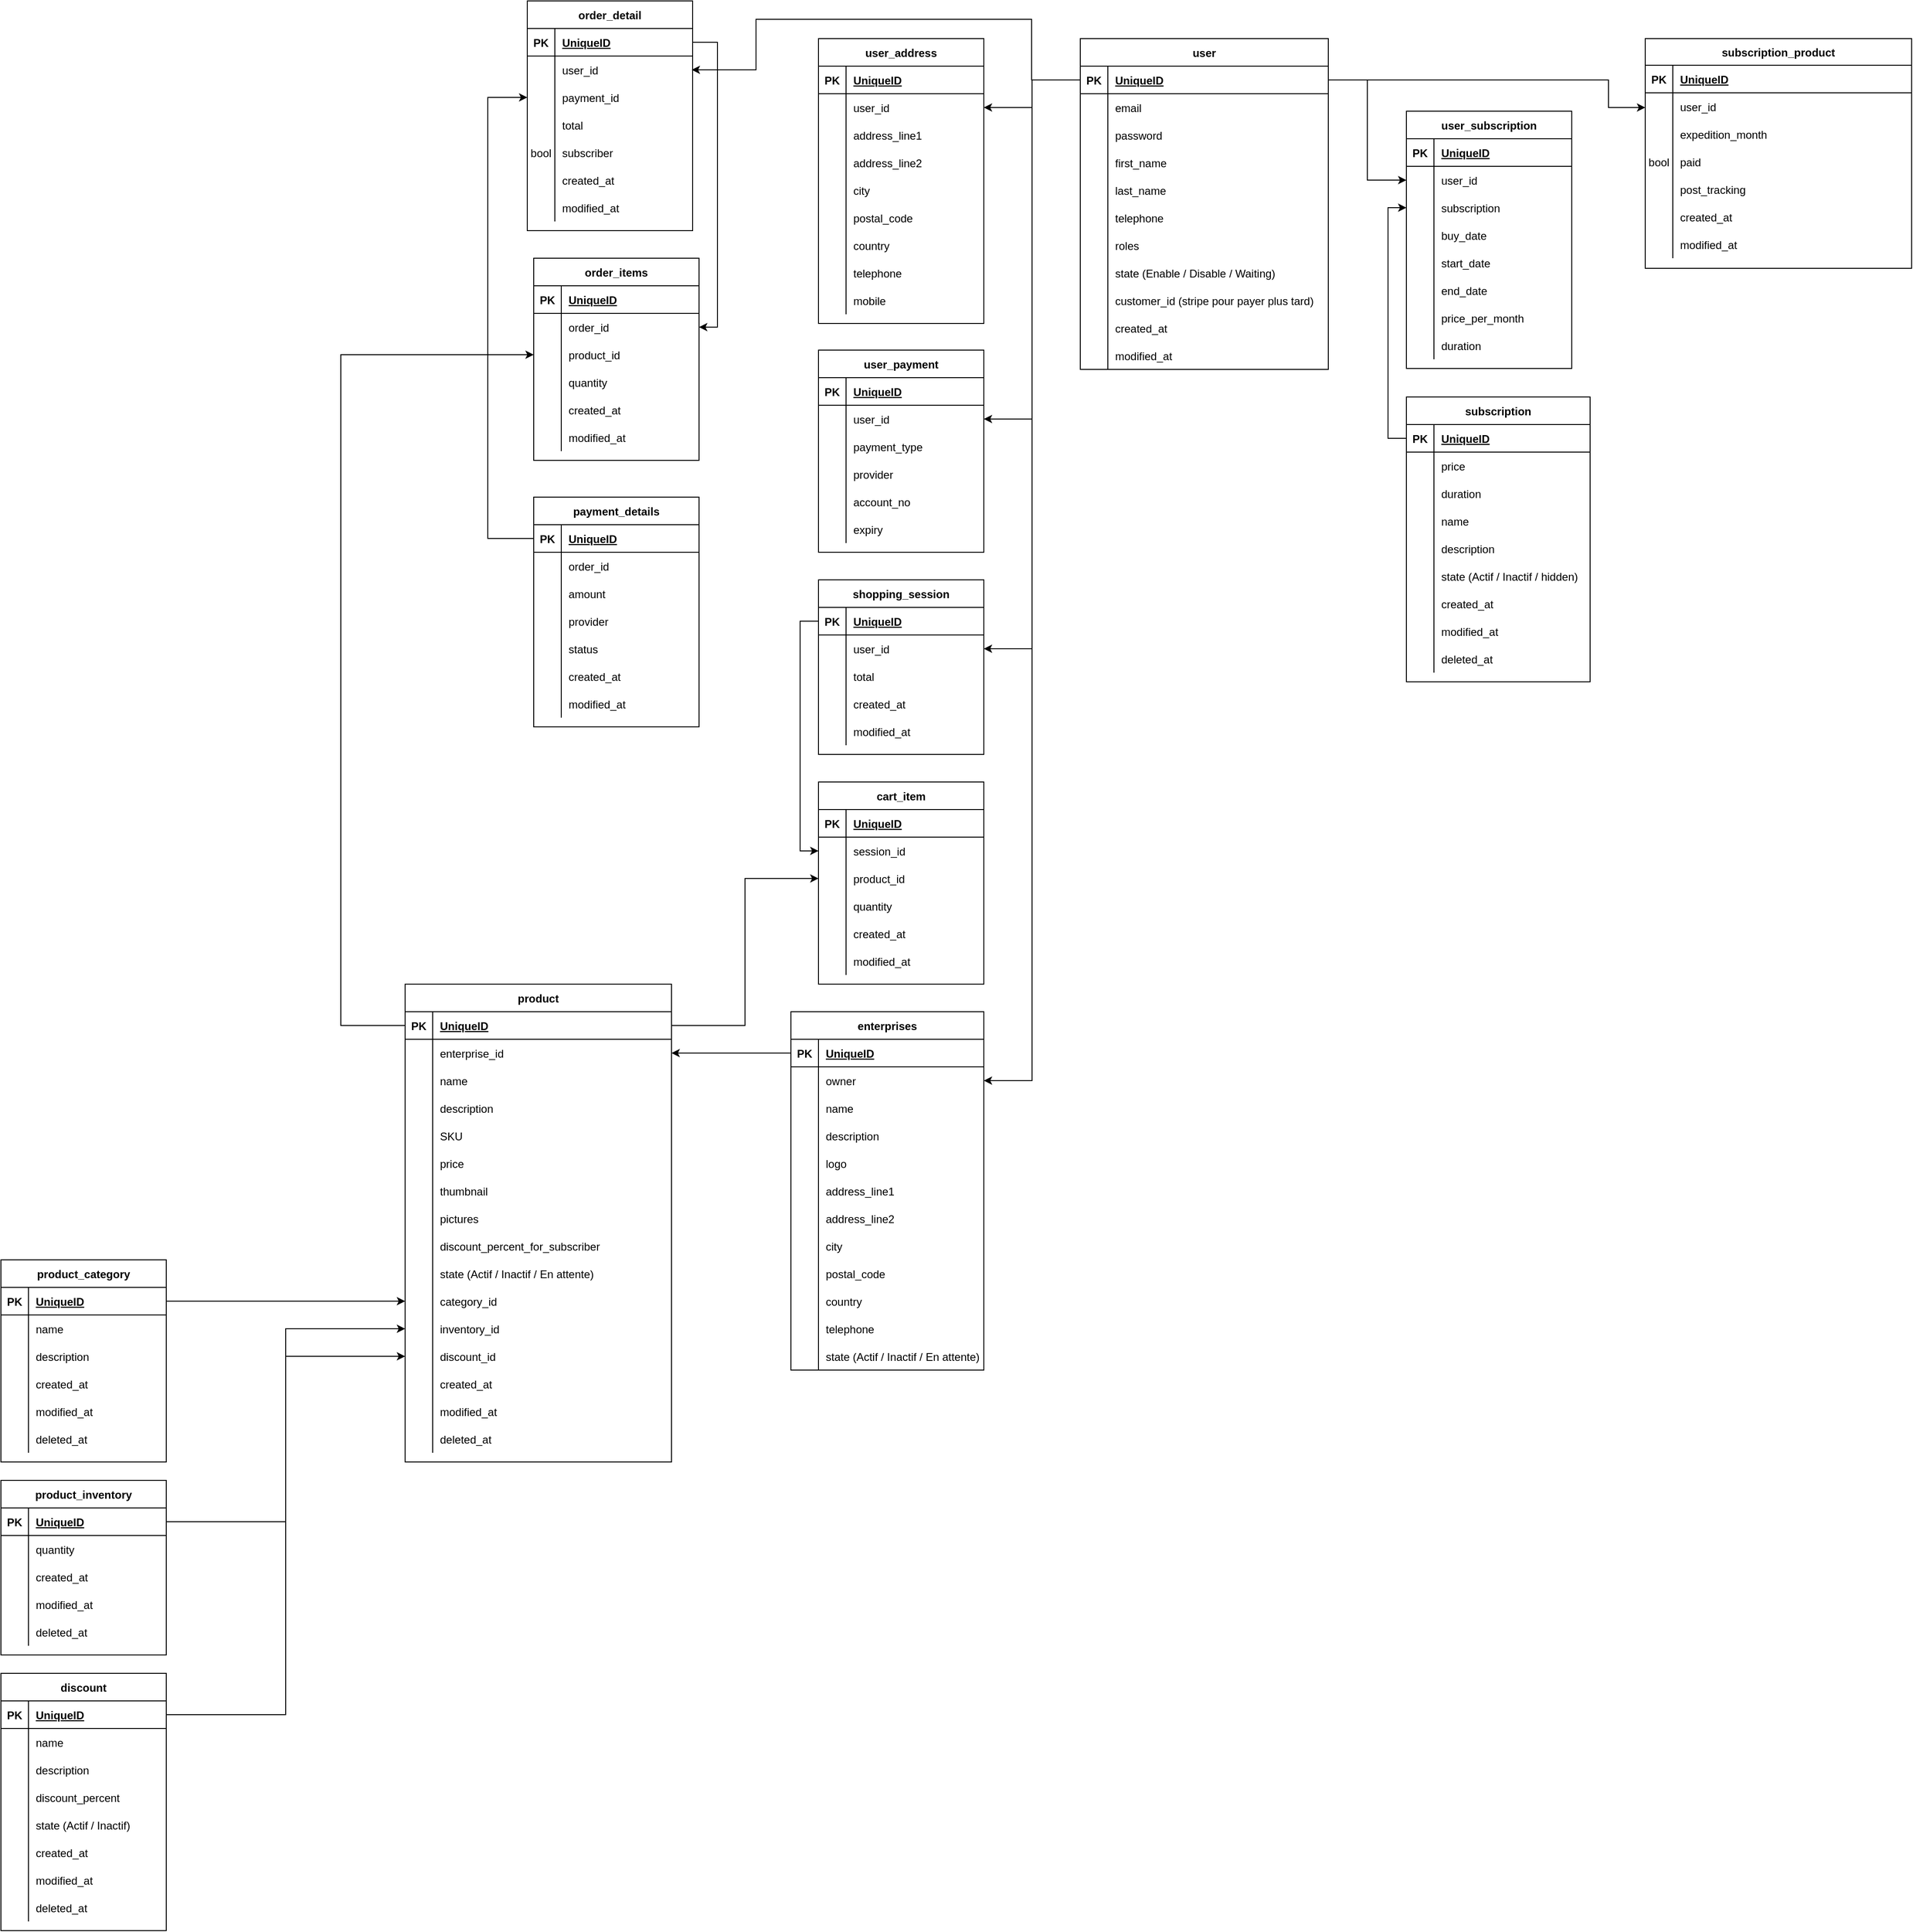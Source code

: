 <mxfile version="20.3.7" type="github">
  <diagram id="R2lEEEUBdFMjLlhIrx00" name="Page-1">
    <mxGraphModel dx="4616" dy="1127" grid="1" gridSize="10" guides="1" tooltips="1" connect="1" arrows="1" fold="1" page="1" pageScale="1" pageWidth="850" pageHeight="1100" math="0" shadow="0" extFonts="Permanent Marker^https://fonts.googleapis.com/css?family=Permanent+Marker">
      <root>
        <mxCell id="0" />
        <mxCell id="1" parent="0" />
        <mxCell id="m9fb6xsx5yv6Vq4afNrM-1" value="enterprises" style="shape=table;startSize=30;container=1;collapsible=1;childLayout=tableLayout;fixedRows=1;rowLines=0;fontStyle=1;align=center;resizeLast=1;strokeColor=default;fillColor=default;columnLines=1;resizeLastRow=0;arcSize=15;" parent="1" vertex="1">
          <mxGeometry x="-1670" y="1140" width="210" height="390" as="geometry">
            <mxRectangle x="30" y="40" width="110" height="30" as="alternateBounds" />
          </mxGeometry>
        </mxCell>
        <mxCell id="m9fb6xsx5yv6Vq4afNrM-2" value="" style="shape=tableRow;horizontal=0;startSize=0;swimlaneHead=0;swimlaneBody=0;fillColor=none;collapsible=0;dropTarget=0;points=[[0,0.5],[1,0.5]];portConstraint=eastwest;top=0;left=0;right=0;bottom=1;" parent="m9fb6xsx5yv6Vq4afNrM-1" vertex="1">
          <mxGeometry y="30" width="210" height="30" as="geometry" />
        </mxCell>
        <mxCell id="m9fb6xsx5yv6Vq4afNrM-3" value="PK" style="shape=partialRectangle;connectable=0;fillColor=none;top=0;left=0;bottom=0;right=0;fontStyle=1;overflow=hidden;" parent="m9fb6xsx5yv6Vq4afNrM-2" vertex="1">
          <mxGeometry width="30" height="30" as="geometry">
            <mxRectangle width="30" height="30" as="alternateBounds" />
          </mxGeometry>
        </mxCell>
        <mxCell id="m9fb6xsx5yv6Vq4afNrM-4" value="UniqueID" style="shape=partialRectangle;connectable=0;fillColor=none;top=0;left=0;bottom=0;right=0;align=left;spacingLeft=6;fontStyle=5;overflow=hidden;" parent="m9fb6xsx5yv6Vq4afNrM-2" vertex="1">
          <mxGeometry x="30" width="180" height="30" as="geometry">
            <mxRectangle width="180" height="30" as="alternateBounds" />
          </mxGeometry>
        </mxCell>
        <mxCell id="m9fb6xsx5yv6Vq4afNrM-34" style="shape=tableRow;horizontal=0;startSize=0;swimlaneHead=0;swimlaneBody=0;fillColor=none;collapsible=0;dropTarget=0;points=[[0,0.5],[1,0.5]];portConstraint=eastwest;top=0;left=0;right=0;bottom=0;" parent="m9fb6xsx5yv6Vq4afNrM-1" vertex="1">
          <mxGeometry y="60" width="210" height="30" as="geometry" />
        </mxCell>
        <mxCell id="m9fb6xsx5yv6Vq4afNrM-35" style="shape=partialRectangle;connectable=0;fillColor=none;top=0;left=0;bottom=0;right=0;editable=1;overflow=hidden;" parent="m9fb6xsx5yv6Vq4afNrM-34" vertex="1">
          <mxGeometry width="30" height="30" as="geometry">
            <mxRectangle width="30" height="30" as="alternateBounds" />
          </mxGeometry>
        </mxCell>
        <mxCell id="m9fb6xsx5yv6Vq4afNrM-36" value="owner" style="shape=partialRectangle;connectable=0;fillColor=none;top=0;left=0;bottom=0;right=0;align=left;spacingLeft=6;overflow=hidden;" parent="m9fb6xsx5yv6Vq4afNrM-34" vertex="1">
          <mxGeometry x="30" width="180" height="30" as="geometry">
            <mxRectangle width="180" height="30" as="alternateBounds" />
          </mxGeometry>
        </mxCell>
        <mxCell id="m9fb6xsx5yv6Vq4afNrM-5" value="" style="shape=tableRow;horizontal=0;startSize=0;swimlaneHead=0;swimlaneBody=0;fillColor=none;collapsible=0;dropTarget=0;points=[[0,0.5],[1,0.5]];portConstraint=eastwest;top=0;left=0;right=0;bottom=0;" parent="m9fb6xsx5yv6Vq4afNrM-1" vertex="1">
          <mxGeometry y="90" width="210" height="30" as="geometry" />
        </mxCell>
        <mxCell id="m9fb6xsx5yv6Vq4afNrM-6" value="" style="shape=partialRectangle;connectable=0;fillColor=none;top=0;left=0;bottom=0;right=0;editable=1;overflow=hidden;" parent="m9fb6xsx5yv6Vq4afNrM-5" vertex="1">
          <mxGeometry width="30" height="30" as="geometry">
            <mxRectangle width="30" height="30" as="alternateBounds" />
          </mxGeometry>
        </mxCell>
        <mxCell id="m9fb6xsx5yv6Vq4afNrM-7" value="name" style="shape=partialRectangle;connectable=0;fillColor=none;top=0;left=0;bottom=0;right=0;align=left;spacingLeft=6;overflow=hidden;" parent="m9fb6xsx5yv6Vq4afNrM-5" vertex="1">
          <mxGeometry x="30" width="180" height="30" as="geometry">
            <mxRectangle width="180" height="30" as="alternateBounds" />
          </mxGeometry>
        </mxCell>
        <mxCell id="m9fb6xsx5yv6Vq4afNrM-31" style="shape=tableRow;horizontal=0;startSize=0;swimlaneHead=0;swimlaneBody=0;fillColor=none;collapsible=0;dropTarget=0;points=[[0,0.5],[1,0.5]];portConstraint=eastwest;top=0;left=0;right=0;bottom=0;" parent="m9fb6xsx5yv6Vq4afNrM-1" vertex="1">
          <mxGeometry y="120" width="210" height="30" as="geometry" />
        </mxCell>
        <mxCell id="m9fb6xsx5yv6Vq4afNrM-32" style="shape=partialRectangle;connectable=0;fillColor=none;top=0;left=0;bottom=0;right=0;editable=1;overflow=hidden;" parent="m9fb6xsx5yv6Vq4afNrM-31" vertex="1">
          <mxGeometry width="30" height="30" as="geometry">
            <mxRectangle width="30" height="30" as="alternateBounds" />
          </mxGeometry>
        </mxCell>
        <mxCell id="m9fb6xsx5yv6Vq4afNrM-33" value="description" style="shape=partialRectangle;connectable=0;fillColor=none;top=0;left=0;bottom=0;right=0;align=left;spacingLeft=6;overflow=hidden;" parent="m9fb6xsx5yv6Vq4afNrM-31" vertex="1">
          <mxGeometry x="30" width="180" height="30" as="geometry">
            <mxRectangle width="180" height="30" as="alternateBounds" />
          </mxGeometry>
        </mxCell>
        <mxCell id="m9fb6xsx5yv6Vq4afNrM-8" value="" style="shape=tableRow;horizontal=0;startSize=0;swimlaneHead=0;swimlaneBody=0;fillColor=none;collapsible=0;dropTarget=0;points=[[0,0.5],[1,0.5]];portConstraint=eastwest;top=0;left=0;right=0;bottom=0;" parent="m9fb6xsx5yv6Vq4afNrM-1" vertex="1">
          <mxGeometry y="150" width="210" height="30" as="geometry" />
        </mxCell>
        <mxCell id="m9fb6xsx5yv6Vq4afNrM-9" value="" style="shape=partialRectangle;connectable=0;fillColor=none;top=0;left=0;bottom=0;right=0;editable=1;overflow=hidden;" parent="m9fb6xsx5yv6Vq4afNrM-8" vertex="1">
          <mxGeometry width="30" height="30" as="geometry">
            <mxRectangle width="30" height="30" as="alternateBounds" />
          </mxGeometry>
        </mxCell>
        <mxCell id="m9fb6xsx5yv6Vq4afNrM-10" value="logo" style="shape=partialRectangle;connectable=0;fillColor=none;top=0;left=0;bottom=0;right=0;align=left;spacingLeft=6;overflow=hidden;" parent="m9fb6xsx5yv6Vq4afNrM-8" vertex="1">
          <mxGeometry x="30" width="180" height="30" as="geometry">
            <mxRectangle width="180" height="30" as="alternateBounds" />
          </mxGeometry>
        </mxCell>
        <mxCell id="m9fb6xsx5yv6Vq4afNrM-11" value="" style="shape=tableRow;horizontal=0;startSize=0;swimlaneHead=0;swimlaneBody=0;fillColor=none;collapsible=0;dropTarget=0;points=[[0,0.5],[1,0.5]];portConstraint=eastwest;top=0;left=0;right=0;bottom=0;" parent="m9fb6xsx5yv6Vq4afNrM-1" vertex="1">
          <mxGeometry y="180" width="210" height="30" as="geometry" />
        </mxCell>
        <mxCell id="m9fb6xsx5yv6Vq4afNrM-12" value="" style="shape=partialRectangle;connectable=0;fillColor=none;top=0;left=0;bottom=0;right=0;editable=1;overflow=hidden;" parent="m9fb6xsx5yv6Vq4afNrM-11" vertex="1">
          <mxGeometry width="30" height="30" as="geometry">
            <mxRectangle width="30" height="30" as="alternateBounds" />
          </mxGeometry>
        </mxCell>
        <mxCell id="m9fb6xsx5yv6Vq4afNrM-13" value="address_line1" style="shape=partialRectangle;connectable=0;fillColor=none;top=0;left=0;bottom=0;right=0;align=left;spacingLeft=6;overflow=hidden;" parent="m9fb6xsx5yv6Vq4afNrM-11" vertex="1">
          <mxGeometry x="30" width="180" height="30" as="geometry">
            <mxRectangle width="180" height="30" as="alternateBounds" />
          </mxGeometry>
        </mxCell>
        <mxCell id="t4a9hvBmC44k26dKhqs1-43" value="" style="shape=tableRow;horizontal=0;startSize=0;swimlaneHead=0;swimlaneBody=0;fillColor=none;collapsible=0;dropTarget=0;points=[[0,0.5],[1,0.5]];portConstraint=eastwest;top=0;left=0;right=0;bottom=0;" parent="m9fb6xsx5yv6Vq4afNrM-1" vertex="1">
          <mxGeometry y="210" width="210" height="30" as="geometry" />
        </mxCell>
        <mxCell id="t4a9hvBmC44k26dKhqs1-44" value="" style="shape=partialRectangle;connectable=0;fillColor=none;top=0;left=0;bottom=0;right=0;editable=1;overflow=hidden;" parent="t4a9hvBmC44k26dKhqs1-43" vertex="1">
          <mxGeometry width="30" height="30" as="geometry">
            <mxRectangle width="30" height="30" as="alternateBounds" />
          </mxGeometry>
        </mxCell>
        <mxCell id="t4a9hvBmC44k26dKhqs1-45" value="address_line2" style="shape=partialRectangle;connectable=0;fillColor=none;top=0;left=0;bottom=0;right=0;align=left;spacingLeft=6;overflow=hidden;" parent="t4a9hvBmC44k26dKhqs1-43" vertex="1">
          <mxGeometry x="30" width="180" height="30" as="geometry">
            <mxRectangle width="180" height="30" as="alternateBounds" />
          </mxGeometry>
        </mxCell>
        <mxCell id="t4a9hvBmC44k26dKhqs1-46" value="" style="shape=tableRow;horizontal=0;startSize=0;swimlaneHead=0;swimlaneBody=0;fillColor=none;collapsible=0;dropTarget=0;points=[[0,0.5],[1,0.5]];portConstraint=eastwest;top=0;left=0;right=0;bottom=0;" parent="m9fb6xsx5yv6Vq4afNrM-1" vertex="1">
          <mxGeometry y="240" width="210" height="30" as="geometry" />
        </mxCell>
        <mxCell id="t4a9hvBmC44k26dKhqs1-47" value="" style="shape=partialRectangle;connectable=0;fillColor=none;top=0;left=0;bottom=0;right=0;editable=1;overflow=hidden;" parent="t4a9hvBmC44k26dKhqs1-46" vertex="1">
          <mxGeometry width="30" height="30" as="geometry">
            <mxRectangle width="30" height="30" as="alternateBounds" />
          </mxGeometry>
        </mxCell>
        <mxCell id="t4a9hvBmC44k26dKhqs1-48" value="city" style="shape=partialRectangle;connectable=0;fillColor=none;top=0;left=0;bottom=0;right=0;align=left;spacingLeft=6;overflow=hidden;" parent="t4a9hvBmC44k26dKhqs1-46" vertex="1">
          <mxGeometry x="30" width="180" height="30" as="geometry">
            <mxRectangle width="180" height="30" as="alternateBounds" />
          </mxGeometry>
        </mxCell>
        <mxCell id="t4a9hvBmC44k26dKhqs1-49" value="" style="shape=tableRow;horizontal=0;startSize=0;swimlaneHead=0;swimlaneBody=0;fillColor=none;collapsible=0;dropTarget=0;points=[[0,0.5],[1,0.5]];portConstraint=eastwest;top=0;left=0;right=0;bottom=0;" parent="m9fb6xsx5yv6Vq4afNrM-1" vertex="1">
          <mxGeometry y="270" width="210" height="30" as="geometry" />
        </mxCell>
        <mxCell id="t4a9hvBmC44k26dKhqs1-50" value="" style="shape=partialRectangle;connectable=0;fillColor=none;top=0;left=0;bottom=0;right=0;editable=1;overflow=hidden;" parent="t4a9hvBmC44k26dKhqs1-49" vertex="1">
          <mxGeometry width="30" height="30" as="geometry">
            <mxRectangle width="30" height="30" as="alternateBounds" />
          </mxGeometry>
        </mxCell>
        <mxCell id="t4a9hvBmC44k26dKhqs1-51" value="postal_code" style="shape=partialRectangle;connectable=0;fillColor=none;top=0;left=0;bottom=0;right=0;align=left;spacingLeft=6;overflow=hidden;" parent="t4a9hvBmC44k26dKhqs1-49" vertex="1">
          <mxGeometry x="30" width="180" height="30" as="geometry">
            <mxRectangle width="180" height="30" as="alternateBounds" />
          </mxGeometry>
        </mxCell>
        <mxCell id="t4a9hvBmC44k26dKhqs1-52" value="" style="shape=tableRow;horizontal=0;startSize=0;swimlaneHead=0;swimlaneBody=0;fillColor=none;collapsible=0;dropTarget=0;points=[[0,0.5],[1,0.5]];portConstraint=eastwest;top=0;left=0;right=0;bottom=0;" parent="m9fb6xsx5yv6Vq4afNrM-1" vertex="1">
          <mxGeometry y="300" width="210" height="30" as="geometry" />
        </mxCell>
        <mxCell id="t4a9hvBmC44k26dKhqs1-53" value="" style="shape=partialRectangle;connectable=0;fillColor=none;top=0;left=0;bottom=0;right=0;editable=1;overflow=hidden;" parent="t4a9hvBmC44k26dKhqs1-52" vertex="1">
          <mxGeometry width="30" height="30" as="geometry">
            <mxRectangle width="30" height="30" as="alternateBounds" />
          </mxGeometry>
        </mxCell>
        <mxCell id="t4a9hvBmC44k26dKhqs1-54" value="country" style="shape=partialRectangle;connectable=0;fillColor=none;top=0;left=0;bottom=0;right=0;align=left;spacingLeft=6;overflow=hidden;" parent="t4a9hvBmC44k26dKhqs1-52" vertex="1">
          <mxGeometry x="30" width="180" height="30" as="geometry">
            <mxRectangle width="180" height="30" as="alternateBounds" />
          </mxGeometry>
        </mxCell>
        <mxCell id="m9fb6xsx5yv6Vq4afNrM-28" style="shape=tableRow;horizontal=0;startSize=0;swimlaneHead=0;swimlaneBody=0;fillColor=none;collapsible=0;dropTarget=0;points=[[0,0.5],[1,0.5]];portConstraint=eastwest;top=0;left=0;right=0;bottom=0;" parent="m9fb6xsx5yv6Vq4afNrM-1" vertex="1">
          <mxGeometry y="330" width="210" height="30" as="geometry" />
        </mxCell>
        <mxCell id="m9fb6xsx5yv6Vq4afNrM-29" style="shape=partialRectangle;connectable=0;fillColor=none;top=0;left=0;bottom=0;right=0;editable=1;overflow=hidden;" parent="m9fb6xsx5yv6Vq4afNrM-28" vertex="1">
          <mxGeometry width="30" height="30" as="geometry">
            <mxRectangle width="30" height="30" as="alternateBounds" />
          </mxGeometry>
        </mxCell>
        <mxCell id="m9fb6xsx5yv6Vq4afNrM-30" value="telephone" style="shape=partialRectangle;connectable=0;fillColor=none;top=0;left=0;bottom=0;right=0;align=left;spacingLeft=6;overflow=hidden;" parent="m9fb6xsx5yv6Vq4afNrM-28" vertex="1">
          <mxGeometry x="30" width="180" height="30" as="geometry">
            <mxRectangle width="180" height="30" as="alternateBounds" />
          </mxGeometry>
        </mxCell>
        <mxCell id="m9fb6xsx5yv6Vq4afNrM-97" style="shape=tableRow;horizontal=0;startSize=0;swimlaneHead=0;swimlaneBody=0;fillColor=none;collapsible=0;dropTarget=0;points=[[0,0.5],[1,0.5]];portConstraint=eastwest;top=0;left=0;right=0;bottom=0;" parent="m9fb6xsx5yv6Vq4afNrM-1" vertex="1">
          <mxGeometry y="360" width="210" height="30" as="geometry" />
        </mxCell>
        <mxCell id="m9fb6xsx5yv6Vq4afNrM-98" style="shape=partialRectangle;connectable=0;fillColor=none;top=0;left=0;bottom=0;right=0;editable=1;overflow=hidden;" parent="m9fb6xsx5yv6Vq4afNrM-97" vertex="1">
          <mxGeometry width="30" height="30" as="geometry">
            <mxRectangle width="30" height="30" as="alternateBounds" />
          </mxGeometry>
        </mxCell>
        <mxCell id="m9fb6xsx5yv6Vq4afNrM-99" value="state (Actif / Inactif / En attente)" style="shape=partialRectangle;connectable=0;fillColor=none;top=0;left=0;bottom=0;right=0;align=left;spacingLeft=6;overflow=hidden;" parent="m9fb6xsx5yv6Vq4afNrM-97" vertex="1">
          <mxGeometry x="30" width="180" height="30" as="geometry">
            <mxRectangle width="180" height="30" as="alternateBounds" />
          </mxGeometry>
        </mxCell>
        <mxCell id="m9fb6xsx5yv6Vq4afNrM-40" value="product" style="shape=table;startSize=30;container=1;collapsible=1;childLayout=tableLayout;fixedRows=1;rowLines=0;fontStyle=1;align=center;resizeLast=1;strokeColor=default;fillColor=default;" parent="1" vertex="1">
          <mxGeometry x="-2090" y="1110" width="290" height="520" as="geometry" />
        </mxCell>
        <mxCell id="m9fb6xsx5yv6Vq4afNrM-41" value="" style="shape=tableRow;horizontal=0;startSize=0;swimlaneHead=0;swimlaneBody=0;fillColor=none;collapsible=0;dropTarget=0;points=[[0,0.5],[1,0.5]];portConstraint=eastwest;top=0;left=0;right=0;bottom=1;strokeColor=default;" parent="m9fb6xsx5yv6Vq4afNrM-40" vertex="1">
          <mxGeometry y="30" width="290" height="30" as="geometry" />
        </mxCell>
        <mxCell id="m9fb6xsx5yv6Vq4afNrM-42" value="PK" style="shape=partialRectangle;connectable=0;fillColor=none;top=0;left=0;bottom=0;right=0;fontStyle=1;overflow=hidden;strokeColor=default;" parent="m9fb6xsx5yv6Vq4afNrM-41" vertex="1">
          <mxGeometry width="30" height="30" as="geometry">
            <mxRectangle width="30" height="30" as="alternateBounds" />
          </mxGeometry>
        </mxCell>
        <mxCell id="m9fb6xsx5yv6Vq4afNrM-43" value="UniqueID" style="shape=partialRectangle;connectable=0;fillColor=none;top=0;left=0;bottom=0;right=0;align=left;spacingLeft=6;fontStyle=5;overflow=hidden;strokeColor=default;" parent="m9fb6xsx5yv6Vq4afNrM-41" vertex="1">
          <mxGeometry x="30" width="260" height="30" as="geometry">
            <mxRectangle width="260" height="30" as="alternateBounds" />
          </mxGeometry>
        </mxCell>
        <mxCell id="m9fb6xsx5yv6Vq4afNrM-74" style="shape=tableRow;horizontal=0;startSize=0;swimlaneHead=0;swimlaneBody=0;fillColor=none;collapsible=0;dropTarget=0;points=[[0,0.5],[1,0.5]];portConstraint=eastwest;top=0;left=0;right=0;bottom=0;strokeColor=default;" parent="m9fb6xsx5yv6Vq4afNrM-40" vertex="1">
          <mxGeometry y="60" width="290" height="30" as="geometry" />
        </mxCell>
        <mxCell id="m9fb6xsx5yv6Vq4afNrM-75" style="shape=partialRectangle;connectable=0;fillColor=none;top=0;left=0;bottom=0;right=0;editable=1;overflow=hidden;strokeColor=default;" parent="m9fb6xsx5yv6Vq4afNrM-74" vertex="1">
          <mxGeometry width="30" height="30" as="geometry">
            <mxRectangle width="30" height="30" as="alternateBounds" />
          </mxGeometry>
        </mxCell>
        <mxCell id="m9fb6xsx5yv6Vq4afNrM-76" value="enterprise_id" style="shape=partialRectangle;connectable=0;fillColor=none;top=0;left=0;bottom=0;right=0;align=left;spacingLeft=6;overflow=hidden;strokeColor=default;" parent="m9fb6xsx5yv6Vq4afNrM-74" vertex="1">
          <mxGeometry x="30" width="260" height="30" as="geometry">
            <mxRectangle width="260" height="30" as="alternateBounds" />
          </mxGeometry>
        </mxCell>
        <mxCell id="m9fb6xsx5yv6Vq4afNrM-44" value="" style="shape=tableRow;horizontal=0;startSize=0;swimlaneHead=0;swimlaneBody=0;fillColor=none;collapsible=0;dropTarget=0;points=[[0,0.5],[1,0.5]];portConstraint=eastwest;top=0;left=0;right=0;bottom=0;strokeColor=default;" parent="m9fb6xsx5yv6Vq4afNrM-40" vertex="1">
          <mxGeometry y="90" width="290" height="30" as="geometry" />
        </mxCell>
        <mxCell id="m9fb6xsx5yv6Vq4afNrM-45" value="" style="shape=partialRectangle;connectable=0;fillColor=none;top=0;left=0;bottom=0;right=0;editable=1;overflow=hidden;strokeColor=default;" parent="m9fb6xsx5yv6Vq4afNrM-44" vertex="1">
          <mxGeometry width="30" height="30" as="geometry">
            <mxRectangle width="30" height="30" as="alternateBounds" />
          </mxGeometry>
        </mxCell>
        <mxCell id="m9fb6xsx5yv6Vq4afNrM-46" value="name" style="shape=partialRectangle;connectable=0;fillColor=none;top=0;left=0;bottom=0;right=0;align=left;spacingLeft=6;overflow=hidden;strokeColor=default;" parent="m9fb6xsx5yv6Vq4afNrM-44" vertex="1">
          <mxGeometry x="30" width="260" height="30" as="geometry">
            <mxRectangle width="260" height="30" as="alternateBounds" />
          </mxGeometry>
        </mxCell>
        <mxCell id="m9fb6xsx5yv6Vq4afNrM-56" style="shape=tableRow;horizontal=0;startSize=0;swimlaneHead=0;swimlaneBody=0;fillColor=none;collapsible=0;dropTarget=0;points=[[0,0.5],[1,0.5]];portConstraint=eastwest;top=0;left=0;right=0;bottom=0;strokeColor=default;" parent="m9fb6xsx5yv6Vq4afNrM-40" vertex="1">
          <mxGeometry y="120" width="290" height="30" as="geometry" />
        </mxCell>
        <mxCell id="m9fb6xsx5yv6Vq4afNrM-57" style="shape=partialRectangle;connectable=0;fillColor=none;top=0;left=0;bottom=0;right=0;editable=1;overflow=hidden;strokeColor=default;" parent="m9fb6xsx5yv6Vq4afNrM-56" vertex="1">
          <mxGeometry width="30" height="30" as="geometry">
            <mxRectangle width="30" height="30" as="alternateBounds" />
          </mxGeometry>
        </mxCell>
        <mxCell id="m9fb6xsx5yv6Vq4afNrM-58" value="description" style="shape=partialRectangle;connectable=0;fillColor=none;top=0;left=0;bottom=0;right=0;align=left;spacingLeft=6;overflow=hidden;strokeColor=default;" parent="m9fb6xsx5yv6Vq4afNrM-56" vertex="1">
          <mxGeometry x="30" width="260" height="30" as="geometry">
            <mxRectangle width="260" height="30" as="alternateBounds" />
          </mxGeometry>
        </mxCell>
        <mxCell id="m9fb6xsx5yv6Vq4afNrM-53" style="shape=tableRow;horizontal=0;startSize=0;swimlaneHead=0;swimlaneBody=0;fillColor=none;collapsible=0;dropTarget=0;points=[[0,0.5],[1,0.5]];portConstraint=eastwest;top=0;left=0;right=0;bottom=0;strokeColor=default;" parent="m9fb6xsx5yv6Vq4afNrM-40" vertex="1">
          <mxGeometry y="150" width="290" height="30" as="geometry" />
        </mxCell>
        <mxCell id="m9fb6xsx5yv6Vq4afNrM-54" style="shape=partialRectangle;connectable=0;fillColor=none;top=0;left=0;bottom=0;right=0;editable=1;overflow=hidden;strokeColor=default;" parent="m9fb6xsx5yv6Vq4afNrM-53" vertex="1">
          <mxGeometry width="30" height="30" as="geometry">
            <mxRectangle width="30" height="30" as="alternateBounds" />
          </mxGeometry>
        </mxCell>
        <mxCell id="m9fb6xsx5yv6Vq4afNrM-55" value="SKU" style="shape=partialRectangle;connectable=0;fillColor=none;top=0;left=0;bottom=0;right=0;align=left;spacingLeft=6;overflow=hidden;strokeColor=default;" parent="m9fb6xsx5yv6Vq4afNrM-53" vertex="1">
          <mxGeometry x="30" width="260" height="30" as="geometry">
            <mxRectangle width="260" height="30" as="alternateBounds" />
          </mxGeometry>
        </mxCell>
        <mxCell id="m9fb6xsx5yv6Vq4afNrM-65" style="shape=tableRow;horizontal=0;startSize=0;swimlaneHead=0;swimlaneBody=0;fillColor=none;collapsible=0;dropTarget=0;points=[[0,0.5],[1,0.5]];portConstraint=eastwest;top=0;left=0;right=0;bottom=0;strokeColor=default;" parent="m9fb6xsx5yv6Vq4afNrM-40" vertex="1">
          <mxGeometry y="180" width="290" height="30" as="geometry" />
        </mxCell>
        <mxCell id="m9fb6xsx5yv6Vq4afNrM-66" style="shape=partialRectangle;connectable=0;fillColor=none;top=0;left=0;bottom=0;right=0;editable=1;overflow=hidden;strokeColor=default;" parent="m9fb6xsx5yv6Vq4afNrM-65" vertex="1">
          <mxGeometry width="30" height="30" as="geometry">
            <mxRectangle width="30" height="30" as="alternateBounds" />
          </mxGeometry>
        </mxCell>
        <mxCell id="m9fb6xsx5yv6Vq4afNrM-67" value="price" style="shape=partialRectangle;connectable=0;fillColor=none;top=0;left=0;bottom=0;right=0;align=left;spacingLeft=6;overflow=hidden;strokeColor=default;" parent="m9fb6xsx5yv6Vq4afNrM-65" vertex="1">
          <mxGeometry x="30" width="260" height="30" as="geometry">
            <mxRectangle width="260" height="30" as="alternateBounds" />
          </mxGeometry>
        </mxCell>
        <mxCell id="m9fb6xsx5yv6Vq4afNrM-47" value="" style="shape=tableRow;horizontal=0;startSize=0;swimlaneHead=0;swimlaneBody=0;fillColor=none;collapsible=0;dropTarget=0;points=[[0,0.5],[1,0.5]];portConstraint=eastwest;top=0;left=0;right=0;bottom=0;strokeColor=default;" parent="m9fb6xsx5yv6Vq4afNrM-40" vertex="1">
          <mxGeometry y="210" width="290" height="30" as="geometry" />
        </mxCell>
        <mxCell id="m9fb6xsx5yv6Vq4afNrM-48" value="" style="shape=partialRectangle;connectable=0;fillColor=none;top=0;left=0;bottom=0;right=0;editable=1;overflow=hidden;strokeColor=default;" parent="m9fb6xsx5yv6Vq4afNrM-47" vertex="1">
          <mxGeometry width="30" height="30" as="geometry">
            <mxRectangle width="30" height="30" as="alternateBounds" />
          </mxGeometry>
        </mxCell>
        <mxCell id="m9fb6xsx5yv6Vq4afNrM-49" value="thumbnail" style="shape=partialRectangle;connectable=0;fillColor=none;top=0;left=0;bottom=0;right=0;align=left;spacingLeft=6;overflow=hidden;strokeColor=default;" parent="m9fb6xsx5yv6Vq4afNrM-47" vertex="1">
          <mxGeometry x="30" width="260" height="30" as="geometry">
            <mxRectangle width="260" height="30" as="alternateBounds" />
          </mxGeometry>
        </mxCell>
        <mxCell id="m9fb6xsx5yv6Vq4afNrM-50" value="" style="shape=tableRow;horizontal=0;startSize=0;swimlaneHead=0;swimlaneBody=0;fillColor=none;collapsible=0;dropTarget=0;points=[[0,0.5],[1,0.5]];portConstraint=eastwest;top=0;left=0;right=0;bottom=0;strokeColor=default;" parent="m9fb6xsx5yv6Vq4afNrM-40" vertex="1">
          <mxGeometry y="240" width="290" height="30" as="geometry" />
        </mxCell>
        <mxCell id="m9fb6xsx5yv6Vq4afNrM-51" value="" style="shape=partialRectangle;connectable=0;fillColor=none;top=0;left=0;bottom=0;right=0;editable=1;overflow=hidden;strokeColor=default;" parent="m9fb6xsx5yv6Vq4afNrM-50" vertex="1">
          <mxGeometry width="30" height="30" as="geometry">
            <mxRectangle width="30" height="30" as="alternateBounds" />
          </mxGeometry>
        </mxCell>
        <mxCell id="m9fb6xsx5yv6Vq4afNrM-52" value="pictures" style="shape=partialRectangle;connectable=0;fillColor=none;top=0;left=0;bottom=0;right=0;align=left;spacingLeft=6;overflow=hidden;strokeColor=default;" parent="m9fb6xsx5yv6Vq4afNrM-50" vertex="1">
          <mxGeometry x="30" width="260" height="30" as="geometry">
            <mxRectangle width="260" height="30" as="alternateBounds" />
          </mxGeometry>
        </mxCell>
        <mxCell id="m9fb6xsx5yv6Vq4afNrM-68" style="shape=tableRow;horizontal=0;startSize=0;swimlaneHead=0;swimlaneBody=0;fillColor=none;collapsible=0;dropTarget=0;points=[[0,0.5],[1,0.5]];portConstraint=eastwest;top=0;left=0;right=0;bottom=0;strokeColor=default;" parent="m9fb6xsx5yv6Vq4afNrM-40" vertex="1">
          <mxGeometry y="270" width="290" height="30" as="geometry" />
        </mxCell>
        <mxCell id="m9fb6xsx5yv6Vq4afNrM-69" style="shape=partialRectangle;connectable=0;fillColor=none;top=0;left=0;bottom=0;right=0;editable=1;overflow=hidden;strokeColor=default;" parent="m9fb6xsx5yv6Vq4afNrM-68" vertex="1">
          <mxGeometry width="30" height="30" as="geometry">
            <mxRectangle width="30" height="30" as="alternateBounds" />
          </mxGeometry>
        </mxCell>
        <mxCell id="m9fb6xsx5yv6Vq4afNrM-70" value="discount_percent_for_subscriber" style="shape=partialRectangle;connectable=0;fillColor=none;top=0;left=0;bottom=0;right=0;align=left;spacingLeft=6;overflow=hidden;strokeColor=default;" parent="m9fb6xsx5yv6Vq4afNrM-68" vertex="1">
          <mxGeometry x="30" width="260" height="30" as="geometry">
            <mxRectangle width="260" height="30" as="alternateBounds" />
          </mxGeometry>
        </mxCell>
        <mxCell id="m9fb6xsx5yv6Vq4afNrM-101" style="shape=tableRow;horizontal=0;startSize=0;swimlaneHead=0;swimlaneBody=0;fillColor=none;collapsible=0;dropTarget=0;points=[[0,0.5],[1,0.5]];portConstraint=eastwest;top=0;left=0;right=0;bottom=0;strokeColor=default;" parent="m9fb6xsx5yv6Vq4afNrM-40" vertex="1">
          <mxGeometry y="300" width="290" height="30" as="geometry" />
        </mxCell>
        <mxCell id="m9fb6xsx5yv6Vq4afNrM-102" style="shape=partialRectangle;connectable=0;fillColor=none;top=0;left=0;bottom=0;right=0;editable=1;overflow=hidden;strokeColor=default;" parent="m9fb6xsx5yv6Vq4afNrM-101" vertex="1">
          <mxGeometry width="30" height="30" as="geometry">
            <mxRectangle width="30" height="30" as="alternateBounds" />
          </mxGeometry>
        </mxCell>
        <mxCell id="m9fb6xsx5yv6Vq4afNrM-103" value="state (Actif / Inactif / En attente)" style="shape=partialRectangle;connectable=0;fillColor=none;top=0;left=0;bottom=0;right=0;align=left;spacingLeft=6;overflow=hidden;strokeColor=default;" parent="m9fb6xsx5yv6Vq4afNrM-101" vertex="1">
          <mxGeometry x="30" width="260" height="30" as="geometry">
            <mxRectangle width="260" height="30" as="alternateBounds" />
          </mxGeometry>
        </mxCell>
        <mxCell id="t4a9hvBmC44k26dKhqs1-25" style="shape=tableRow;horizontal=0;startSize=0;swimlaneHead=0;swimlaneBody=0;fillColor=none;collapsible=0;dropTarget=0;points=[[0,0.5],[1,0.5]];portConstraint=eastwest;top=0;left=0;right=0;bottom=0;strokeColor=default;" parent="m9fb6xsx5yv6Vq4afNrM-40" vertex="1">
          <mxGeometry y="330" width="290" height="30" as="geometry" />
        </mxCell>
        <mxCell id="t4a9hvBmC44k26dKhqs1-26" style="shape=partialRectangle;connectable=0;fillColor=none;top=0;left=0;bottom=0;right=0;editable=1;overflow=hidden;strokeColor=default;" parent="t4a9hvBmC44k26dKhqs1-25" vertex="1">
          <mxGeometry width="30" height="30" as="geometry">
            <mxRectangle width="30" height="30" as="alternateBounds" />
          </mxGeometry>
        </mxCell>
        <mxCell id="t4a9hvBmC44k26dKhqs1-27" value="category_id" style="shape=partialRectangle;connectable=0;fillColor=none;top=0;left=0;bottom=0;right=0;align=left;spacingLeft=6;overflow=hidden;strokeColor=default;" parent="t4a9hvBmC44k26dKhqs1-25" vertex="1">
          <mxGeometry x="30" width="260" height="30" as="geometry">
            <mxRectangle width="260" height="30" as="alternateBounds" />
          </mxGeometry>
        </mxCell>
        <mxCell id="t4a9hvBmC44k26dKhqs1-28" style="shape=tableRow;horizontal=0;startSize=0;swimlaneHead=0;swimlaneBody=0;fillColor=none;collapsible=0;dropTarget=0;points=[[0,0.5],[1,0.5]];portConstraint=eastwest;top=0;left=0;right=0;bottom=0;strokeColor=default;" parent="m9fb6xsx5yv6Vq4afNrM-40" vertex="1">
          <mxGeometry y="360" width="290" height="30" as="geometry" />
        </mxCell>
        <mxCell id="t4a9hvBmC44k26dKhqs1-29" style="shape=partialRectangle;connectable=0;fillColor=none;top=0;left=0;bottom=0;right=0;editable=1;overflow=hidden;strokeColor=default;" parent="t4a9hvBmC44k26dKhqs1-28" vertex="1">
          <mxGeometry width="30" height="30" as="geometry">
            <mxRectangle width="30" height="30" as="alternateBounds" />
          </mxGeometry>
        </mxCell>
        <mxCell id="t4a9hvBmC44k26dKhqs1-30" value="inventory_id" style="shape=partialRectangle;connectable=0;fillColor=none;top=0;left=0;bottom=0;right=0;align=left;spacingLeft=6;overflow=hidden;strokeColor=default;" parent="t4a9hvBmC44k26dKhqs1-28" vertex="1">
          <mxGeometry x="30" width="260" height="30" as="geometry">
            <mxRectangle width="260" height="30" as="alternateBounds" />
          </mxGeometry>
        </mxCell>
        <mxCell id="t4a9hvBmC44k26dKhqs1-31" style="shape=tableRow;horizontal=0;startSize=0;swimlaneHead=0;swimlaneBody=0;fillColor=none;collapsible=0;dropTarget=0;points=[[0,0.5],[1,0.5]];portConstraint=eastwest;top=0;left=0;right=0;bottom=0;strokeColor=default;" parent="m9fb6xsx5yv6Vq4afNrM-40" vertex="1">
          <mxGeometry y="390" width="290" height="30" as="geometry" />
        </mxCell>
        <mxCell id="t4a9hvBmC44k26dKhqs1-32" style="shape=partialRectangle;connectable=0;fillColor=none;top=0;left=0;bottom=0;right=0;editable=1;overflow=hidden;strokeColor=default;" parent="t4a9hvBmC44k26dKhqs1-31" vertex="1">
          <mxGeometry width="30" height="30" as="geometry">
            <mxRectangle width="30" height="30" as="alternateBounds" />
          </mxGeometry>
        </mxCell>
        <mxCell id="t4a9hvBmC44k26dKhqs1-33" value="discount_id" style="shape=partialRectangle;connectable=0;fillColor=none;top=0;left=0;bottom=0;right=0;align=left;spacingLeft=6;overflow=hidden;strokeColor=default;" parent="t4a9hvBmC44k26dKhqs1-31" vertex="1">
          <mxGeometry x="30" width="260" height="30" as="geometry">
            <mxRectangle width="260" height="30" as="alternateBounds" />
          </mxGeometry>
        </mxCell>
        <mxCell id="t4a9hvBmC44k26dKhqs1-34" style="shape=tableRow;horizontal=0;startSize=0;swimlaneHead=0;swimlaneBody=0;fillColor=none;collapsible=0;dropTarget=0;points=[[0,0.5],[1,0.5]];portConstraint=eastwest;top=0;left=0;right=0;bottom=0;strokeColor=default;" parent="m9fb6xsx5yv6Vq4afNrM-40" vertex="1">
          <mxGeometry y="420" width="290" height="30" as="geometry" />
        </mxCell>
        <mxCell id="t4a9hvBmC44k26dKhqs1-35" style="shape=partialRectangle;connectable=0;fillColor=none;top=0;left=0;bottom=0;right=0;editable=1;overflow=hidden;strokeColor=default;" parent="t4a9hvBmC44k26dKhqs1-34" vertex="1">
          <mxGeometry width="30" height="30" as="geometry">
            <mxRectangle width="30" height="30" as="alternateBounds" />
          </mxGeometry>
        </mxCell>
        <mxCell id="t4a9hvBmC44k26dKhqs1-36" value="created_at" style="shape=partialRectangle;connectable=0;fillColor=none;top=0;left=0;bottom=0;right=0;align=left;spacingLeft=6;overflow=hidden;strokeColor=default;" parent="t4a9hvBmC44k26dKhqs1-34" vertex="1">
          <mxGeometry x="30" width="260" height="30" as="geometry">
            <mxRectangle width="260" height="30" as="alternateBounds" />
          </mxGeometry>
        </mxCell>
        <mxCell id="t4a9hvBmC44k26dKhqs1-37" style="shape=tableRow;horizontal=0;startSize=0;swimlaneHead=0;swimlaneBody=0;fillColor=none;collapsible=0;dropTarget=0;points=[[0,0.5],[1,0.5]];portConstraint=eastwest;top=0;left=0;right=0;bottom=0;strokeColor=default;" parent="m9fb6xsx5yv6Vq4afNrM-40" vertex="1">
          <mxGeometry y="450" width="290" height="30" as="geometry" />
        </mxCell>
        <mxCell id="t4a9hvBmC44k26dKhqs1-38" style="shape=partialRectangle;connectable=0;fillColor=none;top=0;left=0;bottom=0;right=0;editable=1;overflow=hidden;strokeColor=default;" parent="t4a9hvBmC44k26dKhqs1-37" vertex="1">
          <mxGeometry width="30" height="30" as="geometry">
            <mxRectangle width="30" height="30" as="alternateBounds" />
          </mxGeometry>
        </mxCell>
        <mxCell id="t4a9hvBmC44k26dKhqs1-39" value="modified_at" style="shape=partialRectangle;connectable=0;fillColor=none;top=0;left=0;bottom=0;right=0;align=left;spacingLeft=6;overflow=hidden;strokeColor=default;" parent="t4a9hvBmC44k26dKhqs1-37" vertex="1">
          <mxGeometry x="30" width="260" height="30" as="geometry">
            <mxRectangle width="260" height="30" as="alternateBounds" />
          </mxGeometry>
        </mxCell>
        <mxCell id="t4a9hvBmC44k26dKhqs1-40" style="shape=tableRow;horizontal=0;startSize=0;swimlaneHead=0;swimlaneBody=0;fillColor=none;collapsible=0;dropTarget=0;points=[[0,0.5],[1,0.5]];portConstraint=eastwest;top=0;left=0;right=0;bottom=0;strokeColor=default;" parent="m9fb6xsx5yv6Vq4afNrM-40" vertex="1">
          <mxGeometry y="480" width="290" height="30" as="geometry" />
        </mxCell>
        <mxCell id="t4a9hvBmC44k26dKhqs1-41" style="shape=partialRectangle;connectable=0;fillColor=none;top=0;left=0;bottom=0;right=0;editable=1;overflow=hidden;strokeColor=default;" parent="t4a9hvBmC44k26dKhqs1-40" vertex="1">
          <mxGeometry width="30" height="30" as="geometry">
            <mxRectangle width="30" height="30" as="alternateBounds" />
          </mxGeometry>
        </mxCell>
        <mxCell id="t4a9hvBmC44k26dKhqs1-42" value="deleted_at" style="shape=partialRectangle;connectable=0;fillColor=none;top=0;left=0;bottom=0;right=0;align=left;spacingLeft=6;overflow=hidden;strokeColor=default;" parent="t4a9hvBmC44k26dKhqs1-40" vertex="1">
          <mxGeometry x="30" width="260" height="30" as="geometry">
            <mxRectangle width="260" height="30" as="alternateBounds" />
          </mxGeometry>
        </mxCell>
        <mxCell id="m9fb6xsx5yv6Vq4afNrM-81" value="user" style="shape=table;startSize=30;container=1;collapsible=1;childLayout=tableLayout;fixedRows=1;rowLines=0;fontStyle=1;align=center;resizeLast=1;strokeColor=default;fillColor=default;" parent="1" vertex="1">
          <mxGeometry x="-1355" y="81" width="270" height="360" as="geometry" />
        </mxCell>
        <mxCell id="m9fb6xsx5yv6Vq4afNrM-82" value="" style="shape=tableRow;horizontal=0;startSize=0;swimlaneHead=0;swimlaneBody=0;fillColor=none;collapsible=0;dropTarget=0;points=[[0,0.5],[1,0.5]];portConstraint=eastwest;top=0;left=0;right=0;bottom=1;strokeColor=default;" parent="m9fb6xsx5yv6Vq4afNrM-81" vertex="1">
          <mxGeometry y="30" width="270" height="30" as="geometry" />
        </mxCell>
        <mxCell id="m9fb6xsx5yv6Vq4afNrM-83" value="PK" style="shape=partialRectangle;connectable=0;fillColor=none;top=0;left=0;bottom=0;right=0;fontStyle=1;overflow=hidden;strokeColor=default;" parent="m9fb6xsx5yv6Vq4afNrM-82" vertex="1">
          <mxGeometry width="30" height="30" as="geometry">
            <mxRectangle width="30" height="30" as="alternateBounds" />
          </mxGeometry>
        </mxCell>
        <mxCell id="m9fb6xsx5yv6Vq4afNrM-84" value="UniqueID" style="shape=partialRectangle;connectable=0;fillColor=none;top=0;left=0;bottom=0;right=0;align=left;spacingLeft=6;fontStyle=5;overflow=hidden;strokeColor=default;" parent="m9fb6xsx5yv6Vq4afNrM-82" vertex="1">
          <mxGeometry x="30" width="240" height="30" as="geometry">
            <mxRectangle width="240" height="30" as="alternateBounds" />
          </mxGeometry>
        </mxCell>
        <mxCell id="m9fb6xsx5yv6Vq4afNrM-85" value="" style="shape=tableRow;horizontal=0;startSize=0;swimlaneHead=0;swimlaneBody=0;fillColor=none;collapsible=0;dropTarget=0;points=[[0,0.5],[1,0.5]];portConstraint=eastwest;top=0;left=0;right=0;bottom=0;strokeColor=default;" parent="m9fb6xsx5yv6Vq4afNrM-81" vertex="1">
          <mxGeometry y="60" width="270" height="30" as="geometry" />
        </mxCell>
        <mxCell id="m9fb6xsx5yv6Vq4afNrM-86" value="" style="shape=partialRectangle;connectable=0;fillColor=none;top=0;left=0;bottom=0;right=0;editable=1;overflow=hidden;strokeColor=default;" parent="m9fb6xsx5yv6Vq4afNrM-85" vertex="1">
          <mxGeometry width="30" height="30" as="geometry">
            <mxRectangle width="30" height="30" as="alternateBounds" />
          </mxGeometry>
        </mxCell>
        <mxCell id="m9fb6xsx5yv6Vq4afNrM-87" value="email" style="shape=partialRectangle;connectable=0;fillColor=none;top=0;left=0;bottom=0;right=0;align=left;spacingLeft=6;overflow=hidden;strokeColor=default;" parent="m9fb6xsx5yv6Vq4afNrM-85" vertex="1">
          <mxGeometry x="30" width="240" height="30" as="geometry">
            <mxRectangle width="240" height="30" as="alternateBounds" />
          </mxGeometry>
        </mxCell>
        <mxCell id="m9fb6xsx5yv6Vq4afNrM-91" value="" style="shape=tableRow;horizontal=0;startSize=0;swimlaneHead=0;swimlaneBody=0;fillColor=none;collapsible=0;dropTarget=0;points=[[0,0.5],[1,0.5]];portConstraint=eastwest;top=0;left=0;right=0;bottom=0;strokeColor=default;" parent="m9fb6xsx5yv6Vq4afNrM-81" vertex="1">
          <mxGeometry y="90" width="270" height="30" as="geometry" />
        </mxCell>
        <mxCell id="m9fb6xsx5yv6Vq4afNrM-92" value="" style="shape=partialRectangle;connectable=0;fillColor=none;top=0;left=0;bottom=0;right=0;editable=1;overflow=hidden;strokeColor=default;" parent="m9fb6xsx5yv6Vq4afNrM-91" vertex="1">
          <mxGeometry width="30" height="30" as="geometry">
            <mxRectangle width="30" height="30" as="alternateBounds" />
          </mxGeometry>
        </mxCell>
        <mxCell id="m9fb6xsx5yv6Vq4afNrM-93" value="password" style="shape=partialRectangle;connectable=0;fillColor=none;top=0;left=0;bottom=0;right=0;align=left;spacingLeft=6;overflow=hidden;strokeColor=default;" parent="m9fb6xsx5yv6Vq4afNrM-91" vertex="1">
          <mxGeometry x="30" width="240" height="30" as="geometry">
            <mxRectangle width="240" height="30" as="alternateBounds" />
          </mxGeometry>
        </mxCell>
        <mxCell id="m9fb6xsx5yv6Vq4afNrM-114" style="shape=tableRow;horizontal=0;startSize=0;swimlaneHead=0;swimlaneBody=0;fillColor=none;collapsible=0;dropTarget=0;points=[[0,0.5],[1,0.5]];portConstraint=eastwest;top=0;left=0;right=0;bottom=0;strokeColor=default;" parent="m9fb6xsx5yv6Vq4afNrM-81" vertex="1">
          <mxGeometry y="120" width="270" height="30" as="geometry" />
        </mxCell>
        <mxCell id="m9fb6xsx5yv6Vq4afNrM-115" style="shape=partialRectangle;connectable=0;fillColor=none;top=0;left=0;bottom=0;right=0;editable=1;overflow=hidden;strokeColor=default;" parent="m9fb6xsx5yv6Vq4afNrM-114" vertex="1">
          <mxGeometry width="30" height="30" as="geometry">
            <mxRectangle width="30" height="30" as="alternateBounds" />
          </mxGeometry>
        </mxCell>
        <mxCell id="m9fb6xsx5yv6Vq4afNrM-116" value="first_name" style="shape=partialRectangle;connectable=0;fillColor=none;top=0;left=0;bottom=0;right=0;align=left;spacingLeft=6;overflow=hidden;strokeColor=default;" parent="m9fb6xsx5yv6Vq4afNrM-114" vertex="1">
          <mxGeometry x="30" width="240" height="30" as="geometry">
            <mxRectangle width="240" height="30" as="alternateBounds" />
          </mxGeometry>
        </mxCell>
        <mxCell id="m9fb6xsx5yv6Vq4afNrM-111" style="shape=tableRow;horizontal=0;startSize=0;swimlaneHead=0;swimlaneBody=0;fillColor=none;collapsible=0;dropTarget=0;points=[[0,0.5],[1,0.5]];portConstraint=eastwest;top=0;left=0;right=0;bottom=0;strokeColor=default;" parent="m9fb6xsx5yv6Vq4afNrM-81" vertex="1">
          <mxGeometry y="150" width="270" height="30" as="geometry" />
        </mxCell>
        <mxCell id="m9fb6xsx5yv6Vq4afNrM-112" style="shape=partialRectangle;connectable=0;fillColor=none;top=0;left=0;bottom=0;right=0;editable=1;overflow=hidden;strokeColor=default;" parent="m9fb6xsx5yv6Vq4afNrM-111" vertex="1">
          <mxGeometry width="30" height="30" as="geometry">
            <mxRectangle width="30" height="30" as="alternateBounds" />
          </mxGeometry>
        </mxCell>
        <mxCell id="m9fb6xsx5yv6Vq4afNrM-113" value="last_name" style="shape=partialRectangle;connectable=0;fillColor=none;top=0;left=0;bottom=0;right=0;align=left;spacingLeft=6;overflow=hidden;strokeColor=default;" parent="m9fb6xsx5yv6Vq4afNrM-111" vertex="1">
          <mxGeometry x="30" width="240" height="30" as="geometry">
            <mxRectangle width="240" height="30" as="alternateBounds" />
          </mxGeometry>
        </mxCell>
        <mxCell id="m9fb6xsx5yv6Vq4afNrM-88" value="" style="shape=tableRow;horizontal=0;startSize=0;swimlaneHead=0;swimlaneBody=0;fillColor=none;collapsible=0;dropTarget=0;points=[[0,0.5],[1,0.5]];portConstraint=eastwest;top=0;left=0;right=0;bottom=0;strokeColor=default;" parent="m9fb6xsx5yv6Vq4afNrM-81" vertex="1">
          <mxGeometry y="180" width="270" height="30" as="geometry" />
        </mxCell>
        <mxCell id="m9fb6xsx5yv6Vq4afNrM-89" value="" style="shape=partialRectangle;connectable=0;fillColor=none;top=0;left=0;bottom=0;right=0;editable=1;overflow=hidden;strokeColor=default;" parent="m9fb6xsx5yv6Vq4afNrM-88" vertex="1">
          <mxGeometry width="30" height="30" as="geometry">
            <mxRectangle width="30" height="30" as="alternateBounds" />
          </mxGeometry>
        </mxCell>
        <mxCell id="m9fb6xsx5yv6Vq4afNrM-90" value="telephone" style="shape=partialRectangle;connectable=0;fillColor=none;top=0;left=0;bottom=0;right=0;align=left;spacingLeft=6;overflow=hidden;strokeColor=default;" parent="m9fb6xsx5yv6Vq4afNrM-88" vertex="1">
          <mxGeometry x="30" width="240" height="30" as="geometry">
            <mxRectangle width="240" height="30" as="alternateBounds" />
          </mxGeometry>
        </mxCell>
        <mxCell id="m9fb6xsx5yv6Vq4afNrM-94" style="shape=tableRow;horizontal=0;startSize=0;swimlaneHead=0;swimlaneBody=0;fillColor=none;collapsible=0;dropTarget=0;points=[[0,0.5],[1,0.5]];portConstraint=eastwest;top=0;left=0;right=0;bottom=0;strokeColor=default;" parent="m9fb6xsx5yv6Vq4afNrM-81" vertex="1">
          <mxGeometry y="210" width="270" height="30" as="geometry" />
        </mxCell>
        <mxCell id="m9fb6xsx5yv6Vq4afNrM-95" style="shape=partialRectangle;connectable=0;fillColor=none;top=0;left=0;bottom=0;right=0;editable=1;overflow=hidden;strokeColor=default;" parent="m9fb6xsx5yv6Vq4afNrM-94" vertex="1">
          <mxGeometry width="30" height="30" as="geometry">
            <mxRectangle width="30" height="30" as="alternateBounds" />
          </mxGeometry>
        </mxCell>
        <mxCell id="m9fb6xsx5yv6Vq4afNrM-96" value="roles" style="shape=partialRectangle;connectable=0;fillColor=none;top=0;left=0;bottom=0;right=0;align=left;spacingLeft=6;overflow=hidden;strokeColor=default;" parent="m9fb6xsx5yv6Vq4afNrM-94" vertex="1">
          <mxGeometry x="30" width="240" height="30" as="geometry">
            <mxRectangle width="240" height="30" as="alternateBounds" />
          </mxGeometry>
        </mxCell>
        <mxCell id="m9fb6xsx5yv6Vq4afNrM-117" style="shape=tableRow;horizontal=0;startSize=0;swimlaneHead=0;swimlaneBody=0;fillColor=none;collapsible=0;dropTarget=0;points=[[0,0.5],[1,0.5]];portConstraint=eastwest;top=0;left=0;right=0;bottom=0;strokeColor=default;" parent="m9fb6xsx5yv6Vq4afNrM-81" vertex="1">
          <mxGeometry y="240" width="270" height="30" as="geometry" />
        </mxCell>
        <mxCell id="m9fb6xsx5yv6Vq4afNrM-118" style="shape=partialRectangle;connectable=0;fillColor=none;top=0;left=0;bottom=0;right=0;editable=1;overflow=hidden;strokeColor=default;" parent="m9fb6xsx5yv6Vq4afNrM-117" vertex="1">
          <mxGeometry width="30" height="30" as="geometry">
            <mxRectangle width="30" height="30" as="alternateBounds" />
          </mxGeometry>
        </mxCell>
        <mxCell id="m9fb6xsx5yv6Vq4afNrM-119" value="state (Enable / Disable / Waiting)" style="shape=partialRectangle;connectable=0;fillColor=none;top=0;left=0;bottom=0;right=0;align=left;spacingLeft=6;overflow=hidden;strokeColor=default;" parent="m9fb6xsx5yv6Vq4afNrM-117" vertex="1">
          <mxGeometry x="30" width="240" height="30" as="geometry">
            <mxRectangle width="240" height="30" as="alternateBounds" />
          </mxGeometry>
        </mxCell>
        <mxCell id="m9fb6xsx5yv6Vq4afNrM-173" style="shape=tableRow;horizontal=0;startSize=0;swimlaneHead=0;swimlaneBody=0;fillColor=none;collapsible=0;dropTarget=0;points=[[0,0.5],[1,0.5]];portConstraint=eastwest;top=0;left=0;right=0;bottom=0;strokeColor=default;" parent="m9fb6xsx5yv6Vq4afNrM-81" vertex="1">
          <mxGeometry y="270" width="270" height="30" as="geometry" />
        </mxCell>
        <mxCell id="m9fb6xsx5yv6Vq4afNrM-174" style="shape=partialRectangle;connectable=0;fillColor=none;top=0;left=0;bottom=0;right=0;editable=1;overflow=hidden;strokeColor=default;" parent="m9fb6xsx5yv6Vq4afNrM-173" vertex="1">
          <mxGeometry width="30" height="30" as="geometry">
            <mxRectangle width="30" height="30" as="alternateBounds" />
          </mxGeometry>
        </mxCell>
        <mxCell id="m9fb6xsx5yv6Vq4afNrM-175" value="customer_id (stripe pour payer plus tard)" style="shape=partialRectangle;connectable=0;fillColor=none;top=0;left=0;bottom=0;right=0;align=left;spacingLeft=6;overflow=hidden;strokeColor=default;" parent="m9fb6xsx5yv6Vq4afNrM-173" vertex="1">
          <mxGeometry x="30" width="240" height="30" as="geometry">
            <mxRectangle width="240" height="30" as="alternateBounds" />
          </mxGeometry>
        </mxCell>
        <mxCell id="ZYIPzbsu9Ysl1U54Mxii-16" style="shape=tableRow;horizontal=0;startSize=0;swimlaneHead=0;swimlaneBody=0;fillColor=none;collapsible=0;dropTarget=0;points=[[0,0.5],[1,0.5]];portConstraint=eastwest;top=0;left=0;right=0;bottom=0;strokeColor=default;" parent="m9fb6xsx5yv6Vq4afNrM-81" vertex="1">
          <mxGeometry y="300" width="270" height="30" as="geometry" />
        </mxCell>
        <mxCell id="ZYIPzbsu9Ysl1U54Mxii-17" style="shape=partialRectangle;connectable=0;fillColor=none;top=0;left=0;bottom=0;right=0;editable=1;overflow=hidden;strokeColor=default;" parent="ZYIPzbsu9Ysl1U54Mxii-16" vertex="1">
          <mxGeometry width="30" height="30" as="geometry">
            <mxRectangle width="30" height="30" as="alternateBounds" />
          </mxGeometry>
        </mxCell>
        <mxCell id="ZYIPzbsu9Ysl1U54Mxii-18" value="created_at" style="shape=partialRectangle;connectable=0;fillColor=none;top=0;left=0;bottom=0;right=0;align=left;spacingLeft=6;overflow=hidden;strokeColor=default;" parent="ZYIPzbsu9Ysl1U54Mxii-16" vertex="1">
          <mxGeometry x="30" width="240" height="30" as="geometry">
            <mxRectangle width="240" height="30" as="alternateBounds" />
          </mxGeometry>
        </mxCell>
        <mxCell id="ZYIPzbsu9Ysl1U54Mxii-19" style="shape=tableRow;horizontal=0;startSize=0;swimlaneHead=0;swimlaneBody=0;fillColor=none;collapsible=0;dropTarget=0;points=[[0,0.5],[1,0.5]];portConstraint=eastwest;top=0;left=0;right=0;bottom=0;strokeColor=default;" parent="m9fb6xsx5yv6Vq4afNrM-81" vertex="1">
          <mxGeometry y="330" width="270" height="30" as="geometry" />
        </mxCell>
        <mxCell id="ZYIPzbsu9Ysl1U54Mxii-20" style="shape=partialRectangle;connectable=0;fillColor=none;top=0;left=0;bottom=0;right=0;editable=1;overflow=hidden;strokeColor=default;" parent="ZYIPzbsu9Ysl1U54Mxii-19" vertex="1">
          <mxGeometry width="30" height="30" as="geometry">
            <mxRectangle width="30" height="30" as="alternateBounds" />
          </mxGeometry>
        </mxCell>
        <mxCell id="ZYIPzbsu9Ysl1U54Mxii-21" value="modified_at" style="shape=partialRectangle;connectable=0;fillColor=none;top=0;left=0;bottom=0;right=0;align=left;spacingLeft=6;overflow=hidden;strokeColor=default;" parent="ZYIPzbsu9Ysl1U54Mxii-19" vertex="1">
          <mxGeometry x="30" width="240" height="30" as="geometry">
            <mxRectangle width="240" height="30" as="alternateBounds" />
          </mxGeometry>
        </mxCell>
        <mxCell id="m9fb6xsx5yv6Vq4afNrM-110" style="edgeStyle=orthogonalEdgeStyle;rounded=0;orthogonalLoop=1;jettySize=auto;html=1;" parent="1" source="m9fb6xsx5yv6Vq4afNrM-82" target="m9fb6xsx5yv6Vq4afNrM-34" edge="1">
          <mxGeometry relative="1" as="geometry" />
        </mxCell>
        <mxCell id="m9fb6xsx5yv6Vq4afNrM-120" value="subscription_product" style="shape=table;startSize=29;container=1;collapsible=1;childLayout=tableLayout;fixedRows=1;rowLines=0;fontStyle=1;align=center;resizeLast=1;strokeColor=default;fillColor=default;" parent="1" vertex="1">
          <mxGeometry x="-740" y="81" width="290" height="250" as="geometry" />
        </mxCell>
        <mxCell id="m9fb6xsx5yv6Vq4afNrM-121" value="" style="shape=tableRow;horizontal=0;startSize=0;swimlaneHead=0;swimlaneBody=0;fillColor=none;collapsible=0;dropTarget=0;points=[[0,0.5],[1,0.5]];portConstraint=eastwest;top=0;left=0;right=0;bottom=1;strokeColor=default;" parent="m9fb6xsx5yv6Vq4afNrM-120" vertex="1">
          <mxGeometry y="29" width="290" height="30" as="geometry" />
        </mxCell>
        <mxCell id="m9fb6xsx5yv6Vq4afNrM-122" value="PK" style="shape=partialRectangle;connectable=0;fillColor=none;top=0;left=0;bottom=0;right=0;fontStyle=1;overflow=hidden;strokeColor=default;" parent="m9fb6xsx5yv6Vq4afNrM-121" vertex="1">
          <mxGeometry width="30" height="30" as="geometry">
            <mxRectangle width="30" height="30" as="alternateBounds" />
          </mxGeometry>
        </mxCell>
        <mxCell id="m9fb6xsx5yv6Vq4afNrM-123" value="UniqueID" style="shape=partialRectangle;connectable=0;fillColor=none;top=0;left=0;bottom=0;right=0;align=left;spacingLeft=6;fontStyle=5;overflow=hidden;strokeColor=default;" parent="m9fb6xsx5yv6Vq4afNrM-121" vertex="1">
          <mxGeometry x="30" width="260" height="30" as="geometry">
            <mxRectangle width="260" height="30" as="alternateBounds" />
          </mxGeometry>
        </mxCell>
        <mxCell id="m9fb6xsx5yv6Vq4afNrM-124" value="" style="shape=tableRow;horizontal=0;startSize=0;swimlaneHead=0;swimlaneBody=0;fillColor=none;collapsible=0;dropTarget=0;points=[[0,0.5],[1,0.5]];portConstraint=eastwest;top=0;left=0;right=0;bottom=0;strokeColor=default;" parent="m9fb6xsx5yv6Vq4afNrM-120" vertex="1">
          <mxGeometry y="59" width="290" height="30" as="geometry" />
        </mxCell>
        <mxCell id="m9fb6xsx5yv6Vq4afNrM-125" value="" style="shape=partialRectangle;connectable=0;fillColor=none;top=0;left=0;bottom=0;right=0;editable=1;overflow=hidden;strokeColor=default;" parent="m9fb6xsx5yv6Vq4afNrM-124" vertex="1">
          <mxGeometry width="30" height="30" as="geometry">
            <mxRectangle width="30" height="30" as="alternateBounds" />
          </mxGeometry>
        </mxCell>
        <mxCell id="m9fb6xsx5yv6Vq4afNrM-126" value="user_id" style="shape=partialRectangle;connectable=0;fillColor=none;top=0;left=0;bottom=0;right=0;align=left;spacingLeft=6;overflow=hidden;strokeColor=default;" parent="m9fb6xsx5yv6Vq4afNrM-124" vertex="1">
          <mxGeometry x="30" width="260" height="30" as="geometry">
            <mxRectangle width="260" height="30" as="alternateBounds" />
          </mxGeometry>
        </mxCell>
        <mxCell id="m9fb6xsx5yv6Vq4afNrM-164" style="shape=tableRow;horizontal=0;startSize=0;swimlaneHead=0;swimlaneBody=0;fillColor=none;collapsible=0;dropTarget=0;points=[[0,0.5],[1,0.5]];portConstraint=eastwest;top=0;left=0;right=0;bottom=0;strokeColor=default;" parent="m9fb6xsx5yv6Vq4afNrM-120" vertex="1">
          <mxGeometry y="89" width="290" height="30" as="geometry" />
        </mxCell>
        <mxCell id="m9fb6xsx5yv6Vq4afNrM-165" style="shape=partialRectangle;connectable=0;fillColor=none;top=0;left=0;bottom=0;right=0;editable=1;overflow=hidden;strokeColor=default;" parent="m9fb6xsx5yv6Vq4afNrM-164" vertex="1">
          <mxGeometry width="30" height="30" as="geometry">
            <mxRectangle width="30" height="30" as="alternateBounds" />
          </mxGeometry>
        </mxCell>
        <mxCell id="m9fb6xsx5yv6Vq4afNrM-166" value="expedition_month" style="shape=partialRectangle;connectable=0;fillColor=none;top=0;left=0;bottom=0;right=0;align=left;spacingLeft=6;overflow=hidden;strokeColor=default;" parent="m9fb6xsx5yv6Vq4afNrM-164" vertex="1">
          <mxGeometry x="30" width="260" height="30" as="geometry">
            <mxRectangle width="260" height="30" as="alternateBounds" />
          </mxGeometry>
        </mxCell>
        <mxCell id="m9fb6xsx5yv6Vq4afNrM-167" style="shape=tableRow;horizontal=0;startSize=0;swimlaneHead=0;swimlaneBody=0;fillColor=none;collapsible=0;dropTarget=0;points=[[0,0.5],[1,0.5]];portConstraint=eastwest;top=0;left=0;right=0;bottom=0;strokeColor=default;" parent="m9fb6xsx5yv6Vq4afNrM-120" vertex="1">
          <mxGeometry y="119" width="290" height="30" as="geometry" />
        </mxCell>
        <mxCell id="m9fb6xsx5yv6Vq4afNrM-168" value="bool" style="shape=partialRectangle;connectable=0;fillColor=none;top=0;left=0;bottom=0;right=0;editable=1;overflow=hidden;strokeColor=default;" parent="m9fb6xsx5yv6Vq4afNrM-167" vertex="1">
          <mxGeometry width="30" height="30" as="geometry">
            <mxRectangle width="30" height="30" as="alternateBounds" />
          </mxGeometry>
        </mxCell>
        <mxCell id="m9fb6xsx5yv6Vq4afNrM-169" value="paid" style="shape=partialRectangle;connectable=0;fillColor=none;top=0;left=0;bottom=0;right=0;align=left;spacingLeft=6;overflow=hidden;strokeColor=default;" parent="m9fb6xsx5yv6Vq4afNrM-167" vertex="1">
          <mxGeometry x="30" width="260" height="30" as="geometry">
            <mxRectangle width="260" height="30" as="alternateBounds" />
          </mxGeometry>
        </mxCell>
        <mxCell id="m9fb6xsx5yv6Vq4afNrM-170" style="shape=tableRow;horizontal=0;startSize=0;swimlaneHead=0;swimlaneBody=0;fillColor=none;collapsible=0;dropTarget=0;points=[[0,0.5],[1,0.5]];portConstraint=eastwest;top=0;left=0;right=0;bottom=0;strokeColor=default;" parent="m9fb6xsx5yv6Vq4afNrM-120" vertex="1">
          <mxGeometry y="149" width="290" height="30" as="geometry" />
        </mxCell>
        <mxCell id="m9fb6xsx5yv6Vq4afNrM-171" style="shape=partialRectangle;connectable=0;fillColor=none;top=0;left=0;bottom=0;right=0;editable=1;overflow=hidden;strokeColor=default;" parent="m9fb6xsx5yv6Vq4afNrM-170" vertex="1">
          <mxGeometry width="30" height="30" as="geometry">
            <mxRectangle width="30" height="30" as="alternateBounds" />
          </mxGeometry>
        </mxCell>
        <mxCell id="m9fb6xsx5yv6Vq4afNrM-172" value="post_tracking" style="shape=partialRectangle;connectable=0;fillColor=none;top=0;left=0;bottom=0;right=0;align=left;spacingLeft=6;overflow=hidden;strokeColor=default;" parent="m9fb6xsx5yv6Vq4afNrM-170" vertex="1">
          <mxGeometry x="30" width="260" height="30" as="geometry">
            <mxRectangle width="260" height="30" as="alternateBounds" />
          </mxGeometry>
        </mxCell>
        <mxCell id="m9fb6xsx5yv6Vq4afNrM-161" style="shape=tableRow;horizontal=0;startSize=0;swimlaneHead=0;swimlaneBody=0;fillColor=none;collapsible=0;dropTarget=0;points=[[0,0.5],[1,0.5]];portConstraint=eastwest;top=0;left=0;right=0;bottom=0;strokeColor=default;" parent="m9fb6xsx5yv6Vq4afNrM-120" vertex="1">
          <mxGeometry y="179" width="290" height="30" as="geometry" />
        </mxCell>
        <mxCell id="m9fb6xsx5yv6Vq4afNrM-162" style="shape=partialRectangle;connectable=0;fillColor=none;top=0;left=0;bottom=0;right=0;editable=1;overflow=hidden;strokeColor=default;" parent="m9fb6xsx5yv6Vq4afNrM-161" vertex="1">
          <mxGeometry width="30" height="30" as="geometry">
            <mxRectangle width="30" height="30" as="alternateBounds" />
          </mxGeometry>
        </mxCell>
        <mxCell id="m9fb6xsx5yv6Vq4afNrM-163" value="created_at" style="shape=partialRectangle;connectable=0;fillColor=none;top=0;left=0;bottom=0;right=0;align=left;spacingLeft=6;overflow=hidden;strokeColor=default;" parent="m9fb6xsx5yv6Vq4afNrM-161" vertex="1">
          <mxGeometry x="30" width="260" height="30" as="geometry">
            <mxRectangle width="260" height="30" as="alternateBounds" />
          </mxGeometry>
        </mxCell>
        <mxCell id="df3olieSMNg58c9waT1B-20" style="shape=tableRow;horizontal=0;startSize=0;swimlaneHead=0;swimlaneBody=0;fillColor=none;collapsible=0;dropTarget=0;points=[[0,0.5],[1,0.5]];portConstraint=eastwest;top=0;left=0;right=0;bottom=0;strokeColor=default;" parent="m9fb6xsx5yv6Vq4afNrM-120" vertex="1">
          <mxGeometry y="209" width="290" height="30" as="geometry" />
        </mxCell>
        <mxCell id="df3olieSMNg58c9waT1B-21" style="shape=partialRectangle;connectable=0;fillColor=none;top=0;left=0;bottom=0;right=0;editable=1;overflow=hidden;strokeColor=default;" parent="df3olieSMNg58c9waT1B-20" vertex="1">
          <mxGeometry width="30" height="30" as="geometry">
            <mxRectangle width="30" height="30" as="alternateBounds" />
          </mxGeometry>
        </mxCell>
        <mxCell id="df3olieSMNg58c9waT1B-22" value="modified_at" style="shape=partialRectangle;connectable=0;fillColor=none;top=0;left=0;bottom=0;right=0;align=left;spacingLeft=6;overflow=hidden;strokeColor=default;" parent="df3olieSMNg58c9waT1B-20" vertex="1">
          <mxGeometry x="30" width="260" height="30" as="geometry">
            <mxRectangle width="260" height="30" as="alternateBounds" />
          </mxGeometry>
        </mxCell>
        <mxCell id="YLpxCY3Z06jd3mk9mcMe-1" style="edgeStyle=orthogonalEdgeStyle;rounded=0;orthogonalLoop=1;jettySize=auto;html=1;entryX=0;entryY=0.5;entryDx=0;entryDy=0;" parent="1" source="m9fb6xsx5yv6Vq4afNrM-82" target="m9fb6xsx5yv6Vq4afNrM-124" edge="1">
          <mxGeometry relative="1" as="geometry">
            <Array as="points">
              <mxPoint x="-780" y="126" />
              <mxPoint x="-780" y="156" />
            </Array>
          </mxGeometry>
        </mxCell>
        <mxCell id="YLpxCY3Z06jd3mk9mcMe-2" style="edgeStyle=orthogonalEdgeStyle;rounded=0;orthogonalLoop=1;jettySize=auto;html=1;entryX=1;entryY=0.5;entryDx=0;entryDy=0;" parent="1" source="m9fb6xsx5yv6Vq4afNrM-41" edge="1">
          <mxGeometry relative="1" as="geometry" />
        </mxCell>
        <mxCell id="SKj3_LVigroBP1q38rd_-44" value="subscription" style="shape=table;startSize=30;container=1;collapsible=1;childLayout=tableLayout;fixedRows=1;rowLines=0;fontStyle=1;align=center;resizeLast=1;" parent="1" vertex="1">
          <mxGeometry x="-1000" y="471" width="200" height="310" as="geometry" />
        </mxCell>
        <mxCell id="SKj3_LVigroBP1q38rd_-45" value="" style="shape=tableRow;horizontal=0;startSize=0;swimlaneHead=0;swimlaneBody=0;fillColor=none;collapsible=0;dropTarget=0;points=[[0,0.5],[1,0.5]];portConstraint=eastwest;top=0;left=0;right=0;bottom=1;" parent="SKj3_LVigroBP1q38rd_-44" vertex="1">
          <mxGeometry y="30" width="200" height="30" as="geometry" />
        </mxCell>
        <mxCell id="SKj3_LVigroBP1q38rd_-46" value="PK" style="shape=partialRectangle;connectable=0;fillColor=none;top=0;left=0;bottom=0;right=0;fontStyle=1;overflow=hidden;" parent="SKj3_LVigroBP1q38rd_-45" vertex="1">
          <mxGeometry width="30" height="30" as="geometry">
            <mxRectangle width="30" height="30" as="alternateBounds" />
          </mxGeometry>
        </mxCell>
        <mxCell id="SKj3_LVigroBP1q38rd_-47" value="UniqueID" style="shape=partialRectangle;connectable=0;fillColor=none;top=0;left=0;bottom=0;right=0;align=left;spacingLeft=6;fontStyle=5;overflow=hidden;" parent="SKj3_LVigroBP1q38rd_-45" vertex="1">
          <mxGeometry x="30" width="170" height="30" as="geometry">
            <mxRectangle width="170" height="30" as="alternateBounds" />
          </mxGeometry>
        </mxCell>
        <mxCell id="SKj3_LVigroBP1q38rd_-48" value="" style="shape=tableRow;horizontal=0;startSize=0;swimlaneHead=0;swimlaneBody=0;fillColor=none;collapsible=0;dropTarget=0;points=[[0,0.5],[1,0.5]];portConstraint=eastwest;top=0;left=0;right=0;bottom=0;" parent="SKj3_LVigroBP1q38rd_-44" vertex="1">
          <mxGeometry y="60" width="200" height="30" as="geometry" />
        </mxCell>
        <mxCell id="SKj3_LVigroBP1q38rd_-49" value="" style="shape=partialRectangle;connectable=0;fillColor=none;top=0;left=0;bottom=0;right=0;editable=1;overflow=hidden;" parent="SKj3_LVigroBP1q38rd_-48" vertex="1">
          <mxGeometry width="30" height="30" as="geometry">
            <mxRectangle width="30" height="30" as="alternateBounds" />
          </mxGeometry>
        </mxCell>
        <mxCell id="SKj3_LVigroBP1q38rd_-50" value="price" style="shape=partialRectangle;connectable=0;fillColor=none;top=0;left=0;bottom=0;right=0;align=left;spacingLeft=6;overflow=hidden;" parent="SKj3_LVigroBP1q38rd_-48" vertex="1">
          <mxGeometry x="30" width="170" height="30" as="geometry">
            <mxRectangle width="170" height="30" as="alternateBounds" />
          </mxGeometry>
        </mxCell>
        <mxCell id="SKj3_LVigroBP1q38rd_-51" value="" style="shape=tableRow;horizontal=0;startSize=0;swimlaneHead=0;swimlaneBody=0;fillColor=none;collapsible=0;dropTarget=0;points=[[0,0.5],[1,0.5]];portConstraint=eastwest;top=0;left=0;right=0;bottom=0;" parent="SKj3_LVigroBP1q38rd_-44" vertex="1">
          <mxGeometry y="90" width="200" height="30" as="geometry" />
        </mxCell>
        <mxCell id="SKj3_LVigroBP1q38rd_-52" value="" style="shape=partialRectangle;connectable=0;fillColor=none;top=0;left=0;bottom=0;right=0;editable=1;overflow=hidden;" parent="SKj3_LVigroBP1q38rd_-51" vertex="1">
          <mxGeometry width="30" height="30" as="geometry">
            <mxRectangle width="30" height="30" as="alternateBounds" />
          </mxGeometry>
        </mxCell>
        <mxCell id="SKj3_LVigroBP1q38rd_-53" value="duration" style="shape=partialRectangle;connectable=0;fillColor=none;top=0;left=0;bottom=0;right=0;align=left;spacingLeft=6;overflow=hidden;" parent="SKj3_LVigroBP1q38rd_-51" vertex="1">
          <mxGeometry x="30" width="170" height="30" as="geometry">
            <mxRectangle width="170" height="30" as="alternateBounds" />
          </mxGeometry>
        </mxCell>
        <mxCell id="SKj3_LVigroBP1q38rd_-54" value="" style="shape=tableRow;horizontal=0;startSize=0;swimlaneHead=0;swimlaneBody=0;fillColor=none;collapsible=0;dropTarget=0;points=[[0,0.5],[1,0.5]];portConstraint=eastwest;top=0;left=0;right=0;bottom=0;" parent="SKj3_LVigroBP1q38rd_-44" vertex="1">
          <mxGeometry y="120" width="200" height="30" as="geometry" />
        </mxCell>
        <mxCell id="SKj3_LVigroBP1q38rd_-55" value="" style="shape=partialRectangle;connectable=0;fillColor=none;top=0;left=0;bottom=0;right=0;editable=1;overflow=hidden;" parent="SKj3_LVigroBP1q38rd_-54" vertex="1">
          <mxGeometry width="30" height="30" as="geometry">
            <mxRectangle width="30" height="30" as="alternateBounds" />
          </mxGeometry>
        </mxCell>
        <mxCell id="SKj3_LVigroBP1q38rd_-56" value="name" style="shape=partialRectangle;connectable=0;fillColor=none;top=0;left=0;bottom=0;right=0;align=left;spacingLeft=6;overflow=hidden;" parent="SKj3_LVigroBP1q38rd_-54" vertex="1">
          <mxGeometry x="30" width="170" height="30" as="geometry">
            <mxRectangle width="170" height="30" as="alternateBounds" />
          </mxGeometry>
        </mxCell>
        <mxCell id="SKj3_LVigroBP1q38rd_-58" style="shape=tableRow;horizontal=0;startSize=0;swimlaneHead=0;swimlaneBody=0;fillColor=none;collapsible=0;dropTarget=0;points=[[0,0.5],[1,0.5]];portConstraint=eastwest;top=0;left=0;right=0;bottom=0;" parent="SKj3_LVigroBP1q38rd_-44" vertex="1">
          <mxGeometry y="150" width="200" height="30" as="geometry" />
        </mxCell>
        <mxCell id="SKj3_LVigroBP1q38rd_-59" style="shape=partialRectangle;connectable=0;fillColor=none;top=0;left=0;bottom=0;right=0;editable=1;overflow=hidden;" parent="SKj3_LVigroBP1q38rd_-58" vertex="1">
          <mxGeometry width="30" height="30" as="geometry">
            <mxRectangle width="30" height="30" as="alternateBounds" />
          </mxGeometry>
        </mxCell>
        <mxCell id="SKj3_LVigroBP1q38rd_-60" value="description" style="shape=partialRectangle;connectable=0;fillColor=none;top=0;left=0;bottom=0;right=0;align=left;spacingLeft=6;overflow=hidden;" parent="SKj3_LVigroBP1q38rd_-58" vertex="1">
          <mxGeometry x="30" width="170" height="30" as="geometry">
            <mxRectangle width="170" height="30" as="alternateBounds" />
          </mxGeometry>
        </mxCell>
        <mxCell id="SKj3_LVigroBP1q38rd_-61" style="shape=tableRow;horizontal=0;startSize=0;swimlaneHead=0;swimlaneBody=0;fillColor=none;collapsible=0;dropTarget=0;points=[[0,0.5],[1,0.5]];portConstraint=eastwest;top=0;left=0;right=0;bottom=0;" parent="SKj3_LVigroBP1q38rd_-44" vertex="1">
          <mxGeometry y="180" width="200" height="30" as="geometry" />
        </mxCell>
        <mxCell id="SKj3_LVigroBP1q38rd_-62" style="shape=partialRectangle;connectable=0;fillColor=none;top=0;left=0;bottom=0;right=0;editable=1;overflow=hidden;" parent="SKj3_LVigroBP1q38rd_-61" vertex="1">
          <mxGeometry width="30" height="30" as="geometry">
            <mxRectangle width="30" height="30" as="alternateBounds" />
          </mxGeometry>
        </mxCell>
        <mxCell id="SKj3_LVigroBP1q38rd_-63" value="state (Actif / Inactif / hidden)" style="shape=partialRectangle;connectable=0;fillColor=none;top=0;left=0;bottom=0;right=0;align=left;spacingLeft=6;overflow=hidden;" parent="SKj3_LVigroBP1q38rd_-61" vertex="1">
          <mxGeometry x="30" width="170" height="30" as="geometry">
            <mxRectangle width="170" height="30" as="alternateBounds" />
          </mxGeometry>
        </mxCell>
        <mxCell id="df3olieSMNg58c9waT1B-8" style="shape=tableRow;horizontal=0;startSize=0;swimlaneHead=0;swimlaneBody=0;fillColor=none;collapsible=0;dropTarget=0;points=[[0,0.5],[1,0.5]];portConstraint=eastwest;top=0;left=0;right=0;bottom=0;" parent="SKj3_LVigroBP1q38rd_-44" vertex="1">
          <mxGeometry y="210" width="200" height="30" as="geometry" />
        </mxCell>
        <mxCell id="df3olieSMNg58c9waT1B-9" style="shape=partialRectangle;connectable=0;fillColor=none;top=0;left=0;bottom=0;right=0;editable=1;overflow=hidden;" parent="df3olieSMNg58c9waT1B-8" vertex="1">
          <mxGeometry width="30" height="30" as="geometry">
            <mxRectangle width="30" height="30" as="alternateBounds" />
          </mxGeometry>
        </mxCell>
        <mxCell id="df3olieSMNg58c9waT1B-10" value="created_at" style="shape=partialRectangle;connectable=0;fillColor=none;top=0;left=0;bottom=0;right=0;align=left;spacingLeft=6;overflow=hidden;" parent="df3olieSMNg58c9waT1B-8" vertex="1">
          <mxGeometry x="30" width="170" height="30" as="geometry">
            <mxRectangle width="170" height="30" as="alternateBounds" />
          </mxGeometry>
        </mxCell>
        <mxCell id="df3olieSMNg58c9waT1B-11" style="shape=tableRow;horizontal=0;startSize=0;swimlaneHead=0;swimlaneBody=0;fillColor=none;collapsible=0;dropTarget=0;points=[[0,0.5],[1,0.5]];portConstraint=eastwest;top=0;left=0;right=0;bottom=0;" parent="SKj3_LVigroBP1q38rd_-44" vertex="1">
          <mxGeometry y="240" width="200" height="30" as="geometry" />
        </mxCell>
        <mxCell id="df3olieSMNg58c9waT1B-12" style="shape=partialRectangle;connectable=0;fillColor=none;top=0;left=0;bottom=0;right=0;editable=1;overflow=hidden;" parent="df3olieSMNg58c9waT1B-11" vertex="1">
          <mxGeometry width="30" height="30" as="geometry">
            <mxRectangle width="30" height="30" as="alternateBounds" />
          </mxGeometry>
        </mxCell>
        <mxCell id="df3olieSMNg58c9waT1B-13" value="modified_at" style="shape=partialRectangle;connectable=0;fillColor=none;top=0;left=0;bottom=0;right=0;align=left;spacingLeft=6;overflow=hidden;" parent="df3olieSMNg58c9waT1B-11" vertex="1">
          <mxGeometry x="30" width="170" height="30" as="geometry">
            <mxRectangle width="170" height="30" as="alternateBounds" />
          </mxGeometry>
        </mxCell>
        <mxCell id="df3olieSMNg58c9waT1B-14" style="shape=tableRow;horizontal=0;startSize=0;swimlaneHead=0;swimlaneBody=0;fillColor=none;collapsible=0;dropTarget=0;points=[[0,0.5],[1,0.5]];portConstraint=eastwest;top=0;left=0;right=0;bottom=0;" parent="SKj3_LVigroBP1q38rd_-44" vertex="1">
          <mxGeometry y="270" width="200" height="30" as="geometry" />
        </mxCell>
        <mxCell id="df3olieSMNg58c9waT1B-15" style="shape=partialRectangle;connectable=0;fillColor=none;top=0;left=0;bottom=0;right=0;editable=1;overflow=hidden;" parent="df3olieSMNg58c9waT1B-14" vertex="1">
          <mxGeometry width="30" height="30" as="geometry">
            <mxRectangle width="30" height="30" as="alternateBounds" />
          </mxGeometry>
        </mxCell>
        <mxCell id="df3olieSMNg58c9waT1B-16" value="deleted_at" style="shape=partialRectangle;connectable=0;fillColor=none;top=0;left=0;bottom=0;right=0;align=left;spacingLeft=6;overflow=hidden;" parent="df3olieSMNg58c9waT1B-14" vertex="1">
          <mxGeometry x="30" width="170" height="30" as="geometry">
            <mxRectangle width="170" height="30" as="alternateBounds" />
          </mxGeometry>
        </mxCell>
        <mxCell id="SKj3_LVigroBP1q38rd_-64" value="user_subscription" style="shape=table;startSize=30;container=1;collapsible=1;childLayout=tableLayout;fixedRows=1;rowLines=0;fontStyle=1;align=center;resizeLast=1;" parent="1" vertex="1">
          <mxGeometry x="-1000" y="160" width="180" height="280" as="geometry" />
        </mxCell>
        <mxCell id="SKj3_LVigroBP1q38rd_-65" value="" style="shape=tableRow;horizontal=0;startSize=0;swimlaneHead=0;swimlaneBody=0;fillColor=none;collapsible=0;dropTarget=0;points=[[0,0.5],[1,0.5]];portConstraint=eastwest;top=0;left=0;right=0;bottom=1;" parent="SKj3_LVigroBP1q38rd_-64" vertex="1">
          <mxGeometry y="30" width="180" height="30" as="geometry" />
        </mxCell>
        <mxCell id="SKj3_LVigroBP1q38rd_-66" value="PK" style="shape=partialRectangle;connectable=0;fillColor=none;top=0;left=0;bottom=0;right=0;fontStyle=1;overflow=hidden;" parent="SKj3_LVigroBP1q38rd_-65" vertex="1">
          <mxGeometry width="30" height="30" as="geometry">
            <mxRectangle width="30" height="30" as="alternateBounds" />
          </mxGeometry>
        </mxCell>
        <mxCell id="SKj3_LVigroBP1q38rd_-67" value="UniqueID" style="shape=partialRectangle;connectable=0;fillColor=none;top=0;left=0;bottom=0;right=0;align=left;spacingLeft=6;fontStyle=5;overflow=hidden;" parent="SKj3_LVigroBP1q38rd_-65" vertex="1">
          <mxGeometry x="30" width="150" height="30" as="geometry">
            <mxRectangle width="150" height="30" as="alternateBounds" />
          </mxGeometry>
        </mxCell>
        <mxCell id="SKj3_LVigroBP1q38rd_-68" value="" style="shape=tableRow;horizontal=0;startSize=0;swimlaneHead=0;swimlaneBody=0;fillColor=none;collapsible=0;dropTarget=0;points=[[0,0.5],[1,0.5]];portConstraint=eastwest;top=0;left=0;right=0;bottom=0;" parent="SKj3_LVigroBP1q38rd_-64" vertex="1">
          <mxGeometry y="60" width="180" height="30" as="geometry" />
        </mxCell>
        <mxCell id="SKj3_LVigroBP1q38rd_-69" value="" style="shape=partialRectangle;connectable=0;fillColor=none;top=0;left=0;bottom=0;right=0;editable=1;overflow=hidden;" parent="SKj3_LVigroBP1q38rd_-68" vertex="1">
          <mxGeometry width="30" height="30" as="geometry">
            <mxRectangle width="30" height="30" as="alternateBounds" />
          </mxGeometry>
        </mxCell>
        <mxCell id="SKj3_LVigroBP1q38rd_-70" value="user_id" style="shape=partialRectangle;connectable=0;fillColor=none;top=0;left=0;bottom=0;right=0;align=left;spacingLeft=6;overflow=hidden;" parent="SKj3_LVigroBP1q38rd_-68" vertex="1">
          <mxGeometry x="30" width="150" height="30" as="geometry">
            <mxRectangle width="150" height="30" as="alternateBounds" />
          </mxGeometry>
        </mxCell>
        <mxCell id="SKj3_LVigroBP1q38rd_-71" value="" style="shape=tableRow;horizontal=0;startSize=0;swimlaneHead=0;swimlaneBody=0;fillColor=none;collapsible=0;dropTarget=0;points=[[0,0.5],[1,0.5]];portConstraint=eastwest;top=0;left=0;right=0;bottom=0;" parent="SKj3_LVigroBP1q38rd_-64" vertex="1">
          <mxGeometry y="90" width="180" height="30" as="geometry" />
        </mxCell>
        <mxCell id="SKj3_LVigroBP1q38rd_-72" value="" style="shape=partialRectangle;connectable=0;fillColor=none;top=0;left=0;bottom=0;right=0;editable=1;overflow=hidden;" parent="SKj3_LVigroBP1q38rd_-71" vertex="1">
          <mxGeometry width="30" height="30" as="geometry">
            <mxRectangle width="30" height="30" as="alternateBounds" />
          </mxGeometry>
        </mxCell>
        <mxCell id="SKj3_LVigroBP1q38rd_-73" value="subscription" style="shape=partialRectangle;connectable=0;fillColor=none;top=0;left=0;bottom=0;right=0;align=left;spacingLeft=6;overflow=hidden;" parent="SKj3_LVigroBP1q38rd_-71" vertex="1">
          <mxGeometry x="30" width="150" height="30" as="geometry">
            <mxRectangle width="150" height="30" as="alternateBounds" />
          </mxGeometry>
        </mxCell>
        <mxCell id="SKj3_LVigroBP1q38rd_-74" value="" style="shape=tableRow;horizontal=0;startSize=0;swimlaneHead=0;swimlaneBody=0;fillColor=none;collapsible=0;dropTarget=0;points=[[0,0.5],[1,0.5]];portConstraint=eastwest;top=0;left=0;right=0;bottom=0;" parent="SKj3_LVigroBP1q38rd_-64" vertex="1">
          <mxGeometry y="120" width="180" height="30" as="geometry" />
        </mxCell>
        <mxCell id="SKj3_LVigroBP1q38rd_-75" value="" style="shape=partialRectangle;connectable=0;fillColor=none;top=0;left=0;bottom=0;right=0;editable=1;overflow=hidden;" parent="SKj3_LVigroBP1q38rd_-74" vertex="1">
          <mxGeometry width="30" height="30" as="geometry">
            <mxRectangle width="30" height="30" as="alternateBounds" />
          </mxGeometry>
        </mxCell>
        <mxCell id="SKj3_LVigroBP1q38rd_-76" value="buy_date" style="shape=partialRectangle;connectable=0;fillColor=none;top=0;left=0;bottom=0;right=0;align=left;spacingLeft=6;overflow=hidden;" parent="SKj3_LVigroBP1q38rd_-74" vertex="1">
          <mxGeometry x="30" width="150" height="30" as="geometry">
            <mxRectangle width="150" height="30" as="alternateBounds" />
          </mxGeometry>
        </mxCell>
        <mxCell id="SKj3_LVigroBP1q38rd_-77" style="shape=tableRow;horizontal=0;startSize=0;swimlaneHead=0;swimlaneBody=0;fillColor=none;collapsible=0;dropTarget=0;points=[[0,0.5],[1,0.5]];portConstraint=eastwest;top=0;left=0;right=0;bottom=0;" parent="SKj3_LVigroBP1q38rd_-64" vertex="1">
          <mxGeometry y="150" width="180" height="30" as="geometry" />
        </mxCell>
        <mxCell id="SKj3_LVigroBP1q38rd_-78" style="shape=partialRectangle;connectable=0;fillColor=none;top=0;left=0;bottom=0;right=0;editable=1;overflow=hidden;" parent="SKj3_LVigroBP1q38rd_-77" vertex="1">
          <mxGeometry width="30" height="30" as="geometry">
            <mxRectangle width="30" height="30" as="alternateBounds" />
          </mxGeometry>
        </mxCell>
        <mxCell id="SKj3_LVigroBP1q38rd_-79" value="start_date" style="shape=partialRectangle;connectable=0;fillColor=none;top=0;left=0;bottom=0;right=0;align=left;spacingLeft=6;overflow=hidden;" parent="SKj3_LVigroBP1q38rd_-77" vertex="1">
          <mxGeometry x="30" width="150" height="30" as="geometry">
            <mxRectangle width="150" height="30" as="alternateBounds" />
          </mxGeometry>
        </mxCell>
        <mxCell id="SKj3_LVigroBP1q38rd_-80" style="shape=tableRow;horizontal=0;startSize=0;swimlaneHead=0;swimlaneBody=0;fillColor=none;collapsible=0;dropTarget=0;points=[[0,0.5],[1,0.5]];portConstraint=eastwest;top=0;left=0;right=0;bottom=0;" parent="SKj3_LVigroBP1q38rd_-64" vertex="1">
          <mxGeometry y="180" width="180" height="30" as="geometry" />
        </mxCell>
        <mxCell id="SKj3_LVigroBP1q38rd_-81" style="shape=partialRectangle;connectable=0;fillColor=none;top=0;left=0;bottom=0;right=0;editable=1;overflow=hidden;" parent="SKj3_LVigroBP1q38rd_-80" vertex="1">
          <mxGeometry width="30" height="30" as="geometry">
            <mxRectangle width="30" height="30" as="alternateBounds" />
          </mxGeometry>
        </mxCell>
        <mxCell id="SKj3_LVigroBP1q38rd_-82" value="end_date" style="shape=partialRectangle;connectable=0;fillColor=none;top=0;left=0;bottom=0;right=0;align=left;spacingLeft=6;overflow=hidden;" parent="SKj3_LVigroBP1q38rd_-80" vertex="1">
          <mxGeometry x="30" width="150" height="30" as="geometry">
            <mxRectangle width="150" height="30" as="alternateBounds" />
          </mxGeometry>
        </mxCell>
        <mxCell id="ZYIPzbsu9Ysl1U54Mxii-7" style="shape=tableRow;horizontal=0;startSize=0;swimlaneHead=0;swimlaneBody=0;fillColor=none;collapsible=0;dropTarget=0;points=[[0,0.5],[1,0.5]];portConstraint=eastwest;top=0;left=0;right=0;bottom=0;" parent="SKj3_LVigroBP1q38rd_-64" vertex="1">
          <mxGeometry y="210" width="180" height="30" as="geometry" />
        </mxCell>
        <mxCell id="ZYIPzbsu9Ysl1U54Mxii-8" style="shape=partialRectangle;connectable=0;fillColor=none;top=0;left=0;bottom=0;right=0;editable=1;overflow=hidden;" parent="ZYIPzbsu9Ysl1U54Mxii-7" vertex="1">
          <mxGeometry width="30" height="30" as="geometry">
            <mxRectangle width="30" height="30" as="alternateBounds" />
          </mxGeometry>
        </mxCell>
        <mxCell id="ZYIPzbsu9Ysl1U54Mxii-9" value="price_per_month" style="shape=partialRectangle;connectable=0;fillColor=none;top=0;left=0;bottom=0;right=0;align=left;spacingLeft=6;overflow=hidden;" parent="ZYIPzbsu9Ysl1U54Mxii-7" vertex="1">
          <mxGeometry x="30" width="150" height="30" as="geometry">
            <mxRectangle width="150" height="30" as="alternateBounds" />
          </mxGeometry>
        </mxCell>
        <mxCell id="ZYIPzbsu9Ysl1U54Mxii-10" style="shape=tableRow;horizontal=0;startSize=0;swimlaneHead=0;swimlaneBody=0;fillColor=none;collapsible=0;dropTarget=0;points=[[0,0.5],[1,0.5]];portConstraint=eastwest;top=0;left=0;right=0;bottom=0;" parent="SKj3_LVigroBP1q38rd_-64" vertex="1">
          <mxGeometry y="240" width="180" height="30" as="geometry" />
        </mxCell>
        <mxCell id="ZYIPzbsu9Ysl1U54Mxii-11" style="shape=partialRectangle;connectable=0;fillColor=none;top=0;left=0;bottom=0;right=0;editable=1;overflow=hidden;" parent="ZYIPzbsu9Ysl1U54Mxii-10" vertex="1">
          <mxGeometry width="30" height="30" as="geometry">
            <mxRectangle width="30" height="30" as="alternateBounds" />
          </mxGeometry>
        </mxCell>
        <mxCell id="ZYIPzbsu9Ysl1U54Mxii-12" value="duration" style="shape=partialRectangle;connectable=0;fillColor=none;top=0;left=0;bottom=0;right=0;align=left;spacingLeft=6;overflow=hidden;" parent="ZYIPzbsu9Ysl1U54Mxii-10" vertex="1">
          <mxGeometry x="30" width="150" height="30" as="geometry">
            <mxRectangle width="150" height="30" as="alternateBounds" />
          </mxGeometry>
        </mxCell>
        <mxCell id="SKj3_LVigroBP1q38rd_-84" style="edgeStyle=orthogonalEdgeStyle;rounded=0;orthogonalLoop=1;jettySize=auto;html=1;exitX=1;exitY=0.5;exitDx=0;exitDy=0;entryX=0;entryY=0.5;entryDx=0;entryDy=0;" parent="1" source="m9fb6xsx5yv6Vq4afNrM-82" target="SKj3_LVigroBP1q38rd_-68" edge="1">
          <mxGeometry relative="1" as="geometry" />
        </mxCell>
        <mxCell id="ZYIPzbsu9Ysl1U54Mxii-22" value="user_address" style="shape=table;startSize=30;container=1;collapsible=1;childLayout=tableLayout;fixedRows=1;rowLines=0;fontStyle=1;align=center;resizeLast=1;" parent="1" vertex="1">
          <mxGeometry x="-1640" y="81" width="180" height="310" as="geometry" />
        </mxCell>
        <mxCell id="ZYIPzbsu9Ysl1U54Mxii-23" value="" style="shape=tableRow;horizontal=0;startSize=0;swimlaneHead=0;swimlaneBody=0;fillColor=none;collapsible=0;dropTarget=0;points=[[0,0.5],[1,0.5]];portConstraint=eastwest;top=0;left=0;right=0;bottom=1;" parent="ZYIPzbsu9Ysl1U54Mxii-22" vertex="1">
          <mxGeometry y="30" width="180" height="30" as="geometry" />
        </mxCell>
        <mxCell id="ZYIPzbsu9Ysl1U54Mxii-24" value="PK" style="shape=partialRectangle;connectable=0;fillColor=none;top=0;left=0;bottom=0;right=0;fontStyle=1;overflow=hidden;" parent="ZYIPzbsu9Ysl1U54Mxii-23" vertex="1">
          <mxGeometry width="30" height="30" as="geometry">
            <mxRectangle width="30" height="30" as="alternateBounds" />
          </mxGeometry>
        </mxCell>
        <mxCell id="ZYIPzbsu9Ysl1U54Mxii-25" value="UniqueID" style="shape=partialRectangle;connectable=0;fillColor=none;top=0;left=0;bottom=0;right=0;align=left;spacingLeft=6;fontStyle=5;overflow=hidden;" parent="ZYIPzbsu9Ysl1U54Mxii-23" vertex="1">
          <mxGeometry x="30" width="150" height="30" as="geometry">
            <mxRectangle width="150" height="30" as="alternateBounds" />
          </mxGeometry>
        </mxCell>
        <mxCell id="ZYIPzbsu9Ysl1U54Mxii-26" value="" style="shape=tableRow;horizontal=0;startSize=0;swimlaneHead=0;swimlaneBody=0;fillColor=none;collapsible=0;dropTarget=0;points=[[0,0.5],[1,0.5]];portConstraint=eastwest;top=0;left=0;right=0;bottom=0;" parent="ZYIPzbsu9Ysl1U54Mxii-22" vertex="1">
          <mxGeometry y="60" width="180" height="30" as="geometry" />
        </mxCell>
        <mxCell id="ZYIPzbsu9Ysl1U54Mxii-27" value="" style="shape=partialRectangle;connectable=0;fillColor=none;top=0;left=0;bottom=0;right=0;editable=1;overflow=hidden;" parent="ZYIPzbsu9Ysl1U54Mxii-26" vertex="1">
          <mxGeometry width="30" height="30" as="geometry">
            <mxRectangle width="30" height="30" as="alternateBounds" />
          </mxGeometry>
        </mxCell>
        <mxCell id="ZYIPzbsu9Ysl1U54Mxii-28" value="user_id" style="shape=partialRectangle;connectable=0;fillColor=none;top=0;left=0;bottom=0;right=0;align=left;spacingLeft=6;overflow=hidden;" parent="ZYIPzbsu9Ysl1U54Mxii-26" vertex="1">
          <mxGeometry x="30" width="150" height="30" as="geometry">
            <mxRectangle width="150" height="30" as="alternateBounds" />
          </mxGeometry>
        </mxCell>
        <mxCell id="ZYIPzbsu9Ysl1U54Mxii-29" value="" style="shape=tableRow;horizontal=0;startSize=0;swimlaneHead=0;swimlaneBody=0;fillColor=none;collapsible=0;dropTarget=0;points=[[0,0.5],[1,0.5]];portConstraint=eastwest;top=0;left=0;right=0;bottom=0;" parent="ZYIPzbsu9Ysl1U54Mxii-22" vertex="1">
          <mxGeometry y="90" width="180" height="30" as="geometry" />
        </mxCell>
        <mxCell id="ZYIPzbsu9Ysl1U54Mxii-30" value="" style="shape=partialRectangle;connectable=0;fillColor=none;top=0;left=0;bottom=0;right=0;editable=1;overflow=hidden;" parent="ZYIPzbsu9Ysl1U54Mxii-29" vertex="1">
          <mxGeometry width="30" height="30" as="geometry">
            <mxRectangle width="30" height="30" as="alternateBounds" />
          </mxGeometry>
        </mxCell>
        <mxCell id="ZYIPzbsu9Ysl1U54Mxii-31" value="address_line1" style="shape=partialRectangle;connectable=0;fillColor=none;top=0;left=0;bottom=0;right=0;align=left;spacingLeft=6;overflow=hidden;" parent="ZYIPzbsu9Ysl1U54Mxii-29" vertex="1">
          <mxGeometry x="30" width="150" height="30" as="geometry">
            <mxRectangle width="150" height="30" as="alternateBounds" />
          </mxGeometry>
        </mxCell>
        <mxCell id="ZYIPzbsu9Ysl1U54Mxii-32" value="" style="shape=tableRow;horizontal=0;startSize=0;swimlaneHead=0;swimlaneBody=0;fillColor=none;collapsible=0;dropTarget=0;points=[[0,0.5],[1,0.5]];portConstraint=eastwest;top=0;left=0;right=0;bottom=0;" parent="ZYIPzbsu9Ysl1U54Mxii-22" vertex="1">
          <mxGeometry y="120" width="180" height="30" as="geometry" />
        </mxCell>
        <mxCell id="ZYIPzbsu9Ysl1U54Mxii-33" value="" style="shape=partialRectangle;connectable=0;fillColor=none;top=0;left=0;bottom=0;right=0;editable=1;overflow=hidden;" parent="ZYIPzbsu9Ysl1U54Mxii-32" vertex="1">
          <mxGeometry width="30" height="30" as="geometry">
            <mxRectangle width="30" height="30" as="alternateBounds" />
          </mxGeometry>
        </mxCell>
        <mxCell id="ZYIPzbsu9Ysl1U54Mxii-34" value="address_line2" style="shape=partialRectangle;connectable=0;fillColor=none;top=0;left=0;bottom=0;right=0;align=left;spacingLeft=6;overflow=hidden;" parent="ZYIPzbsu9Ysl1U54Mxii-32" vertex="1">
          <mxGeometry x="30" width="150" height="30" as="geometry">
            <mxRectangle width="150" height="30" as="alternateBounds" />
          </mxGeometry>
        </mxCell>
        <mxCell id="ZYIPzbsu9Ysl1U54Mxii-35" style="shape=tableRow;horizontal=0;startSize=0;swimlaneHead=0;swimlaneBody=0;fillColor=none;collapsible=0;dropTarget=0;points=[[0,0.5],[1,0.5]];portConstraint=eastwest;top=0;left=0;right=0;bottom=0;" parent="ZYIPzbsu9Ysl1U54Mxii-22" vertex="1">
          <mxGeometry y="150" width="180" height="30" as="geometry" />
        </mxCell>
        <mxCell id="ZYIPzbsu9Ysl1U54Mxii-36" style="shape=partialRectangle;connectable=0;fillColor=none;top=0;left=0;bottom=0;right=0;editable=1;overflow=hidden;" parent="ZYIPzbsu9Ysl1U54Mxii-35" vertex="1">
          <mxGeometry width="30" height="30" as="geometry">
            <mxRectangle width="30" height="30" as="alternateBounds" />
          </mxGeometry>
        </mxCell>
        <mxCell id="ZYIPzbsu9Ysl1U54Mxii-37" value="city" style="shape=partialRectangle;connectable=0;fillColor=none;top=0;left=0;bottom=0;right=0;align=left;spacingLeft=6;overflow=hidden;" parent="ZYIPzbsu9Ysl1U54Mxii-35" vertex="1">
          <mxGeometry x="30" width="150" height="30" as="geometry">
            <mxRectangle width="150" height="30" as="alternateBounds" />
          </mxGeometry>
        </mxCell>
        <mxCell id="ZYIPzbsu9Ysl1U54Mxii-38" style="shape=tableRow;horizontal=0;startSize=0;swimlaneHead=0;swimlaneBody=0;fillColor=none;collapsible=0;dropTarget=0;points=[[0,0.5],[1,0.5]];portConstraint=eastwest;top=0;left=0;right=0;bottom=0;" parent="ZYIPzbsu9Ysl1U54Mxii-22" vertex="1">
          <mxGeometry y="180" width="180" height="30" as="geometry" />
        </mxCell>
        <mxCell id="ZYIPzbsu9Ysl1U54Mxii-39" style="shape=partialRectangle;connectable=0;fillColor=none;top=0;left=0;bottom=0;right=0;editable=1;overflow=hidden;" parent="ZYIPzbsu9Ysl1U54Mxii-38" vertex="1">
          <mxGeometry width="30" height="30" as="geometry">
            <mxRectangle width="30" height="30" as="alternateBounds" />
          </mxGeometry>
        </mxCell>
        <mxCell id="ZYIPzbsu9Ysl1U54Mxii-40" value="postal_code" style="shape=partialRectangle;connectable=0;fillColor=none;top=0;left=0;bottom=0;right=0;align=left;spacingLeft=6;overflow=hidden;" parent="ZYIPzbsu9Ysl1U54Mxii-38" vertex="1">
          <mxGeometry x="30" width="150" height="30" as="geometry">
            <mxRectangle width="150" height="30" as="alternateBounds" />
          </mxGeometry>
        </mxCell>
        <mxCell id="ZYIPzbsu9Ysl1U54Mxii-41" style="shape=tableRow;horizontal=0;startSize=0;swimlaneHead=0;swimlaneBody=0;fillColor=none;collapsible=0;dropTarget=0;points=[[0,0.5],[1,0.5]];portConstraint=eastwest;top=0;left=0;right=0;bottom=0;" parent="ZYIPzbsu9Ysl1U54Mxii-22" vertex="1">
          <mxGeometry y="210" width="180" height="30" as="geometry" />
        </mxCell>
        <mxCell id="ZYIPzbsu9Ysl1U54Mxii-42" style="shape=partialRectangle;connectable=0;fillColor=none;top=0;left=0;bottom=0;right=0;editable=1;overflow=hidden;" parent="ZYIPzbsu9Ysl1U54Mxii-41" vertex="1">
          <mxGeometry width="30" height="30" as="geometry">
            <mxRectangle width="30" height="30" as="alternateBounds" />
          </mxGeometry>
        </mxCell>
        <mxCell id="ZYIPzbsu9Ysl1U54Mxii-43" value="country" style="shape=partialRectangle;connectable=0;fillColor=none;top=0;left=0;bottom=0;right=0;align=left;spacingLeft=6;overflow=hidden;" parent="ZYIPzbsu9Ysl1U54Mxii-41" vertex="1">
          <mxGeometry x="30" width="150" height="30" as="geometry">
            <mxRectangle width="150" height="30" as="alternateBounds" />
          </mxGeometry>
        </mxCell>
        <mxCell id="ZYIPzbsu9Ysl1U54Mxii-44" style="shape=tableRow;horizontal=0;startSize=0;swimlaneHead=0;swimlaneBody=0;fillColor=none;collapsible=0;dropTarget=0;points=[[0,0.5],[1,0.5]];portConstraint=eastwest;top=0;left=0;right=0;bottom=0;" parent="ZYIPzbsu9Ysl1U54Mxii-22" vertex="1">
          <mxGeometry y="240" width="180" height="30" as="geometry" />
        </mxCell>
        <mxCell id="ZYIPzbsu9Ysl1U54Mxii-45" style="shape=partialRectangle;connectable=0;fillColor=none;top=0;left=0;bottom=0;right=0;editable=1;overflow=hidden;" parent="ZYIPzbsu9Ysl1U54Mxii-44" vertex="1">
          <mxGeometry width="30" height="30" as="geometry">
            <mxRectangle width="30" height="30" as="alternateBounds" />
          </mxGeometry>
        </mxCell>
        <mxCell id="ZYIPzbsu9Ysl1U54Mxii-46" value="telephone" style="shape=partialRectangle;connectable=0;fillColor=none;top=0;left=0;bottom=0;right=0;align=left;spacingLeft=6;overflow=hidden;" parent="ZYIPzbsu9Ysl1U54Mxii-44" vertex="1">
          <mxGeometry x="30" width="150" height="30" as="geometry">
            <mxRectangle width="150" height="30" as="alternateBounds" />
          </mxGeometry>
        </mxCell>
        <mxCell id="ZYIPzbsu9Ysl1U54Mxii-47" style="shape=tableRow;horizontal=0;startSize=0;swimlaneHead=0;swimlaneBody=0;fillColor=none;collapsible=0;dropTarget=0;points=[[0,0.5],[1,0.5]];portConstraint=eastwest;top=0;left=0;right=0;bottom=0;" parent="ZYIPzbsu9Ysl1U54Mxii-22" vertex="1">
          <mxGeometry y="270" width="180" height="30" as="geometry" />
        </mxCell>
        <mxCell id="ZYIPzbsu9Ysl1U54Mxii-48" style="shape=partialRectangle;connectable=0;fillColor=none;top=0;left=0;bottom=0;right=0;editable=1;overflow=hidden;" parent="ZYIPzbsu9Ysl1U54Mxii-47" vertex="1">
          <mxGeometry width="30" height="30" as="geometry">
            <mxRectangle width="30" height="30" as="alternateBounds" />
          </mxGeometry>
        </mxCell>
        <mxCell id="ZYIPzbsu9Ysl1U54Mxii-49" value="mobile" style="shape=partialRectangle;connectable=0;fillColor=none;top=0;left=0;bottom=0;right=0;align=left;spacingLeft=6;overflow=hidden;" parent="ZYIPzbsu9Ysl1U54Mxii-47" vertex="1">
          <mxGeometry x="30" width="150" height="30" as="geometry">
            <mxRectangle width="150" height="30" as="alternateBounds" />
          </mxGeometry>
        </mxCell>
        <mxCell id="ZYIPzbsu9Ysl1U54Mxii-53" style="edgeStyle=orthogonalEdgeStyle;rounded=0;orthogonalLoop=1;jettySize=auto;html=1;exitX=0;exitY=0.5;exitDx=0;exitDy=0;" parent="1" source="m9fb6xsx5yv6Vq4afNrM-82" target="ZYIPzbsu9Ysl1U54Mxii-26" edge="1">
          <mxGeometry relative="1" as="geometry" />
        </mxCell>
        <mxCell id="ZYIPzbsu9Ysl1U54Mxii-54" value="user_payment" style="shape=table;startSize=30;container=1;collapsible=1;childLayout=tableLayout;fixedRows=1;rowLines=0;fontStyle=1;align=center;resizeLast=1;" parent="1" vertex="1">
          <mxGeometry x="-1640" y="420" width="180" height="220" as="geometry" />
        </mxCell>
        <mxCell id="ZYIPzbsu9Ysl1U54Mxii-55" value="" style="shape=tableRow;horizontal=0;startSize=0;swimlaneHead=0;swimlaneBody=0;fillColor=none;collapsible=0;dropTarget=0;points=[[0,0.5],[1,0.5]];portConstraint=eastwest;top=0;left=0;right=0;bottom=1;" parent="ZYIPzbsu9Ysl1U54Mxii-54" vertex="1">
          <mxGeometry y="30" width="180" height="30" as="geometry" />
        </mxCell>
        <mxCell id="ZYIPzbsu9Ysl1U54Mxii-56" value="PK" style="shape=partialRectangle;connectable=0;fillColor=none;top=0;left=0;bottom=0;right=0;fontStyle=1;overflow=hidden;" parent="ZYIPzbsu9Ysl1U54Mxii-55" vertex="1">
          <mxGeometry width="30" height="30" as="geometry">
            <mxRectangle width="30" height="30" as="alternateBounds" />
          </mxGeometry>
        </mxCell>
        <mxCell id="ZYIPzbsu9Ysl1U54Mxii-57" value="UniqueID" style="shape=partialRectangle;connectable=0;fillColor=none;top=0;left=0;bottom=0;right=0;align=left;spacingLeft=6;fontStyle=5;overflow=hidden;" parent="ZYIPzbsu9Ysl1U54Mxii-55" vertex="1">
          <mxGeometry x="30" width="150" height="30" as="geometry">
            <mxRectangle width="150" height="30" as="alternateBounds" />
          </mxGeometry>
        </mxCell>
        <mxCell id="ZYIPzbsu9Ysl1U54Mxii-58" value="" style="shape=tableRow;horizontal=0;startSize=0;swimlaneHead=0;swimlaneBody=0;fillColor=none;collapsible=0;dropTarget=0;points=[[0,0.5],[1,0.5]];portConstraint=eastwest;top=0;left=0;right=0;bottom=0;" parent="ZYIPzbsu9Ysl1U54Mxii-54" vertex="1">
          <mxGeometry y="60" width="180" height="30" as="geometry" />
        </mxCell>
        <mxCell id="ZYIPzbsu9Ysl1U54Mxii-59" value="" style="shape=partialRectangle;connectable=0;fillColor=none;top=0;left=0;bottom=0;right=0;editable=1;overflow=hidden;" parent="ZYIPzbsu9Ysl1U54Mxii-58" vertex="1">
          <mxGeometry width="30" height="30" as="geometry">
            <mxRectangle width="30" height="30" as="alternateBounds" />
          </mxGeometry>
        </mxCell>
        <mxCell id="ZYIPzbsu9Ysl1U54Mxii-60" value="user_id" style="shape=partialRectangle;connectable=0;fillColor=none;top=0;left=0;bottom=0;right=0;align=left;spacingLeft=6;overflow=hidden;" parent="ZYIPzbsu9Ysl1U54Mxii-58" vertex="1">
          <mxGeometry x="30" width="150" height="30" as="geometry">
            <mxRectangle width="150" height="30" as="alternateBounds" />
          </mxGeometry>
        </mxCell>
        <mxCell id="ZYIPzbsu9Ysl1U54Mxii-61" value="" style="shape=tableRow;horizontal=0;startSize=0;swimlaneHead=0;swimlaneBody=0;fillColor=none;collapsible=0;dropTarget=0;points=[[0,0.5],[1,0.5]];portConstraint=eastwest;top=0;left=0;right=0;bottom=0;" parent="ZYIPzbsu9Ysl1U54Mxii-54" vertex="1">
          <mxGeometry y="90" width="180" height="30" as="geometry" />
        </mxCell>
        <mxCell id="ZYIPzbsu9Ysl1U54Mxii-62" value="" style="shape=partialRectangle;connectable=0;fillColor=none;top=0;left=0;bottom=0;right=0;editable=1;overflow=hidden;" parent="ZYIPzbsu9Ysl1U54Mxii-61" vertex="1">
          <mxGeometry width="30" height="30" as="geometry">
            <mxRectangle width="30" height="30" as="alternateBounds" />
          </mxGeometry>
        </mxCell>
        <mxCell id="ZYIPzbsu9Ysl1U54Mxii-63" value="payment_type" style="shape=partialRectangle;connectable=0;fillColor=none;top=0;left=0;bottom=0;right=0;align=left;spacingLeft=6;overflow=hidden;" parent="ZYIPzbsu9Ysl1U54Mxii-61" vertex="1">
          <mxGeometry x="30" width="150" height="30" as="geometry">
            <mxRectangle width="150" height="30" as="alternateBounds" />
          </mxGeometry>
        </mxCell>
        <mxCell id="ZYIPzbsu9Ysl1U54Mxii-64" value="" style="shape=tableRow;horizontal=0;startSize=0;swimlaneHead=0;swimlaneBody=0;fillColor=none;collapsible=0;dropTarget=0;points=[[0,0.5],[1,0.5]];portConstraint=eastwest;top=0;left=0;right=0;bottom=0;" parent="ZYIPzbsu9Ysl1U54Mxii-54" vertex="1">
          <mxGeometry y="120" width="180" height="30" as="geometry" />
        </mxCell>
        <mxCell id="ZYIPzbsu9Ysl1U54Mxii-65" value="" style="shape=partialRectangle;connectable=0;fillColor=none;top=0;left=0;bottom=0;right=0;editable=1;overflow=hidden;" parent="ZYIPzbsu9Ysl1U54Mxii-64" vertex="1">
          <mxGeometry width="30" height="30" as="geometry">
            <mxRectangle width="30" height="30" as="alternateBounds" />
          </mxGeometry>
        </mxCell>
        <mxCell id="ZYIPzbsu9Ysl1U54Mxii-66" value="provider" style="shape=partialRectangle;connectable=0;fillColor=none;top=0;left=0;bottom=0;right=0;align=left;spacingLeft=6;overflow=hidden;" parent="ZYIPzbsu9Ysl1U54Mxii-64" vertex="1">
          <mxGeometry x="30" width="150" height="30" as="geometry">
            <mxRectangle width="150" height="30" as="alternateBounds" />
          </mxGeometry>
        </mxCell>
        <mxCell id="ZYIPzbsu9Ysl1U54Mxii-67" style="shape=tableRow;horizontal=0;startSize=0;swimlaneHead=0;swimlaneBody=0;fillColor=none;collapsible=0;dropTarget=0;points=[[0,0.5],[1,0.5]];portConstraint=eastwest;top=0;left=0;right=0;bottom=0;" parent="ZYIPzbsu9Ysl1U54Mxii-54" vertex="1">
          <mxGeometry y="150" width="180" height="30" as="geometry" />
        </mxCell>
        <mxCell id="ZYIPzbsu9Ysl1U54Mxii-68" style="shape=partialRectangle;connectable=0;fillColor=none;top=0;left=0;bottom=0;right=0;editable=1;overflow=hidden;" parent="ZYIPzbsu9Ysl1U54Mxii-67" vertex="1">
          <mxGeometry width="30" height="30" as="geometry">
            <mxRectangle width="30" height="30" as="alternateBounds" />
          </mxGeometry>
        </mxCell>
        <mxCell id="ZYIPzbsu9Ysl1U54Mxii-69" value="account_no" style="shape=partialRectangle;connectable=0;fillColor=none;top=0;left=0;bottom=0;right=0;align=left;spacingLeft=6;overflow=hidden;" parent="ZYIPzbsu9Ysl1U54Mxii-67" vertex="1">
          <mxGeometry x="30" width="150" height="30" as="geometry">
            <mxRectangle width="150" height="30" as="alternateBounds" />
          </mxGeometry>
        </mxCell>
        <mxCell id="ZYIPzbsu9Ysl1U54Mxii-70" style="shape=tableRow;horizontal=0;startSize=0;swimlaneHead=0;swimlaneBody=0;fillColor=none;collapsible=0;dropTarget=0;points=[[0,0.5],[1,0.5]];portConstraint=eastwest;top=0;left=0;right=0;bottom=0;" parent="ZYIPzbsu9Ysl1U54Mxii-54" vertex="1">
          <mxGeometry y="180" width="180" height="30" as="geometry" />
        </mxCell>
        <mxCell id="ZYIPzbsu9Ysl1U54Mxii-71" style="shape=partialRectangle;connectable=0;fillColor=none;top=0;left=0;bottom=0;right=0;editable=1;overflow=hidden;" parent="ZYIPzbsu9Ysl1U54Mxii-70" vertex="1">
          <mxGeometry width="30" height="30" as="geometry">
            <mxRectangle width="30" height="30" as="alternateBounds" />
          </mxGeometry>
        </mxCell>
        <mxCell id="ZYIPzbsu9Ysl1U54Mxii-72" value="expiry" style="shape=partialRectangle;connectable=0;fillColor=none;top=0;left=0;bottom=0;right=0;align=left;spacingLeft=6;overflow=hidden;" parent="ZYIPzbsu9Ysl1U54Mxii-70" vertex="1">
          <mxGeometry x="30" width="150" height="30" as="geometry">
            <mxRectangle width="150" height="30" as="alternateBounds" />
          </mxGeometry>
        </mxCell>
        <mxCell id="ZYIPzbsu9Ysl1U54Mxii-73" style="edgeStyle=orthogonalEdgeStyle;rounded=0;orthogonalLoop=1;jettySize=auto;html=1;exitX=0;exitY=0.5;exitDx=0;exitDy=0;" parent="1" source="m9fb6xsx5yv6Vq4afNrM-82" target="ZYIPzbsu9Ysl1U54Mxii-58" edge="1">
          <mxGeometry relative="1" as="geometry" />
        </mxCell>
        <mxCell id="ZYIPzbsu9Ysl1U54Mxii-74" value="shopping_session" style="shape=table;startSize=30;container=1;collapsible=1;childLayout=tableLayout;fixedRows=1;rowLines=0;fontStyle=1;align=center;resizeLast=1;" parent="1" vertex="1">
          <mxGeometry x="-1640" y="670" width="180" height="190" as="geometry" />
        </mxCell>
        <mxCell id="ZYIPzbsu9Ysl1U54Mxii-75" value="" style="shape=tableRow;horizontal=0;startSize=0;swimlaneHead=0;swimlaneBody=0;fillColor=none;collapsible=0;dropTarget=0;points=[[0,0.5],[1,0.5]];portConstraint=eastwest;top=0;left=0;right=0;bottom=1;" parent="ZYIPzbsu9Ysl1U54Mxii-74" vertex="1">
          <mxGeometry y="30" width="180" height="30" as="geometry" />
        </mxCell>
        <mxCell id="ZYIPzbsu9Ysl1U54Mxii-76" value="PK" style="shape=partialRectangle;connectable=0;fillColor=none;top=0;left=0;bottom=0;right=0;fontStyle=1;overflow=hidden;" parent="ZYIPzbsu9Ysl1U54Mxii-75" vertex="1">
          <mxGeometry width="30" height="30" as="geometry">
            <mxRectangle width="30" height="30" as="alternateBounds" />
          </mxGeometry>
        </mxCell>
        <mxCell id="ZYIPzbsu9Ysl1U54Mxii-77" value="UniqueID" style="shape=partialRectangle;connectable=0;fillColor=none;top=0;left=0;bottom=0;right=0;align=left;spacingLeft=6;fontStyle=5;overflow=hidden;" parent="ZYIPzbsu9Ysl1U54Mxii-75" vertex="1">
          <mxGeometry x="30" width="150" height="30" as="geometry">
            <mxRectangle width="150" height="30" as="alternateBounds" />
          </mxGeometry>
        </mxCell>
        <mxCell id="ZYIPzbsu9Ysl1U54Mxii-78" value="" style="shape=tableRow;horizontal=0;startSize=0;swimlaneHead=0;swimlaneBody=0;fillColor=none;collapsible=0;dropTarget=0;points=[[0,0.5],[1,0.5]];portConstraint=eastwest;top=0;left=0;right=0;bottom=0;" parent="ZYIPzbsu9Ysl1U54Mxii-74" vertex="1">
          <mxGeometry y="60" width="180" height="30" as="geometry" />
        </mxCell>
        <mxCell id="ZYIPzbsu9Ysl1U54Mxii-79" value="" style="shape=partialRectangle;connectable=0;fillColor=none;top=0;left=0;bottom=0;right=0;editable=1;overflow=hidden;" parent="ZYIPzbsu9Ysl1U54Mxii-78" vertex="1">
          <mxGeometry width="30" height="30" as="geometry">
            <mxRectangle width="30" height="30" as="alternateBounds" />
          </mxGeometry>
        </mxCell>
        <mxCell id="ZYIPzbsu9Ysl1U54Mxii-80" value="user_id" style="shape=partialRectangle;connectable=0;fillColor=none;top=0;left=0;bottom=0;right=0;align=left;spacingLeft=6;overflow=hidden;" parent="ZYIPzbsu9Ysl1U54Mxii-78" vertex="1">
          <mxGeometry x="30" width="150" height="30" as="geometry">
            <mxRectangle width="150" height="30" as="alternateBounds" />
          </mxGeometry>
        </mxCell>
        <mxCell id="ZYIPzbsu9Ysl1U54Mxii-81" value="" style="shape=tableRow;horizontal=0;startSize=0;swimlaneHead=0;swimlaneBody=0;fillColor=none;collapsible=0;dropTarget=0;points=[[0,0.5],[1,0.5]];portConstraint=eastwest;top=0;left=0;right=0;bottom=0;" parent="ZYIPzbsu9Ysl1U54Mxii-74" vertex="1">
          <mxGeometry y="90" width="180" height="30" as="geometry" />
        </mxCell>
        <mxCell id="ZYIPzbsu9Ysl1U54Mxii-82" value="" style="shape=partialRectangle;connectable=0;fillColor=none;top=0;left=0;bottom=0;right=0;editable=1;overflow=hidden;" parent="ZYIPzbsu9Ysl1U54Mxii-81" vertex="1">
          <mxGeometry width="30" height="30" as="geometry">
            <mxRectangle width="30" height="30" as="alternateBounds" />
          </mxGeometry>
        </mxCell>
        <mxCell id="ZYIPzbsu9Ysl1U54Mxii-83" value="total" style="shape=partialRectangle;connectable=0;fillColor=none;top=0;left=0;bottom=0;right=0;align=left;spacingLeft=6;overflow=hidden;" parent="ZYIPzbsu9Ysl1U54Mxii-81" vertex="1">
          <mxGeometry x="30" width="150" height="30" as="geometry">
            <mxRectangle width="150" height="30" as="alternateBounds" />
          </mxGeometry>
        </mxCell>
        <mxCell id="ZYIPzbsu9Ysl1U54Mxii-84" value="" style="shape=tableRow;horizontal=0;startSize=0;swimlaneHead=0;swimlaneBody=0;fillColor=none;collapsible=0;dropTarget=0;points=[[0,0.5],[1,0.5]];portConstraint=eastwest;top=0;left=0;right=0;bottom=0;" parent="ZYIPzbsu9Ysl1U54Mxii-74" vertex="1">
          <mxGeometry y="120" width="180" height="30" as="geometry" />
        </mxCell>
        <mxCell id="ZYIPzbsu9Ysl1U54Mxii-85" value="" style="shape=partialRectangle;connectable=0;fillColor=none;top=0;left=0;bottom=0;right=0;editable=1;overflow=hidden;" parent="ZYIPzbsu9Ysl1U54Mxii-84" vertex="1">
          <mxGeometry width="30" height="30" as="geometry">
            <mxRectangle width="30" height="30" as="alternateBounds" />
          </mxGeometry>
        </mxCell>
        <mxCell id="ZYIPzbsu9Ysl1U54Mxii-86" value="created_at" style="shape=partialRectangle;connectable=0;fillColor=none;top=0;left=0;bottom=0;right=0;align=left;spacingLeft=6;overflow=hidden;" parent="ZYIPzbsu9Ysl1U54Mxii-84" vertex="1">
          <mxGeometry x="30" width="150" height="30" as="geometry">
            <mxRectangle width="150" height="30" as="alternateBounds" />
          </mxGeometry>
        </mxCell>
        <mxCell id="ZYIPzbsu9Ysl1U54Mxii-87" style="shape=tableRow;horizontal=0;startSize=0;swimlaneHead=0;swimlaneBody=0;fillColor=none;collapsible=0;dropTarget=0;points=[[0,0.5],[1,0.5]];portConstraint=eastwest;top=0;left=0;right=0;bottom=0;" parent="ZYIPzbsu9Ysl1U54Mxii-74" vertex="1">
          <mxGeometry y="150" width="180" height="30" as="geometry" />
        </mxCell>
        <mxCell id="ZYIPzbsu9Ysl1U54Mxii-88" style="shape=partialRectangle;connectable=0;fillColor=none;top=0;left=0;bottom=0;right=0;editable=1;overflow=hidden;" parent="ZYIPzbsu9Ysl1U54Mxii-87" vertex="1">
          <mxGeometry width="30" height="30" as="geometry">
            <mxRectangle width="30" height="30" as="alternateBounds" />
          </mxGeometry>
        </mxCell>
        <mxCell id="ZYIPzbsu9Ysl1U54Mxii-89" value="modified_at" style="shape=partialRectangle;connectable=0;fillColor=none;top=0;left=0;bottom=0;right=0;align=left;spacingLeft=6;overflow=hidden;" parent="ZYIPzbsu9Ysl1U54Mxii-87" vertex="1">
          <mxGeometry x="30" width="150" height="30" as="geometry">
            <mxRectangle width="150" height="30" as="alternateBounds" />
          </mxGeometry>
        </mxCell>
        <mxCell id="t4a9hvBmC44k26dKhqs1-1" style="edgeStyle=orthogonalEdgeStyle;rounded=0;orthogonalLoop=1;jettySize=auto;html=1;" parent="1" source="m9fb6xsx5yv6Vq4afNrM-82" target="ZYIPzbsu9Ysl1U54Mxii-78" edge="1">
          <mxGeometry relative="1" as="geometry" />
        </mxCell>
        <mxCell id="t4a9hvBmC44k26dKhqs1-2" value="cart_item" style="shape=table;startSize=30;container=1;collapsible=1;childLayout=tableLayout;fixedRows=1;rowLines=0;fontStyle=1;align=center;resizeLast=1;" parent="1" vertex="1">
          <mxGeometry x="-1640" y="890" width="180" height="220" as="geometry" />
        </mxCell>
        <mxCell id="t4a9hvBmC44k26dKhqs1-3" value="" style="shape=tableRow;horizontal=0;startSize=0;swimlaneHead=0;swimlaneBody=0;fillColor=none;collapsible=0;dropTarget=0;points=[[0,0.5],[1,0.5]];portConstraint=eastwest;top=0;left=0;right=0;bottom=1;" parent="t4a9hvBmC44k26dKhqs1-2" vertex="1">
          <mxGeometry y="30" width="180" height="30" as="geometry" />
        </mxCell>
        <mxCell id="t4a9hvBmC44k26dKhqs1-4" value="PK" style="shape=partialRectangle;connectable=0;fillColor=none;top=0;left=0;bottom=0;right=0;fontStyle=1;overflow=hidden;" parent="t4a9hvBmC44k26dKhqs1-3" vertex="1">
          <mxGeometry width="30" height="30" as="geometry">
            <mxRectangle width="30" height="30" as="alternateBounds" />
          </mxGeometry>
        </mxCell>
        <mxCell id="t4a9hvBmC44k26dKhqs1-5" value="UniqueID" style="shape=partialRectangle;connectable=0;fillColor=none;top=0;left=0;bottom=0;right=0;align=left;spacingLeft=6;fontStyle=5;overflow=hidden;" parent="t4a9hvBmC44k26dKhqs1-3" vertex="1">
          <mxGeometry x="30" width="150" height="30" as="geometry">
            <mxRectangle width="150" height="30" as="alternateBounds" />
          </mxGeometry>
        </mxCell>
        <mxCell id="t4a9hvBmC44k26dKhqs1-6" value="" style="shape=tableRow;horizontal=0;startSize=0;swimlaneHead=0;swimlaneBody=0;fillColor=none;collapsible=0;dropTarget=0;points=[[0,0.5],[1,0.5]];portConstraint=eastwest;top=0;left=0;right=0;bottom=0;" parent="t4a9hvBmC44k26dKhqs1-2" vertex="1">
          <mxGeometry y="60" width="180" height="30" as="geometry" />
        </mxCell>
        <mxCell id="t4a9hvBmC44k26dKhqs1-7" value="" style="shape=partialRectangle;connectable=0;fillColor=none;top=0;left=0;bottom=0;right=0;editable=1;overflow=hidden;" parent="t4a9hvBmC44k26dKhqs1-6" vertex="1">
          <mxGeometry width="30" height="30" as="geometry">
            <mxRectangle width="30" height="30" as="alternateBounds" />
          </mxGeometry>
        </mxCell>
        <mxCell id="t4a9hvBmC44k26dKhqs1-8" value="session_id" style="shape=partialRectangle;connectable=0;fillColor=none;top=0;left=0;bottom=0;right=0;align=left;spacingLeft=6;overflow=hidden;" parent="t4a9hvBmC44k26dKhqs1-6" vertex="1">
          <mxGeometry x="30" width="150" height="30" as="geometry">
            <mxRectangle width="150" height="30" as="alternateBounds" />
          </mxGeometry>
        </mxCell>
        <mxCell id="t4a9hvBmC44k26dKhqs1-9" value="" style="shape=tableRow;horizontal=0;startSize=0;swimlaneHead=0;swimlaneBody=0;fillColor=none;collapsible=0;dropTarget=0;points=[[0,0.5],[1,0.5]];portConstraint=eastwest;top=0;left=0;right=0;bottom=0;" parent="t4a9hvBmC44k26dKhqs1-2" vertex="1">
          <mxGeometry y="90" width="180" height="30" as="geometry" />
        </mxCell>
        <mxCell id="t4a9hvBmC44k26dKhqs1-10" value="" style="shape=partialRectangle;connectable=0;fillColor=none;top=0;left=0;bottom=0;right=0;editable=1;overflow=hidden;" parent="t4a9hvBmC44k26dKhqs1-9" vertex="1">
          <mxGeometry width="30" height="30" as="geometry">
            <mxRectangle width="30" height="30" as="alternateBounds" />
          </mxGeometry>
        </mxCell>
        <mxCell id="t4a9hvBmC44k26dKhqs1-11" value="product_id" style="shape=partialRectangle;connectable=0;fillColor=none;top=0;left=0;bottom=0;right=0;align=left;spacingLeft=6;overflow=hidden;" parent="t4a9hvBmC44k26dKhqs1-9" vertex="1">
          <mxGeometry x="30" width="150" height="30" as="geometry">
            <mxRectangle width="150" height="30" as="alternateBounds" />
          </mxGeometry>
        </mxCell>
        <mxCell id="t4a9hvBmC44k26dKhqs1-12" value="" style="shape=tableRow;horizontal=0;startSize=0;swimlaneHead=0;swimlaneBody=0;fillColor=none;collapsible=0;dropTarget=0;points=[[0,0.5],[1,0.5]];portConstraint=eastwest;top=0;left=0;right=0;bottom=0;" parent="t4a9hvBmC44k26dKhqs1-2" vertex="1">
          <mxGeometry y="120" width="180" height="30" as="geometry" />
        </mxCell>
        <mxCell id="t4a9hvBmC44k26dKhqs1-13" value="" style="shape=partialRectangle;connectable=0;fillColor=none;top=0;left=0;bottom=0;right=0;editable=1;overflow=hidden;" parent="t4a9hvBmC44k26dKhqs1-12" vertex="1">
          <mxGeometry width="30" height="30" as="geometry">
            <mxRectangle width="30" height="30" as="alternateBounds" />
          </mxGeometry>
        </mxCell>
        <mxCell id="t4a9hvBmC44k26dKhqs1-14" value="quantity" style="shape=partialRectangle;connectable=0;fillColor=none;top=0;left=0;bottom=0;right=0;align=left;spacingLeft=6;overflow=hidden;" parent="t4a9hvBmC44k26dKhqs1-12" vertex="1">
          <mxGeometry x="30" width="150" height="30" as="geometry">
            <mxRectangle width="150" height="30" as="alternateBounds" />
          </mxGeometry>
        </mxCell>
        <mxCell id="t4a9hvBmC44k26dKhqs1-15" style="shape=tableRow;horizontal=0;startSize=0;swimlaneHead=0;swimlaneBody=0;fillColor=none;collapsible=0;dropTarget=0;points=[[0,0.5],[1,0.5]];portConstraint=eastwest;top=0;left=0;right=0;bottom=0;" parent="t4a9hvBmC44k26dKhqs1-2" vertex="1">
          <mxGeometry y="150" width="180" height="30" as="geometry" />
        </mxCell>
        <mxCell id="t4a9hvBmC44k26dKhqs1-16" style="shape=partialRectangle;connectable=0;fillColor=none;top=0;left=0;bottom=0;right=0;editable=1;overflow=hidden;" parent="t4a9hvBmC44k26dKhqs1-15" vertex="1">
          <mxGeometry width="30" height="30" as="geometry">
            <mxRectangle width="30" height="30" as="alternateBounds" />
          </mxGeometry>
        </mxCell>
        <mxCell id="t4a9hvBmC44k26dKhqs1-17" value="created_at" style="shape=partialRectangle;connectable=0;fillColor=none;top=0;left=0;bottom=0;right=0;align=left;spacingLeft=6;overflow=hidden;" parent="t4a9hvBmC44k26dKhqs1-15" vertex="1">
          <mxGeometry x="30" width="150" height="30" as="geometry">
            <mxRectangle width="150" height="30" as="alternateBounds" />
          </mxGeometry>
        </mxCell>
        <mxCell id="t4a9hvBmC44k26dKhqs1-18" style="shape=tableRow;horizontal=0;startSize=0;swimlaneHead=0;swimlaneBody=0;fillColor=none;collapsible=0;dropTarget=0;points=[[0,0.5],[1,0.5]];portConstraint=eastwest;top=0;left=0;right=0;bottom=0;" parent="t4a9hvBmC44k26dKhqs1-2" vertex="1">
          <mxGeometry y="180" width="180" height="30" as="geometry" />
        </mxCell>
        <mxCell id="t4a9hvBmC44k26dKhqs1-19" style="shape=partialRectangle;connectable=0;fillColor=none;top=0;left=0;bottom=0;right=0;editable=1;overflow=hidden;" parent="t4a9hvBmC44k26dKhqs1-18" vertex="1">
          <mxGeometry width="30" height="30" as="geometry">
            <mxRectangle width="30" height="30" as="alternateBounds" />
          </mxGeometry>
        </mxCell>
        <mxCell id="t4a9hvBmC44k26dKhqs1-20" value="modified_at" style="shape=partialRectangle;connectable=0;fillColor=none;top=0;left=0;bottom=0;right=0;align=left;spacingLeft=6;overflow=hidden;" parent="t4a9hvBmC44k26dKhqs1-18" vertex="1">
          <mxGeometry x="30" width="150" height="30" as="geometry">
            <mxRectangle width="150" height="30" as="alternateBounds" />
          </mxGeometry>
        </mxCell>
        <mxCell id="t4a9hvBmC44k26dKhqs1-22" style="edgeStyle=orthogonalEdgeStyle;rounded=0;orthogonalLoop=1;jettySize=auto;html=1;entryX=0;entryY=0.5;entryDx=0;entryDy=0;" parent="1" source="ZYIPzbsu9Ysl1U54Mxii-75" target="t4a9hvBmC44k26dKhqs1-6" edge="1">
          <mxGeometry relative="1" as="geometry" />
        </mxCell>
        <mxCell id="t4a9hvBmC44k26dKhqs1-24" style="edgeStyle=orthogonalEdgeStyle;rounded=0;orthogonalLoop=1;jettySize=auto;html=1;" parent="1" source="m9fb6xsx5yv6Vq4afNrM-2" target="m9fb6xsx5yv6Vq4afNrM-74" edge="1">
          <mxGeometry relative="1" as="geometry" />
        </mxCell>
        <mxCell id="t4a9hvBmC44k26dKhqs1-58" value="product_category" style="shape=table;startSize=30;container=1;collapsible=1;childLayout=tableLayout;fixedRows=1;rowLines=0;fontStyle=1;align=center;resizeLast=1;" parent="1" vertex="1">
          <mxGeometry x="-2530" y="1410" width="180" height="220" as="geometry" />
        </mxCell>
        <mxCell id="t4a9hvBmC44k26dKhqs1-59" value="" style="shape=tableRow;horizontal=0;startSize=0;swimlaneHead=0;swimlaneBody=0;fillColor=none;collapsible=0;dropTarget=0;points=[[0,0.5],[1,0.5]];portConstraint=eastwest;top=0;left=0;right=0;bottom=1;" parent="t4a9hvBmC44k26dKhqs1-58" vertex="1">
          <mxGeometry y="30" width="180" height="30" as="geometry" />
        </mxCell>
        <mxCell id="t4a9hvBmC44k26dKhqs1-60" value="PK" style="shape=partialRectangle;connectable=0;fillColor=none;top=0;left=0;bottom=0;right=0;fontStyle=1;overflow=hidden;" parent="t4a9hvBmC44k26dKhqs1-59" vertex="1">
          <mxGeometry width="30" height="30" as="geometry">
            <mxRectangle width="30" height="30" as="alternateBounds" />
          </mxGeometry>
        </mxCell>
        <mxCell id="t4a9hvBmC44k26dKhqs1-61" value="UniqueID" style="shape=partialRectangle;connectable=0;fillColor=none;top=0;left=0;bottom=0;right=0;align=left;spacingLeft=6;fontStyle=5;overflow=hidden;" parent="t4a9hvBmC44k26dKhqs1-59" vertex="1">
          <mxGeometry x="30" width="150" height="30" as="geometry">
            <mxRectangle width="150" height="30" as="alternateBounds" />
          </mxGeometry>
        </mxCell>
        <mxCell id="t4a9hvBmC44k26dKhqs1-62" value="" style="shape=tableRow;horizontal=0;startSize=0;swimlaneHead=0;swimlaneBody=0;fillColor=none;collapsible=0;dropTarget=0;points=[[0,0.5],[1,0.5]];portConstraint=eastwest;top=0;left=0;right=0;bottom=0;" parent="t4a9hvBmC44k26dKhqs1-58" vertex="1">
          <mxGeometry y="60" width="180" height="30" as="geometry" />
        </mxCell>
        <mxCell id="t4a9hvBmC44k26dKhqs1-63" value="" style="shape=partialRectangle;connectable=0;fillColor=none;top=0;left=0;bottom=0;right=0;editable=1;overflow=hidden;" parent="t4a9hvBmC44k26dKhqs1-62" vertex="1">
          <mxGeometry width="30" height="30" as="geometry">
            <mxRectangle width="30" height="30" as="alternateBounds" />
          </mxGeometry>
        </mxCell>
        <mxCell id="t4a9hvBmC44k26dKhqs1-64" value="name" style="shape=partialRectangle;connectable=0;fillColor=none;top=0;left=0;bottom=0;right=0;align=left;spacingLeft=6;overflow=hidden;" parent="t4a9hvBmC44k26dKhqs1-62" vertex="1">
          <mxGeometry x="30" width="150" height="30" as="geometry">
            <mxRectangle width="150" height="30" as="alternateBounds" />
          </mxGeometry>
        </mxCell>
        <mxCell id="t4a9hvBmC44k26dKhqs1-65" value="" style="shape=tableRow;horizontal=0;startSize=0;swimlaneHead=0;swimlaneBody=0;fillColor=none;collapsible=0;dropTarget=0;points=[[0,0.5],[1,0.5]];portConstraint=eastwest;top=0;left=0;right=0;bottom=0;" parent="t4a9hvBmC44k26dKhqs1-58" vertex="1">
          <mxGeometry y="90" width="180" height="30" as="geometry" />
        </mxCell>
        <mxCell id="t4a9hvBmC44k26dKhqs1-66" value="" style="shape=partialRectangle;connectable=0;fillColor=none;top=0;left=0;bottom=0;right=0;editable=1;overflow=hidden;" parent="t4a9hvBmC44k26dKhqs1-65" vertex="1">
          <mxGeometry width="30" height="30" as="geometry">
            <mxRectangle width="30" height="30" as="alternateBounds" />
          </mxGeometry>
        </mxCell>
        <mxCell id="t4a9hvBmC44k26dKhqs1-67" value="description" style="shape=partialRectangle;connectable=0;fillColor=none;top=0;left=0;bottom=0;right=0;align=left;spacingLeft=6;overflow=hidden;" parent="t4a9hvBmC44k26dKhqs1-65" vertex="1">
          <mxGeometry x="30" width="150" height="30" as="geometry">
            <mxRectangle width="150" height="30" as="alternateBounds" />
          </mxGeometry>
        </mxCell>
        <mxCell id="t4a9hvBmC44k26dKhqs1-68" value="" style="shape=tableRow;horizontal=0;startSize=0;swimlaneHead=0;swimlaneBody=0;fillColor=none;collapsible=0;dropTarget=0;points=[[0,0.5],[1,0.5]];portConstraint=eastwest;top=0;left=0;right=0;bottom=0;" parent="t4a9hvBmC44k26dKhqs1-58" vertex="1">
          <mxGeometry y="120" width="180" height="30" as="geometry" />
        </mxCell>
        <mxCell id="t4a9hvBmC44k26dKhqs1-69" value="" style="shape=partialRectangle;connectable=0;fillColor=none;top=0;left=0;bottom=0;right=0;editable=1;overflow=hidden;" parent="t4a9hvBmC44k26dKhqs1-68" vertex="1">
          <mxGeometry width="30" height="30" as="geometry">
            <mxRectangle width="30" height="30" as="alternateBounds" />
          </mxGeometry>
        </mxCell>
        <mxCell id="t4a9hvBmC44k26dKhqs1-70" value="created_at" style="shape=partialRectangle;connectable=0;fillColor=none;top=0;left=0;bottom=0;right=0;align=left;spacingLeft=6;overflow=hidden;" parent="t4a9hvBmC44k26dKhqs1-68" vertex="1">
          <mxGeometry x="30" width="150" height="30" as="geometry">
            <mxRectangle width="150" height="30" as="alternateBounds" />
          </mxGeometry>
        </mxCell>
        <mxCell id="t4a9hvBmC44k26dKhqs1-72" style="shape=tableRow;horizontal=0;startSize=0;swimlaneHead=0;swimlaneBody=0;fillColor=none;collapsible=0;dropTarget=0;points=[[0,0.5],[1,0.5]];portConstraint=eastwest;top=0;left=0;right=0;bottom=0;" parent="t4a9hvBmC44k26dKhqs1-58" vertex="1">
          <mxGeometry y="150" width="180" height="30" as="geometry" />
        </mxCell>
        <mxCell id="t4a9hvBmC44k26dKhqs1-73" style="shape=partialRectangle;connectable=0;fillColor=none;top=0;left=0;bottom=0;right=0;editable=1;overflow=hidden;" parent="t4a9hvBmC44k26dKhqs1-72" vertex="1">
          <mxGeometry width="30" height="30" as="geometry">
            <mxRectangle width="30" height="30" as="alternateBounds" />
          </mxGeometry>
        </mxCell>
        <mxCell id="t4a9hvBmC44k26dKhqs1-74" value="modified_at" style="shape=partialRectangle;connectable=0;fillColor=none;top=0;left=0;bottom=0;right=0;align=left;spacingLeft=6;overflow=hidden;" parent="t4a9hvBmC44k26dKhqs1-72" vertex="1">
          <mxGeometry x="30" width="150" height="30" as="geometry">
            <mxRectangle width="150" height="30" as="alternateBounds" />
          </mxGeometry>
        </mxCell>
        <mxCell id="t4a9hvBmC44k26dKhqs1-75" style="shape=tableRow;horizontal=0;startSize=0;swimlaneHead=0;swimlaneBody=0;fillColor=none;collapsible=0;dropTarget=0;points=[[0,0.5],[1,0.5]];portConstraint=eastwest;top=0;left=0;right=0;bottom=0;" parent="t4a9hvBmC44k26dKhqs1-58" vertex="1">
          <mxGeometry y="180" width="180" height="30" as="geometry" />
        </mxCell>
        <mxCell id="t4a9hvBmC44k26dKhqs1-76" style="shape=partialRectangle;connectable=0;fillColor=none;top=0;left=0;bottom=0;right=0;editable=1;overflow=hidden;" parent="t4a9hvBmC44k26dKhqs1-75" vertex="1">
          <mxGeometry width="30" height="30" as="geometry">
            <mxRectangle width="30" height="30" as="alternateBounds" />
          </mxGeometry>
        </mxCell>
        <mxCell id="t4a9hvBmC44k26dKhqs1-77" value="deleted_at" style="shape=partialRectangle;connectable=0;fillColor=none;top=0;left=0;bottom=0;right=0;align=left;spacingLeft=6;overflow=hidden;" parent="t4a9hvBmC44k26dKhqs1-75" vertex="1">
          <mxGeometry x="30" width="150" height="30" as="geometry">
            <mxRectangle width="150" height="30" as="alternateBounds" />
          </mxGeometry>
        </mxCell>
        <mxCell id="t4a9hvBmC44k26dKhqs1-71" style="edgeStyle=orthogonalEdgeStyle;rounded=0;orthogonalLoop=1;jettySize=auto;html=1;" parent="1" source="m9fb6xsx5yv6Vq4afNrM-41" target="t4a9hvBmC44k26dKhqs1-9" edge="1">
          <mxGeometry relative="1" as="geometry" />
        </mxCell>
        <mxCell id="t4a9hvBmC44k26dKhqs1-78" style="edgeStyle=orthogonalEdgeStyle;rounded=0;orthogonalLoop=1;jettySize=auto;html=1;" parent="1" source="t4a9hvBmC44k26dKhqs1-59" target="t4a9hvBmC44k26dKhqs1-25" edge="1">
          <mxGeometry relative="1" as="geometry" />
        </mxCell>
        <mxCell id="t4a9hvBmC44k26dKhqs1-79" value="product_inventory" style="shape=table;startSize=30;container=1;collapsible=1;childLayout=tableLayout;fixedRows=1;rowLines=0;fontStyle=1;align=center;resizeLast=1;" parent="1" vertex="1">
          <mxGeometry x="-2530" y="1650" width="180" height="190" as="geometry" />
        </mxCell>
        <mxCell id="t4a9hvBmC44k26dKhqs1-80" value="" style="shape=tableRow;horizontal=0;startSize=0;swimlaneHead=0;swimlaneBody=0;fillColor=none;collapsible=0;dropTarget=0;points=[[0,0.5],[1,0.5]];portConstraint=eastwest;top=0;left=0;right=0;bottom=1;" parent="t4a9hvBmC44k26dKhqs1-79" vertex="1">
          <mxGeometry y="30" width="180" height="30" as="geometry" />
        </mxCell>
        <mxCell id="t4a9hvBmC44k26dKhqs1-81" value="PK" style="shape=partialRectangle;connectable=0;fillColor=none;top=0;left=0;bottom=0;right=0;fontStyle=1;overflow=hidden;" parent="t4a9hvBmC44k26dKhqs1-80" vertex="1">
          <mxGeometry width="30" height="30" as="geometry">
            <mxRectangle width="30" height="30" as="alternateBounds" />
          </mxGeometry>
        </mxCell>
        <mxCell id="t4a9hvBmC44k26dKhqs1-82" value="UniqueID" style="shape=partialRectangle;connectable=0;fillColor=none;top=0;left=0;bottom=0;right=0;align=left;spacingLeft=6;fontStyle=5;overflow=hidden;" parent="t4a9hvBmC44k26dKhqs1-80" vertex="1">
          <mxGeometry x="30" width="150" height="30" as="geometry">
            <mxRectangle width="150" height="30" as="alternateBounds" />
          </mxGeometry>
        </mxCell>
        <mxCell id="t4a9hvBmC44k26dKhqs1-83" value="" style="shape=tableRow;horizontal=0;startSize=0;swimlaneHead=0;swimlaneBody=0;fillColor=none;collapsible=0;dropTarget=0;points=[[0,0.5],[1,0.5]];portConstraint=eastwest;top=0;left=0;right=0;bottom=0;" parent="t4a9hvBmC44k26dKhqs1-79" vertex="1">
          <mxGeometry y="60" width="180" height="30" as="geometry" />
        </mxCell>
        <mxCell id="t4a9hvBmC44k26dKhqs1-84" value="" style="shape=partialRectangle;connectable=0;fillColor=none;top=0;left=0;bottom=0;right=0;editable=1;overflow=hidden;" parent="t4a9hvBmC44k26dKhqs1-83" vertex="1">
          <mxGeometry width="30" height="30" as="geometry">
            <mxRectangle width="30" height="30" as="alternateBounds" />
          </mxGeometry>
        </mxCell>
        <mxCell id="t4a9hvBmC44k26dKhqs1-85" value="quantity" style="shape=partialRectangle;connectable=0;fillColor=none;top=0;left=0;bottom=0;right=0;align=left;spacingLeft=6;overflow=hidden;" parent="t4a9hvBmC44k26dKhqs1-83" vertex="1">
          <mxGeometry x="30" width="150" height="30" as="geometry">
            <mxRectangle width="150" height="30" as="alternateBounds" />
          </mxGeometry>
        </mxCell>
        <mxCell id="t4a9hvBmC44k26dKhqs1-86" value="" style="shape=tableRow;horizontal=0;startSize=0;swimlaneHead=0;swimlaneBody=0;fillColor=none;collapsible=0;dropTarget=0;points=[[0,0.5],[1,0.5]];portConstraint=eastwest;top=0;left=0;right=0;bottom=0;" parent="t4a9hvBmC44k26dKhqs1-79" vertex="1">
          <mxGeometry y="90" width="180" height="30" as="geometry" />
        </mxCell>
        <mxCell id="t4a9hvBmC44k26dKhqs1-87" value="" style="shape=partialRectangle;connectable=0;fillColor=none;top=0;left=0;bottom=0;right=0;editable=1;overflow=hidden;" parent="t4a9hvBmC44k26dKhqs1-86" vertex="1">
          <mxGeometry width="30" height="30" as="geometry">
            <mxRectangle width="30" height="30" as="alternateBounds" />
          </mxGeometry>
        </mxCell>
        <mxCell id="t4a9hvBmC44k26dKhqs1-88" value="created_at" style="shape=partialRectangle;connectable=0;fillColor=none;top=0;left=0;bottom=0;right=0;align=left;spacingLeft=6;overflow=hidden;" parent="t4a9hvBmC44k26dKhqs1-86" vertex="1">
          <mxGeometry x="30" width="150" height="30" as="geometry">
            <mxRectangle width="150" height="30" as="alternateBounds" />
          </mxGeometry>
        </mxCell>
        <mxCell id="t4a9hvBmC44k26dKhqs1-89" value="" style="shape=tableRow;horizontal=0;startSize=0;swimlaneHead=0;swimlaneBody=0;fillColor=none;collapsible=0;dropTarget=0;points=[[0,0.5],[1,0.5]];portConstraint=eastwest;top=0;left=0;right=0;bottom=0;" parent="t4a9hvBmC44k26dKhqs1-79" vertex="1">
          <mxGeometry y="120" width="180" height="30" as="geometry" />
        </mxCell>
        <mxCell id="t4a9hvBmC44k26dKhqs1-90" value="" style="shape=partialRectangle;connectable=0;fillColor=none;top=0;left=0;bottom=0;right=0;editable=1;overflow=hidden;" parent="t4a9hvBmC44k26dKhqs1-89" vertex="1">
          <mxGeometry width="30" height="30" as="geometry">
            <mxRectangle width="30" height="30" as="alternateBounds" />
          </mxGeometry>
        </mxCell>
        <mxCell id="t4a9hvBmC44k26dKhqs1-91" value="modified_at" style="shape=partialRectangle;connectable=0;fillColor=none;top=0;left=0;bottom=0;right=0;align=left;spacingLeft=6;overflow=hidden;" parent="t4a9hvBmC44k26dKhqs1-89" vertex="1">
          <mxGeometry x="30" width="150" height="30" as="geometry">
            <mxRectangle width="150" height="30" as="alternateBounds" />
          </mxGeometry>
        </mxCell>
        <mxCell id="t4a9hvBmC44k26dKhqs1-92" style="shape=tableRow;horizontal=0;startSize=0;swimlaneHead=0;swimlaneBody=0;fillColor=none;collapsible=0;dropTarget=0;points=[[0,0.5],[1,0.5]];portConstraint=eastwest;top=0;left=0;right=0;bottom=0;" parent="t4a9hvBmC44k26dKhqs1-79" vertex="1">
          <mxGeometry y="150" width="180" height="30" as="geometry" />
        </mxCell>
        <mxCell id="t4a9hvBmC44k26dKhqs1-93" style="shape=partialRectangle;connectable=0;fillColor=none;top=0;left=0;bottom=0;right=0;editable=1;overflow=hidden;" parent="t4a9hvBmC44k26dKhqs1-92" vertex="1">
          <mxGeometry width="30" height="30" as="geometry">
            <mxRectangle width="30" height="30" as="alternateBounds" />
          </mxGeometry>
        </mxCell>
        <mxCell id="t4a9hvBmC44k26dKhqs1-94" value="deleted_at" style="shape=partialRectangle;connectable=0;fillColor=none;top=0;left=0;bottom=0;right=0;align=left;spacingLeft=6;overflow=hidden;" parent="t4a9hvBmC44k26dKhqs1-92" vertex="1">
          <mxGeometry x="30" width="150" height="30" as="geometry">
            <mxRectangle width="150" height="30" as="alternateBounds" />
          </mxGeometry>
        </mxCell>
        <mxCell id="t4a9hvBmC44k26dKhqs1-95" style="edgeStyle=orthogonalEdgeStyle;rounded=0;orthogonalLoop=1;jettySize=auto;html=1;" parent="1" source="t4a9hvBmC44k26dKhqs1-80" target="t4a9hvBmC44k26dKhqs1-28" edge="1">
          <mxGeometry relative="1" as="geometry" />
        </mxCell>
        <mxCell id="t4a9hvBmC44k26dKhqs1-96" value="discount" style="shape=table;startSize=30;container=1;collapsible=1;childLayout=tableLayout;fixedRows=1;rowLines=0;fontStyle=1;align=center;resizeLast=1;" parent="1" vertex="1">
          <mxGeometry x="-2530" y="1860" width="180" height="280" as="geometry" />
        </mxCell>
        <mxCell id="t4a9hvBmC44k26dKhqs1-97" value="" style="shape=tableRow;horizontal=0;startSize=0;swimlaneHead=0;swimlaneBody=0;fillColor=none;collapsible=0;dropTarget=0;points=[[0,0.5],[1,0.5]];portConstraint=eastwest;top=0;left=0;right=0;bottom=1;" parent="t4a9hvBmC44k26dKhqs1-96" vertex="1">
          <mxGeometry y="30" width="180" height="30" as="geometry" />
        </mxCell>
        <mxCell id="t4a9hvBmC44k26dKhqs1-98" value="PK" style="shape=partialRectangle;connectable=0;fillColor=none;top=0;left=0;bottom=0;right=0;fontStyle=1;overflow=hidden;" parent="t4a9hvBmC44k26dKhqs1-97" vertex="1">
          <mxGeometry width="30" height="30" as="geometry">
            <mxRectangle width="30" height="30" as="alternateBounds" />
          </mxGeometry>
        </mxCell>
        <mxCell id="t4a9hvBmC44k26dKhqs1-99" value="UniqueID" style="shape=partialRectangle;connectable=0;fillColor=none;top=0;left=0;bottom=0;right=0;align=left;spacingLeft=6;fontStyle=5;overflow=hidden;" parent="t4a9hvBmC44k26dKhqs1-97" vertex="1">
          <mxGeometry x="30" width="150" height="30" as="geometry">
            <mxRectangle width="150" height="30" as="alternateBounds" />
          </mxGeometry>
        </mxCell>
        <mxCell id="t4a9hvBmC44k26dKhqs1-100" value="" style="shape=tableRow;horizontal=0;startSize=0;swimlaneHead=0;swimlaneBody=0;fillColor=none;collapsible=0;dropTarget=0;points=[[0,0.5],[1,0.5]];portConstraint=eastwest;top=0;left=0;right=0;bottom=0;" parent="t4a9hvBmC44k26dKhqs1-96" vertex="1">
          <mxGeometry y="60" width="180" height="30" as="geometry" />
        </mxCell>
        <mxCell id="t4a9hvBmC44k26dKhqs1-101" value="" style="shape=partialRectangle;connectable=0;fillColor=none;top=0;left=0;bottom=0;right=0;editable=1;overflow=hidden;" parent="t4a9hvBmC44k26dKhqs1-100" vertex="1">
          <mxGeometry width="30" height="30" as="geometry">
            <mxRectangle width="30" height="30" as="alternateBounds" />
          </mxGeometry>
        </mxCell>
        <mxCell id="t4a9hvBmC44k26dKhqs1-102" value="name" style="shape=partialRectangle;connectable=0;fillColor=none;top=0;left=0;bottom=0;right=0;align=left;spacingLeft=6;overflow=hidden;" parent="t4a9hvBmC44k26dKhqs1-100" vertex="1">
          <mxGeometry x="30" width="150" height="30" as="geometry">
            <mxRectangle width="150" height="30" as="alternateBounds" />
          </mxGeometry>
        </mxCell>
        <mxCell id="t4a9hvBmC44k26dKhqs1-103" value="" style="shape=tableRow;horizontal=0;startSize=0;swimlaneHead=0;swimlaneBody=0;fillColor=none;collapsible=0;dropTarget=0;points=[[0,0.5],[1,0.5]];portConstraint=eastwest;top=0;left=0;right=0;bottom=0;" parent="t4a9hvBmC44k26dKhqs1-96" vertex="1">
          <mxGeometry y="90" width="180" height="30" as="geometry" />
        </mxCell>
        <mxCell id="t4a9hvBmC44k26dKhqs1-104" value="" style="shape=partialRectangle;connectable=0;fillColor=none;top=0;left=0;bottom=0;right=0;editable=1;overflow=hidden;" parent="t4a9hvBmC44k26dKhqs1-103" vertex="1">
          <mxGeometry width="30" height="30" as="geometry">
            <mxRectangle width="30" height="30" as="alternateBounds" />
          </mxGeometry>
        </mxCell>
        <mxCell id="t4a9hvBmC44k26dKhqs1-105" value="description" style="shape=partialRectangle;connectable=0;fillColor=none;top=0;left=0;bottom=0;right=0;align=left;spacingLeft=6;overflow=hidden;" parent="t4a9hvBmC44k26dKhqs1-103" vertex="1">
          <mxGeometry x="30" width="150" height="30" as="geometry">
            <mxRectangle width="150" height="30" as="alternateBounds" />
          </mxGeometry>
        </mxCell>
        <mxCell id="t4a9hvBmC44k26dKhqs1-106" value="" style="shape=tableRow;horizontal=0;startSize=0;swimlaneHead=0;swimlaneBody=0;fillColor=none;collapsible=0;dropTarget=0;points=[[0,0.5],[1,0.5]];portConstraint=eastwest;top=0;left=0;right=0;bottom=0;" parent="t4a9hvBmC44k26dKhqs1-96" vertex="1">
          <mxGeometry y="120" width="180" height="30" as="geometry" />
        </mxCell>
        <mxCell id="t4a9hvBmC44k26dKhqs1-107" value="" style="shape=partialRectangle;connectable=0;fillColor=none;top=0;left=0;bottom=0;right=0;editable=1;overflow=hidden;" parent="t4a9hvBmC44k26dKhqs1-106" vertex="1">
          <mxGeometry width="30" height="30" as="geometry">
            <mxRectangle width="30" height="30" as="alternateBounds" />
          </mxGeometry>
        </mxCell>
        <mxCell id="t4a9hvBmC44k26dKhqs1-108" value="discount_percent" style="shape=partialRectangle;connectable=0;fillColor=none;top=0;left=0;bottom=0;right=0;align=left;spacingLeft=6;overflow=hidden;" parent="t4a9hvBmC44k26dKhqs1-106" vertex="1">
          <mxGeometry x="30" width="150" height="30" as="geometry">
            <mxRectangle width="150" height="30" as="alternateBounds" />
          </mxGeometry>
        </mxCell>
        <mxCell id="t4a9hvBmC44k26dKhqs1-109" style="shape=tableRow;horizontal=0;startSize=0;swimlaneHead=0;swimlaneBody=0;fillColor=none;collapsible=0;dropTarget=0;points=[[0,0.5],[1,0.5]];portConstraint=eastwest;top=0;left=0;right=0;bottom=0;" parent="t4a9hvBmC44k26dKhqs1-96" vertex="1">
          <mxGeometry y="150" width="180" height="30" as="geometry" />
        </mxCell>
        <mxCell id="t4a9hvBmC44k26dKhqs1-110" style="shape=partialRectangle;connectable=0;fillColor=none;top=0;left=0;bottom=0;right=0;editable=1;overflow=hidden;" parent="t4a9hvBmC44k26dKhqs1-109" vertex="1">
          <mxGeometry width="30" height="30" as="geometry">
            <mxRectangle width="30" height="30" as="alternateBounds" />
          </mxGeometry>
        </mxCell>
        <mxCell id="t4a9hvBmC44k26dKhqs1-111" value="state (Actif / Inactif)" style="shape=partialRectangle;connectable=0;fillColor=none;top=0;left=0;bottom=0;right=0;align=left;spacingLeft=6;overflow=hidden;" parent="t4a9hvBmC44k26dKhqs1-109" vertex="1">
          <mxGeometry x="30" width="150" height="30" as="geometry">
            <mxRectangle width="150" height="30" as="alternateBounds" />
          </mxGeometry>
        </mxCell>
        <mxCell id="t4a9hvBmC44k26dKhqs1-112" style="shape=tableRow;horizontal=0;startSize=0;swimlaneHead=0;swimlaneBody=0;fillColor=none;collapsible=0;dropTarget=0;points=[[0,0.5],[1,0.5]];portConstraint=eastwest;top=0;left=0;right=0;bottom=0;" parent="t4a9hvBmC44k26dKhqs1-96" vertex="1">
          <mxGeometry y="180" width="180" height="30" as="geometry" />
        </mxCell>
        <mxCell id="t4a9hvBmC44k26dKhqs1-113" style="shape=partialRectangle;connectable=0;fillColor=none;top=0;left=0;bottom=0;right=0;editable=1;overflow=hidden;" parent="t4a9hvBmC44k26dKhqs1-112" vertex="1">
          <mxGeometry width="30" height="30" as="geometry">
            <mxRectangle width="30" height="30" as="alternateBounds" />
          </mxGeometry>
        </mxCell>
        <mxCell id="t4a9hvBmC44k26dKhqs1-114" value="created_at" style="shape=partialRectangle;connectable=0;fillColor=none;top=0;left=0;bottom=0;right=0;align=left;spacingLeft=6;overflow=hidden;" parent="t4a9hvBmC44k26dKhqs1-112" vertex="1">
          <mxGeometry x="30" width="150" height="30" as="geometry">
            <mxRectangle width="150" height="30" as="alternateBounds" />
          </mxGeometry>
        </mxCell>
        <mxCell id="t4a9hvBmC44k26dKhqs1-115" style="shape=tableRow;horizontal=0;startSize=0;swimlaneHead=0;swimlaneBody=0;fillColor=none;collapsible=0;dropTarget=0;points=[[0,0.5],[1,0.5]];portConstraint=eastwest;top=0;left=0;right=0;bottom=0;" parent="t4a9hvBmC44k26dKhqs1-96" vertex="1">
          <mxGeometry y="210" width="180" height="30" as="geometry" />
        </mxCell>
        <mxCell id="t4a9hvBmC44k26dKhqs1-116" style="shape=partialRectangle;connectable=0;fillColor=none;top=0;left=0;bottom=0;right=0;editable=1;overflow=hidden;" parent="t4a9hvBmC44k26dKhqs1-115" vertex="1">
          <mxGeometry width="30" height="30" as="geometry">
            <mxRectangle width="30" height="30" as="alternateBounds" />
          </mxGeometry>
        </mxCell>
        <mxCell id="t4a9hvBmC44k26dKhqs1-117" value="modified_at" style="shape=partialRectangle;connectable=0;fillColor=none;top=0;left=0;bottom=0;right=0;align=left;spacingLeft=6;overflow=hidden;" parent="t4a9hvBmC44k26dKhqs1-115" vertex="1">
          <mxGeometry x="30" width="150" height="30" as="geometry">
            <mxRectangle width="150" height="30" as="alternateBounds" />
          </mxGeometry>
        </mxCell>
        <mxCell id="t4a9hvBmC44k26dKhqs1-118" style="shape=tableRow;horizontal=0;startSize=0;swimlaneHead=0;swimlaneBody=0;fillColor=none;collapsible=0;dropTarget=0;points=[[0,0.5],[1,0.5]];portConstraint=eastwest;top=0;left=0;right=0;bottom=0;" parent="t4a9hvBmC44k26dKhqs1-96" vertex="1">
          <mxGeometry y="240" width="180" height="30" as="geometry" />
        </mxCell>
        <mxCell id="t4a9hvBmC44k26dKhqs1-119" style="shape=partialRectangle;connectable=0;fillColor=none;top=0;left=0;bottom=0;right=0;editable=1;overflow=hidden;" parent="t4a9hvBmC44k26dKhqs1-118" vertex="1">
          <mxGeometry width="30" height="30" as="geometry">
            <mxRectangle width="30" height="30" as="alternateBounds" />
          </mxGeometry>
        </mxCell>
        <mxCell id="t4a9hvBmC44k26dKhqs1-120" value="deleted_at" style="shape=partialRectangle;connectable=0;fillColor=none;top=0;left=0;bottom=0;right=0;align=left;spacingLeft=6;overflow=hidden;" parent="t4a9hvBmC44k26dKhqs1-118" vertex="1">
          <mxGeometry x="30" width="150" height="30" as="geometry">
            <mxRectangle width="150" height="30" as="alternateBounds" />
          </mxGeometry>
        </mxCell>
        <mxCell id="t4a9hvBmC44k26dKhqs1-121" style="edgeStyle=orthogonalEdgeStyle;rounded=0;orthogonalLoop=1;jettySize=auto;html=1;" parent="1" source="t4a9hvBmC44k26dKhqs1-97" target="t4a9hvBmC44k26dKhqs1-31" edge="1">
          <mxGeometry relative="1" as="geometry" />
        </mxCell>
        <mxCell id="t4a9hvBmC44k26dKhqs1-122" value="order_detail" style="shape=table;startSize=30;container=1;collapsible=1;childLayout=tableLayout;fixedRows=1;rowLines=0;fontStyle=1;align=center;resizeLast=1;" parent="1" vertex="1">
          <mxGeometry x="-1957" y="40" width="180" height="250" as="geometry" />
        </mxCell>
        <mxCell id="t4a9hvBmC44k26dKhqs1-123" value="" style="shape=tableRow;horizontal=0;startSize=0;swimlaneHead=0;swimlaneBody=0;fillColor=none;collapsible=0;dropTarget=0;points=[[0,0.5],[1,0.5]];portConstraint=eastwest;top=0;left=0;right=0;bottom=1;" parent="t4a9hvBmC44k26dKhqs1-122" vertex="1">
          <mxGeometry y="30" width="180" height="30" as="geometry" />
        </mxCell>
        <mxCell id="t4a9hvBmC44k26dKhqs1-124" value="PK" style="shape=partialRectangle;connectable=0;fillColor=none;top=0;left=0;bottom=0;right=0;fontStyle=1;overflow=hidden;" parent="t4a9hvBmC44k26dKhqs1-123" vertex="1">
          <mxGeometry width="30" height="30" as="geometry">
            <mxRectangle width="30" height="30" as="alternateBounds" />
          </mxGeometry>
        </mxCell>
        <mxCell id="t4a9hvBmC44k26dKhqs1-125" value="UniqueID" style="shape=partialRectangle;connectable=0;fillColor=none;top=0;left=0;bottom=0;right=0;align=left;spacingLeft=6;fontStyle=5;overflow=hidden;" parent="t4a9hvBmC44k26dKhqs1-123" vertex="1">
          <mxGeometry x="30" width="150" height="30" as="geometry">
            <mxRectangle width="150" height="30" as="alternateBounds" />
          </mxGeometry>
        </mxCell>
        <mxCell id="t4a9hvBmC44k26dKhqs1-126" value="" style="shape=tableRow;horizontal=0;startSize=0;swimlaneHead=0;swimlaneBody=0;fillColor=none;collapsible=0;dropTarget=0;points=[[0,0.5],[1,0.5]];portConstraint=eastwest;top=0;left=0;right=0;bottom=0;" parent="t4a9hvBmC44k26dKhqs1-122" vertex="1">
          <mxGeometry y="60" width="180" height="30" as="geometry" />
        </mxCell>
        <mxCell id="t4a9hvBmC44k26dKhqs1-127" value="" style="shape=partialRectangle;connectable=0;fillColor=none;top=0;left=0;bottom=0;right=0;editable=1;overflow=hidden;" parent="t4a9hvBmC44k26dKhqs1-126" vertex="1">
          <mxGeometry width="30" height="30" as="geometry">
            <mxRectangle width="30" height="30" as="alternateBounds" />
          </mxGeometry>
        </mxCell>
        <mxCell id="t4a9hvBmC44k26dKhqs1-128" value="user_id" style="shape=partialRectangle;connectable=0;fillColor=none;top=0;left=0;bottom=0;right=0;align=left;spacingLeft=6;overflow=hidden;" parent="t4a9hvBmC44k26dKhqs1-126" vertex="1">
          <mxGeometry x="30" width="150" height="30" as="geometry">
            <mxRectangle width="150" height="30" as="alternateBounds" />
          </mxGeometry>
        </mxCell>
        <mxCell id="t4a9hvBmC44k26dKhqs1-132" value="" style="shape=tableRow;horizontal=0;startSize=0;swimlaneHead=0;swimlaneBody=0;fillColor=none;collapsible=0;dropTarget=0;points=[[0,0.5],[1,0.5]];portConstraint=eastwest;top=0;left=0;right=0;bottom=0;" parent="t4a9hvBmC44k26dKhqs1-122" vertex="1">
          <mxGeometry y="90" width="180" height="30" as="geometry" />
        </mxCell>
        <mxCell id="t4a9hvBmC44k26dKhqs1-133" value="" style="shape=partialRectangle;connectable=0;fillColor=none;top=0;left=0;bottom=0;right=0;editable=1;overflow=hidden;" parent="t4a9hvBmC44k26dKhqs1-132" vertex="1">
          <mxGeometry width="30" height="30" as="geometry">
            <mxRectangle width="30" height="30" as="alternateBounds" />
          </mxGeometry>
        </mxCell>
        <mxCell id="t4a9hvBmC44k26dKhqs1-134" value="payment_id" style="shape=partialRectangle;connectable=0;fillColor=none;top=0;left=0;bottom=0;right=0;align=left;spacingLeft=6;overflow=hidden;" parent="t4a9hvBmC44k26dKhqs1-132" vertex="1">
          <mxGeometry x="30" width="150" height="30" as="geometry">
            <mxRectangle width="150" height="30" as="alternateBounds" />
          </mxGeometry>
        </mxCell>
        <mxCell id="t4a9hvBmC44k26dKhqs1-129" value="" style="shape=tableRow;horizontal=0;startSize=0;swimlaneHead=0;swimlaneBody=0;fillColor=none;collapsible=0;dropTarget=0;points=[[0,0.5],[1,0.5]];portConstraint=eastwest;top=0;left=0;right=0;bottom=0;" parent="t4a9hvBmC44k26dKhqs1-122" vertex="1">
          <mxGeometry y="120" width="180" height="30" as="geometry" />
        </mxCell>
        <mxCell id="t4a9hvBmC44k26dKhqs1-130" value="" style="shape=partialRectangle;connectable=0;fillColor=none;top=0;left=0;bottom=0;right=0;editable=1;overflow=hidden;" parent="t4a9hvBmC44k26dKhqs1-129" vertex="1">
          <mxGeometry width="30" height="30" as="geometry">
            <mxRectangle width="30" height="30" as="alternateBounds" />
          </mxGeometry>
        </mxCell>
        <mxCell id="t4a9hvBmC44k26dKhqs1-131" value="total" style="shape=partialRectangle;connectable=0;fillColor=none;top=0;left=0;bottom=0;right=0;align=left;spacingLeft=6;overflow=hidden;" parent="t4a9hvBmC44k26dKhqs1-129" vertex="1">
          <mxGeometry x="30" width="150" height="30" as="geometry">
            <mxRectangle width="150" height="30" as="alternateBounds" />
          </mxGeometry>
        </mxCell>
        <mxCell id="df3olieSMNg58c9waT1B-17" style="shape=tableRow;horizontal=0;startSize=0;swimlaneHead=0;swimlaneBody=0;fillColor=none;collapsible=0;dropTarget=0;points=[[0,0.5],[1,0.5]];portConstraint=eastwest;top=0;left=0;right=0;bottom=0;" parent="t4a9hvBmC44k26dKhqs1-122" vertex="1">
          <mxGeometry y="150" width="180" height="30" as="geometry" />
        </mxCell>
        <mxCell id="df3olieSMNg58c9waT1B-18" value="bool" style="shape=partialRectangle;connectable=0;fillColor=none;top=0;left=0;bottom=0;right=0;editable=1;overflow=hidden;" parent="df3olieSMNg58c9waT1B-17" vertex="1">
          <mxGeometry width="30" height="30" as="geometry">
            <mxRectangle width="30" height="30" as="alternateBounds" />
          </mxGeometry>
        </mxCell>
        <mxCell id="df3olieSMNg58c9waT1B-19" value="subscriber" style="shape=partialRectangle;connectable=0;fillColor=none;top=0;left=0;bottom=0;right=0;align=left;spacingLeft=6;overflow=hidden;" parent="df3olieSMNg58c9waT1B-17" vertex="1">
          <mxGeometry x="30" width="150" height="30" as="geometry">
            <mxRectangle width="150" height="30" as="alternateBounds" />
          </mxGeometry>
        </mxCell>
        <mxCell id="t4a9hvBmC44k26dKhqs1-135" style="shape=tableRow;horizontal=0;startSize=0;swimlaneHead=0;swimlaneBody=0;fillColor=none;collapsible=0;dropTarget=0;points=[[0,0.5],[1,0.5]];portConstraint=eastwest;top=0;left=0;right=0;bottom=0;" parent="t4a9hvBmC44k26dKhqs1-122" vertex="1">
          <mxGeometry y="180" width="180" height="30" as="geometry" />
        </mxCell>
        <mxCell id="t4a9hvBmC44k26dKhqs1-136" style="shape=partialRectangle;connectable=0;fillColor=none;top=0;left=0;bottom=0;right=0;editable=1;overflow=hidden;" parent="t4a9hvBmC44k26dKhqs1-135" vertex="1">
          <mxGeometry width="30" height="30" as="geometry">
            <mxRectangle width="30" height="30" as="alternateBounds" />
          </mxGeometry>
        </mxCell>
        <mxCell id="t4a9hvBmC44k26dKhqs1-137" value="created_at" style="shape=partialRectangle;connectable=0;fillColor=none;top=0;left=0;bottom=0;right=0;align=left;spacingLeft=6;overflow=hidden;" parent="t4a9hvBmC44k26dKhqs1-135" vertex="1">
          <mxGeometry x="30" width="150" height="30" as="geometry">
            <mxRectangle width="150" height="30" as="alternateBounds" />
          </mxGeometry>
        </mxCell>
        <mxCell id="t4a9hvBmC44k26dKhqs1-138" style="shape=tableRow;horizontal=0;startSize=0;swimlaneHead=0;swimlaneBody=0;fillColor=none;collapsible=0;dropTarget=0;points=[[0,0.5],[1,0.5]];portConstraint=eastwest;top=0;left=0;right=0;bottom=0;" parent="t4a9hvBmC44k26dKhqs1-122" vertex="1">
          <mxGeometry y="210" width="180" height="30" as="geometry" />
        </mxCell>
        <mxCell id="t4a9hvBmC44k26dKhqs1-139" style="shape=partialRectangle;connectable=0;fillColor=none;top=0;left=0;bottom=0;right=0;editable=1;overflow=hidden;" parent="t4a9hvBmC44k26dKhqs1-138" vertex="1">
          <mxGeometry width="30" height="30" as="geometry">
            <mxRectangle width="30" height="30" as="alternateBounds" />
          </mxGeometry>
        </mxCell>
        <mxCell id="t4a9hvBmC44k26dKhqs1-140" value="modified_at" style="shape=partialRectangle;connectable=0;fillColor=none;top=0;left=0;bottom=0;right=0;align=left;spacingLeft=6;overflow=hidden;" parent="t4a9hvBmC44k26dKhqs1-138" vertex="1">
          <mxGeometry x="30" width="150" height="30" as="geometry">
            <mxRectangle width="150" height="30" as="alternateBounds" />
          </mxGeometry>
        </mxCell>
        <mxCell id="t4a9hvBmC44k26dKhqs1-141" value="order_items" style="shape=table;startSize=30;container=1;collapsible=1;childLayout=tableLayout;fixedRows=1;rowLines=0;fontStyle=1;align=center;resizeLast=1;" parent="1" vertex="1">
          <mxGeometry x="-1950" y="320" width="180" height="220" as="geometry" />
        </mxCell>
        <mxCell id="t4a9hvBmC44k26dKhqs1-142" value="" style="shape=tableRow;horizontal=0;startSize=0;swimlaneHead=0;swimlaneBody=0;fillColor=none;collapsible=0;dropTarget=0;points=[[0,0.5],[1,0.5]];portConstraint=eastwest;top=0;left=0;right=0;bottom=1;" parent="t4a9hvBmC44k26dKhqs1-141" vertex="1">
          <mxGeometry y="30" width="180" height="30" as="geometry" />
        </mxCell>
        <mxCell id="t4a9hvBmC44k26dKhqs1-143" value="PK" style="shape=partialRectangle;connectable=0;fillColor=none;top=0;left=0;bottom=0;right=0;fontStyle=1;overflow=hidden;" parent="t4a9hvBmC44k26dKhqs1-142" vertex="1">
          <mxGeometry width="30" height="30" as="geometry">
            <mxRectangle width="30" height="30" as="alternateBounds" />
          </mxGeometry>
        </mxCell>
        <mxCell id="t4a9hvBmC44k26dKhqs1-144" value="UniqueID" style="shape=partialRectangle;connectable=0;fillColor=none;top=0;left=0;bottom=0;right=0;align=left;spacingLeft=6;fontStyle=5;overflow=hidden;" parent="t4a9hvBmC44k26dKhqs1-142" vertex="1">
          <mxGeometry x="30" width="150" height="30" as="geometry">
            <mxRectangle width="150" height="30" as="alternateBounds" />
          </mxGeometry>
        </mxCell>
        <mxCell id="t4a9hvBmC44k26dKhqs1-145" value="" style="shape=tableRow;horizontal=0;startSize=0;swimlaneHead=0;swimlaneBody=0;fillColor=none;collapsible=0;dropTarget=0;points=[[0,0.5],[1,0.5]];portConstraint=eastwest;top=0;left=0;right=0;bottom=0;" parent="t4a9hvBmC44k26dKhqs1-141" vertex="1">
          <mxGeometry y="60" width="180" height="30" as="geometry" />
        </mxCell>
        <mxCell id="t4a9hvBmC44k26dKhqs1-146" value="" style="shape=partialRectangle;connectable=0;fillColor=none;top=0;left=0;bottom=0;right=0;editable=1;overflow=hidden;" parent="t4a9hvBmC44k26dKhqs1-145" vertex="1">
          <mxGeometry width="30" height="30" as="geometry">
            <mxRectangle width="30" height="30" as="alternateBounds" />
          </mxGeometry>
        </mxCell>
        <mxCell id="t4a9hvBmC44k26dKhqs1-147" value="order_id" style="shape=partialRectangle;connectable=0;fillColor=none;top=0;left=0;bottom=0;right=0;align=left;spacingLeft=6;overflow=hidden;" parent="t4a9hvBmC44k26dKhqs1-145" vertex="1">
          <mxGeometry x="30" width="150" height="30" as="geometry">
            <mxRectangle width="150" height="30" as="alternateBounds" />
          </mxGeometry>
        </mxCell>
        <mxCell id="t4a9hvBmC44k26dKhqs1-157" style="shape=tableRow;horizontal=0;startSize=0;swimlaneHead=0;swimlaneBody=0;fillColor=none;collapsible=0;dropTarget=0;points=[[0,0.5],[1,0.5]];portConstraint=eastwest;top=0;left=0;right=0;bottom=0;" parent="t4a9hvBmC44k26dKhqs1-141" vertex="1">
          <mxGeometry y="90" width="180" height="30" as="geometry" />
        </mxCell>
        <mxCell id="t4a9hvBmC44k26dKhqs1-158" style="shape=partialRectangle;connectable=0;fillColor=none;top=0;left=0;bottom=0;right=0;editable=1;overflow=hidden;" parent="t4a9hvBmC44k26dKhqs1-157" vertex="1">
          <mxGeometry width="30" height="30" as="geometry">
            <mxRectangle width="30" height="30" as="alternateBounds" />
          </mxGeometry>
        </mxCell>
        <mxCell id="t4a9hvBmC44k26dKhqs1-159" value="product_id" style="shape=partialRectangle;connectable=0;fillColor=none;top=0;left=0;bottom=0;right=0;align=left;spacingLeft=6;overflow=hidden;" parent="t4a9hvBmC44k26dKhqs1-157" vertex="1">
          <mxGeometry x="30" width="150" height="30" as="geometry">
            <mxRectangle width="150" height="30" as="alternateBounds" />
          </mxGeometry>
        </mxCell>
        <mxCell id="t4a9hvBmC44k26dKhqs1-154" style="shape=tableRow;horizontal=0;startSize=0;swimlaneHead=0;swimlaneBody=0;fillColor=none;collapsible=0;dropTarget=0;points=[[0,0.5],[1,0.5]];portConstraint=eastwest;top=0;left=0;right=0;bottom=0;" parent="t4a9hvBmC44k26dKhqs1-141" vertex="1">
          <mxGeometry y="120" width="180" height="30" as="geometry" />
        </mxCell>
        <mxCell id="t4a9hvBmC44k26dKhqs1-155" style="shape=partialRectangle;connectable=0;fillColor=none;top=0;left=0;bottom=0;right=0;editable=1;overflow=hidden;" parent="t4a9hvBmC44k26dKhqs1-154" vertex="1">
          <mxGeometry width="30" height="30" as="geometry">
            <mxRectangle width="30" height="30" as="alternateBounds" />
          </mxGeometry>
        </mxCell>
        <mxCell id="t4a9hvBmC44k26dKhqs1-156" value="quantity" style="shape=partialRectangle;connectable=0;fillColor=none;top=0;left=0;bottom=0;right=0;align=left;spacingLeft=6;overflow=hidden;" parent="t4a9hvBmC44k26dKhqs1-154" vertex="1">
          <mxGeometry x="30" width="150" height="30" as="geometry">
            <mxRectangle width="150" height="30" as="alternateBounds" />
          </mxGeometry>
        </mxCell>
        <mxCell id="t4a9hvBmC44k26dKhqs1-148" value="" style="shape=tableRow;horizontal=0;startSize=0;swimlaneHead=0;swimlaneBody=0;fillColor=none;collapsible=0;dropTarget=0;points=[[0,0.5],[1,0.5]];portConstraint=eastwest;top=0;left=0;right=0;bottom=0;" parent="t4a9hvBmC44k26dKhqs1-141" vertex="1">
          <mxGeometry y="150" width="180" height="30" as="geometry" />
        </mxCell>
        <mxCell id="t4a9hvBmC44k26dKhqs1-149" value="" style="shape=partialRectangle;connectable=0;fillColor=none;top=0;left=0;bottom=0;right=0;editable=1;overflow=hidden;" parent="t4a9hvBmC44k26dKhqs1-148" vertex="1">
          <mxGeometry width="30" height="30" as="geometry">
            <mxRectangle width="30" height="30" as="alternateBounds" />
          </mxGeometry>
        </mxCell>
        <mxCell id="t4a9hvBmC44k26dKhqs1-150" value="created_at" style="shape=partialRectangle;connectable=0;fillColor=none;top=0;left=0;bottom=0;right=0;align=left;spacingLeft=6;overflow=hidden;" parent="t4a9hvBmC44k26dKhqs1-148" vertex="1">
          <mxGeometry x="30" width="150" height="30" as="geometry">
            <mxRectangle width="150" height="30" as="alternateBounds" />
          </mxGeometry>
        </mxCell>
        <mxCell id="t4a9hvBmC44k26dKhqs1-151" value="" style="shape=tableRow;horizontal=0;startSize=0;swimlaneHead=0;swimlaneBody=0;fillColor=none;collapsible=0;dropTarget=0;points=[[0,0.5],[1,0.5]];portConstraint=eastwest;top=0;left=0;right=0;bottom=0;" parent="t4a9hvBmC44k26dKhqs1-141" vertex="1">
          <mxGeometry y="180" width="180" height="30" as="geometry" />
        </mxCell>
        <mxCell id="t4a9hvBmC44k26dKhqs1-152" value="" style="shape=partialRectangle;connectable=0;fillColor=none;top=0;left=0;bottom=0;right=0;editable=1;overflow=hidden;" parent="t4a9hvBmC44k26dKhqs1-151" vertex="1">
          <mxGeometry width="30" height="30" as="geometry">
            <mxRectangle width="30" height="30" as="alternateBounds" />
          </mxGeometry>
        </mxCell>
        <mxCell id="t4a9hvBmC44k26dKhqs1-153" value="modified_at" style="shape=partialRectangle;connectable=0;fillColor=none;top=0;left=0;bottom=0;right=0;align=left;spacingLeft=6;overflow=hidden;" parent="t4a9hvBmC44k26dKhqs1-151" vertex="1">
          <mxGeometry x="30" width="150" height="30" as="geometry">
            <mxRectangle width="150" height="30" as="alternateBounds" />
          </mxGeometry>
        </mxCell>
        <mxCell id="t4a9hvBmC44k26dKhqs1-160" value="payment_details" style="shape=table;startSize=30;container=1;collapsible=1;childLayout=tableLayout;fixedRows=1;rowLines=0;fontStyle=1;align=center;resizeLast=1;" parent="1" vertex="1">
          <mxGeometry x="-1950" y="580" width="180" height="250" as="geometry" />
        </mxCell>
        <mxCell id="t4a9hvBmC44k26dKhqs1-161" value="" style="shape=tableRow;horizontal=0;startSize=0;swimlaneHead=0;swimlaneBody=0;fillColor=none;collapsible=0;dropTarget=0;points=[[0,0.5],[1,0.5]];portConstraint=eastwest;top=0;left=0;right=0;bottom=1;" parent="t4a9hvBmC44k26dKhqs1-160" vertex="1">
          <mxGeometry y="30" width="180" height="30" as="geometry" />
        </mxCell>
        <mxCell id="t4a9hvBmC44k26dKhqs1-162" value="PK" style="shape=partialRectangle;connectable=0;fillColor=none;top=0;left=0;bottom=0;right=0;fontStyle=1;overflow=hidden;" parent="t4a9hvBmC44k26dKhqs1-161" vertex="1">
          <mxGeometry width="30" height="30" as="geometry">
            <mxRectangle width="30" height="30" as="alternateBounds" />
          </mxGeometry>
        </mxCell>
        <mxCell id="t4a9hvBmC44k26dKhqs1-163" value="UniqueID" style="shape=partialRectangle;connectable=0;fillColor=none;top=0;left=0;bottom=0;right=0;align=left;spacingLeft=6;fontStyle=5;overflow=hidden;" parent="t4a9hvBmC44k26dKhqs1-161" vertex="1">
          <mxGeometry x="30" width="150" height="30" as="geometry">
            <mxRectangle width="150" height="30" as="alternateBounds" />
          </mxGeometry>
        </mxCell>
        <mxCell id="t4a9hvBmC44k26dKhqs1-164" value="" style="shape=tableRow;horizontal=0;startSize=0;swimlaneHead=0;swimlaneBody=0;fillColor=none;collapsible=0;dropTarget=0;points=[[0,0.5],[1,0.5]];portConstraint=eastwest;top=0;left=0;right=0;bottom=0;" parent="t4a9hvBmC44k26dKhqs1-160" vertex="1">
          <mxGeometry y="60" width="180" height="30" as="geometry" />
        </mxCell>
        <mxCell id="t4a9hvBmC44k26dKhqs1-165" value="" style="shape=partialRectangle;connectable=0;fillColor=none;top=0;left=0;bottom=0;right=0;editable=1;overflow=hidden;" parent="t4a9hvBmC44k26dKhqs1-164" vertex="1">
          <mxGeometry width="30" height="30" as="geometry">
            <mxRectangle width="30" height="30" as="alternateBounds" />
          </mxGeometry>
        </mxCell>
        <mxCell id="t4a9hvBmC44k26dKhqs1-166" value="order_id" style="shape=partialRectangle;connectable=0;fillColor=none;top=0;left=0;bottom=0;right=0;align=left;spacingLeft=6;overflow=hidden;" parent="t4a9hvBmC44k26dKhqs1-164" vertex="1">
          <mxGeometry x="30" width="150" height="30" as="geometry">
            <mxRectangle width="150" height="30" as="alternateBounds" />
          </mxGeometry>
        </mxCell>
        <mxCell id="t4a9hvBmC44k26dKhqs1-167" value="" style="shape=tableRow;horizontal=0;startSize=0;swimlaneHead=0;swimlaneBody=0;fillColor=none;collapsible=0;dropTarget=0;points=[[0,0.5],[1,0.5]];portConstraint=eastwest;top=0;left=0;right=0;bottom=0;" parent="t4a9hvBmC44k26dKhqs1-160" vertex="1">
          <mxGeometry y="90" width="180" height="30" as="geometry" />
        </mxCell>
        <mxCell id="t4a9hvBmC44k26dKhqs1-168" value="" style="shape=partialRectangle;connectable=0;fillColor=none;top=0;left=0;bottom=0;right=0;editable=1;overflow=hidden;" parent="t4a9hvBmC44k26dKhqs1-167" vertex="1">
          <mxGeometry width="30" height="30" as="geometry">
            <mxRectangle width="30" height="30" as="alternateBounds" />
          </mxGeometry>
        </mxCell>
        <mxCell id="t4a9hvBmC44k26dKhqs1-169" value="amount" style="shape=partialRectangle;connectable=0;fillColor=none;top=0;left=0;bottom=0;right=0;align=left;spacingLeft=6;overflow=hidden;" parent="t4a9hvBmC44k26dKhqs1-167" vertex="1">
          <mxGeometry x="30" width="150" height="30" as="geometry">
            <mxRectangle width="150" height="30" as="alternateBounds" />
          </mxGeometry>
        </mxCell>
        <mxCell id="t4a9hvBmC44k26dKhqs1-170" value="" style="shape=tableRow;horizontal=0;startSize=0;swimlaneHead=0;swimlaneBody=0;fillColor=none;collapsible=0;dropTarget=0;points=[[0,0.5],[1,0.5]];portConstraint=eastwest;top=0;left=0;right=0;bottom=0;" parent="t4a9hvBmC44k26dKhqs1-160" vertex="1">
          <mxGeometry y="120" width="180" height="30" as="geometry" />
        </mxCell>
        <mxCell id="t4a9hvBmC44k26dKhqs1-171" value="" style="shape=partialRectangle;connectable=0;fillColor=none;top=0;left=0;bottom=0;right=0;editable=1;overflow=hidden;" parent="t4a9hvBmC44k26dKhqs1-170" vertex="1">
          <mxGeometry width="30" height="30" as="geometry">
            <mxRectangle width="30" height="30" as="alternateBounds" />
          </mxGeometry>
        </mxCell>
        <mxCell id="t4a9hvBmC44k26dKhqs1-172" value="provider" style="shape=partialRectangle;connectable=0;fillColor=none;top=0;left=0;bottom=0;right=0;align=left;spacingLeft=6;overflow=hidden;" parent="t4a9hvBmC44k26dKhqs1-170" vertex="1">
          <mxGeometry x="30" width="150" height="30" as="geometry">
            <mxRectangle width="150" height="30" as="alternateBounds" />
          </mxGeometry>
        </mxCell>
        <mxCell id="t4a9hvBmC44k26dKhqs1-173" style="shape=tableRow;horizontal=0;startSize=0;swimlaneHead=0;swimlaneBody=0;fillColor=none;collapsible=0;dropTarget=0;points=[[0,0.5],[1,0.5]];portConstraint=eastwest;top=0;left=0;right=0;bottom=0;" parent="t4a9hvBmC44k26dKhqs1-160" vertex="1">
          <mxGeometry y="150" width="180" height="30" as="geometry" />
        </mxCell>
        <mxCell id="t4a9hvBmC44k26dKhqs1-174" style="shape=partialRectangle;connectable=0;fillColor=none;top=0;left=0;bottom=0;right=0;editable=1;overflow=hidden;" parent="t4a9hvBmC44k26dKhqs1-173" vertex="1">
          <mxGeometry width="30" height="30" as="geometry">
            <mxRectangle width="30" height="30" as="alternateBounds" />
          </mxGeometry>
        </mxCell>
        <mxCell id="t4a9hvBmC44k26dKhqs1-175" value="status" style="shape=partialRectangle;connectable=0;fillColor=none;top=0;left=0;bottom=0;right=0;align=left;spacingLeft=6;overflow=hidden;" parent="t4a9hvBmC44k26dKhqs1-173" vertex="1">
          <mxGeometry x="30" width="150" height="30" as="geometry">
            <mxRectangle width="150" height="30" as="alternateBounds" />
          </mxGeometry>
        </mxCell>
        <mxCell id="t4a9hvBmC44k26dKhqs1-176" style="shape=tableRow;horizontal=0;startSize=0;swimlaneHead=0;swimlaneBody=0;fillColor=none;collapsible=0;dropTarget=0;points=[[0,0.5],[1,0.5]];portConstraint=eastwest;top=0;left=0;right=0;bottom=0;" parent="t4a9hvBmC44k26dKhqs1-160" vertex="1">
          <mxGeometry y="180" width="180" height="30" as="geometry" />
        </mxCell>
        <mxCell id="t4a9hvBmC44k26dKhqs1-177" style="shape=partialRectangle;connectable=0;fillColor=none;top=0;left=0;bottom=0;right=0;editable=1;overflow=hidden;" parent="t4a9hvBmC44k26dKhqs1-176" vertex="1">
          <mxGeometry width="30" height="30" as="geometry">
            <mxRectangle width="30" height="30" as="alternateBounds" />
          </mxGeometry>
        </mxCell>
        <mxCell id="t4a9hvBmC44k26dKhqs1-178" value="created_at" style="shape=partialRectangle;connectable=0;fillColor=none;top=0;left=0;bottom=0;right=0;align=left;spacingLeft=6;overflow=hidden;" parent="t4a9hvBmC44k26dKhqs1-176" vertex="1">
          <mxGeometry x="30" width="150" height="30" as="geometry">
            <mxRectangle width="150" height="30" as="alternateBounds" />
          </mxGeometry>
        </mxCell>
        <mxCell id="t4a9hvBmC44k26dKhqs1-179" style="shape=tableRow;horizontal=0;startSize=0;swimlaneHead=0;swimlaneBody=0;fillColor=none;collapsible=0;dropTarget=0;points=[[0,0.5],[1,0.5]];portConstraint=eastwest;top=0;left=0;right=0;bottom=0;" parent="t4a9hvBmC44k26dKhqs1-160" vertex="1">
          <mxGeometry y="210" width="180" height="30" as="geometry" />
        </mxCell>
        <mxCell id="t4a9hvBmC44k26dKhqs1-180" style="shape=partialRectangle;connectable=0;fillColor=none;top=0;left=0;bottom=0;right=0;editable=1;overflow=hidden;" parent="t4a9hvBmC44k26dKhqs1-179" vertex="1">
          <mxGeometry width="30" height="30" as="geometry">
            <mxRectangle width="30" height="30" as="alternateBounds" />
          </mxGeometry>
        </mxCell>
        <mxCell id="t4a9hvBmC44k26dKhqs1-181" value="modified_at" style="shape=partialRectangle;connectable=0;fillColor=none;top=0;left=0;bottom=0;right=0;align=left;spacingLeft=6;overflow=hidden;" parent="t4a9hvBmC44k26dKhqs1-179" vertex="1">
          <mxGeometry x="30" width="150" height="30" as="geometry">
            <mxRectangle width="150" height="30" as="alternateBounds" />
          </mxGeometry>
        </mxCell>
        <mxCell id="t4a9hvBmC44k26dKhqs1-182" style="edgeStyle=orthogonalEdgeStyle;rounded=0;orthogonalLoop=1;jettySize=auto;html=1;" parent="1" edge="1">
          <mxGeometry relative="1" as="geometry">
            <mxPoint x="-1363" y="126" as="sourcePoint" />
            <mxPoint x="-1778" y="115" as="targetPoint" />
            <Array as="points">
              <mxPoint x="-1408" y="126" />
              <mxPoint x="-1408" y="60" />
              <mxPoint x="-1708" y="60" />
              <mxPoint x="-1708" y="115" />
            </Array>
          </mxGeometry>
        </mxCell>
        <mxCell id="t4a9hvBmC44k26dKhqs1-183" style="edgeStyle=orthogonalEdgeStyle;rounded=0;orthogonalLoop=1;jettySize=auto;html=1;" parent="1" source="t4a9hvBmC44k26dKhqs1-161" target="t4a9hvBmC44k26dKhqs1-132" edge="1">
          <mxGeometry relative="1" as="geometry">
            <Array as="points">
              <mxPoint x="-2000" y="625" />
              <mxPoint x="-2000" y="145" />
            </Array>
          </mxGeometry>
        </mxCell>
        <mxCell id="t4a9hvBmC44k26dKhqs1-184" style="edgeStyle=orthogonalEdgeStyle;rounded=0;orthogonalLoop=1;jettySize=auto;html=1;entryX=1;entryY=0.5;entryDx=0;entryDy=0;" parent="1" source="t4a9hvBmC44k26dKhqs1-123" target="t4a9hvBmC44k26dKhqs1-145" edge="1">
          <mxGeometry relative="1" as="geometry" />
        </mxCell>
        <mxCell id="t4a9hvBmC44k26dKhqs1-186" style="edgeStyle=orthogonalEdgeStyle;rounded=0;orthogonalLoop=1;jettySize=auto;html=1;entryX=0;entryY=0.5;entryDx=0;entryDy=0;" parent="1" source="SKj3_LVigroBP1q38rd_-45" target="SKj3_LVigroBP1q38rd_-71" edge="1">
          <mxGeometry relative="1" as="geometry" />
        </mxCell>
        <mxCell id="df3olieSMNg58c9waT1B-1" style="edgeStyle=orthogonalEdgeStyle;rounded=0;orthogonalLoop=1;jettySize=auto;html=1;" parent="1" source="m9fb6xsx5yv6Vq4afNrM-41" target="t4a9hvBmC44k26dKhqs1-157" edge="1">
          <mxGeometry relative="1" as="geometry">
            <Array as="points">
              <mxPoint x="-2160" y="1155" />
              <mxPoint x="-2160" y="425" />
            </Array>
          </mxGeometry>
        </mxCell>
      </root>
    </mxGraphModel>
  </diagram>
</mxfile>
